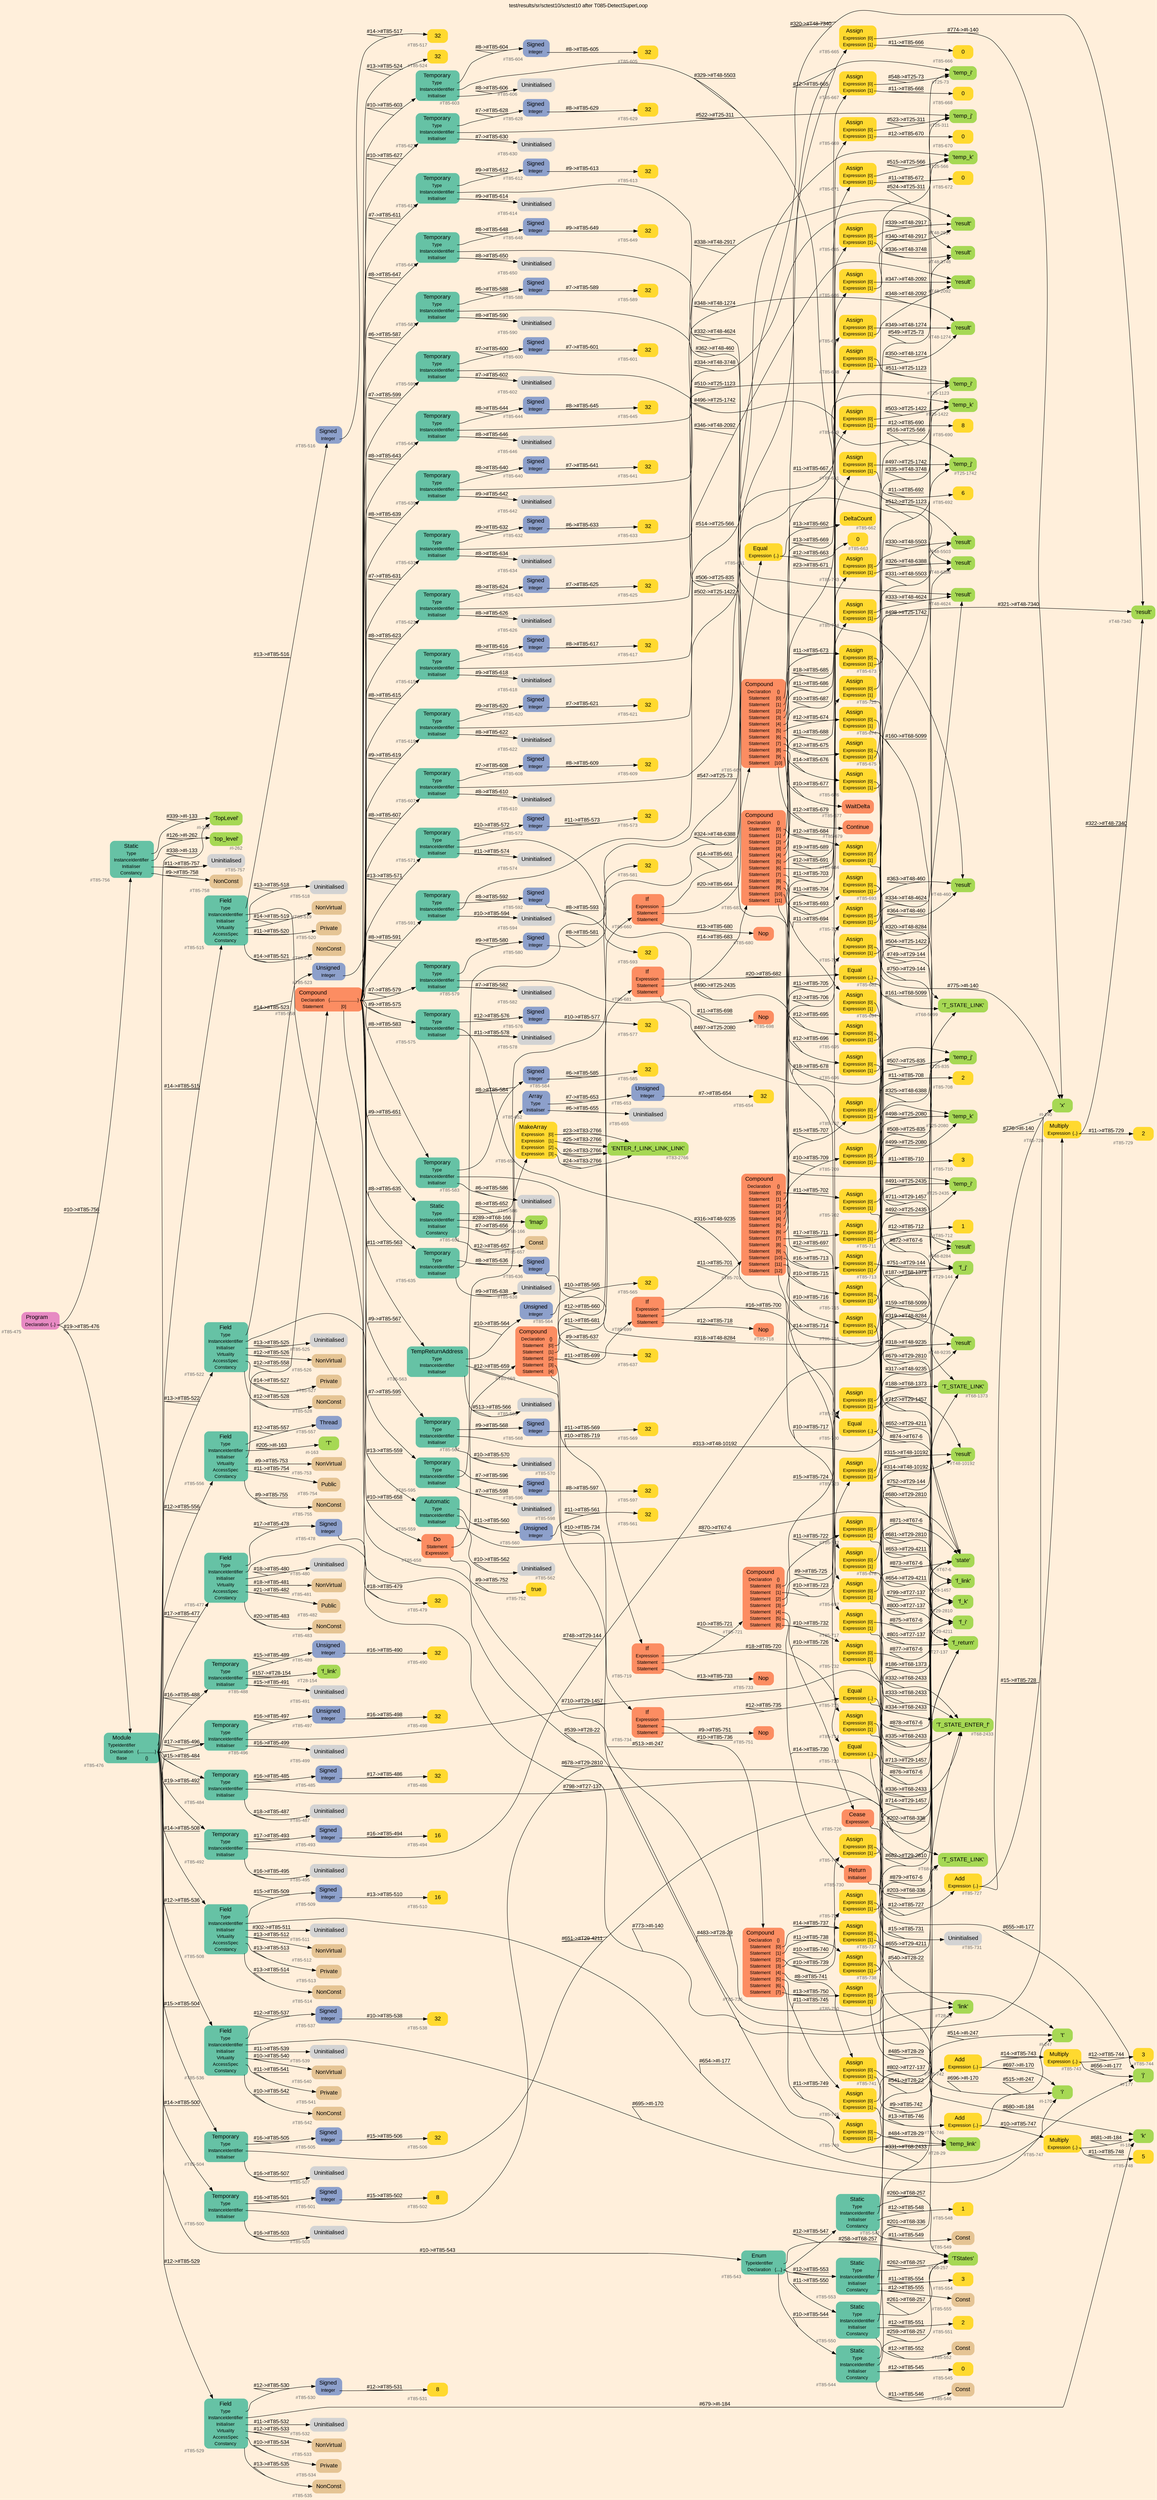 digraph "test/results/sr/sctest10/sctest10 after T085-DetectSuperLoop" {
label = "test/results/sr/sctest10/sctest10 after T085-DetectSuperLoop"
labelloc = t
graph [
    rankdir = "LR"
    ranksep = 0.3
    bgcolor = antiquewhite1
    color = black
    fontcolor = black
    fontname = "Arial"
];
node [
    fontname = "Arial"
];
edge [
    fontname = "Arial"
];

// -------------------- node figure --------------------
// -------- block #T85-475 ----------
"#T85-475" [
    fillcolor = "/set28/4"
    xlabel = "#T85-475"
    fontsize = "12"
    fontcolor = grey40
    shape = "plaintext"
    label = <<TABLE BORDER="0" CELLBORDER="0" CELLSPACING="0">
     <TR><TD><FONT COLOR="black" POINT-SIZE="15">Program</FONT></TD></TR>
     <TR><TD><FONT COLOR="black" POINT-SIZE="12">Declaration</FONT></TD><TD PORT="port0"><FONT COLOR="black" POINT-SIZE="12">{..}</FONT></TD></TR>
    </TABLE>>
    style = "rounded,filled"
];

// -------- block #T85-476 ----------
"#T85-476" [
    fillcolor = "/set28/1"
    xlabel = "#T85-476"
    fontsize = "12"
    fontcolor = grey40
    shape = "plaintext"
    label = <<TABLE BORDER="0" CELLBORDER="0" CELLSPACING="0">
     <TR><TD><FONT COLOR="black" POINT-SIZE="15">Module</FONT></TD></TR>
     <TR><TD><FONT COLOR="black" POINT-SIZE="12">TypeIdentifier</FONT></TD><TD PORT="port0"></TD></TR>
     <TR><TD><FONT COLOR="black" POINT-SIZE="12">Declaration</FONT></TD><TD PORT="port1"><FONT COLOR="black" POINT-SIZE="12">{..............}</FONT></TD></TR>
     <TR><TD><FONT COLOR="black" POINT-SIZE="12">Base</FONT></TD><TD PORT="port2"><FONT COLOR="black" POINT-SIZE="12">{}</FONT></TD></TR>
    </TABLE>>
    style = "rounded,filled"
];

// -------- block #I-133 ----------
"#I-133" [
    fillcolor = "/set28/5"
    xlabel = "#I-133"
    fontsize = "12"
    fontcolor = grey40
    shape = "plaintext"
    label = <<TABLE BORDER="0" CELLBORDER="0" CELLSPACING="0">
     <TR><TD><FONT COLOR="black" POINT-SIZE="15">'TopLevel'</FONT></TD></TR>
    </TABLE>>
    style = "rounded,filled"
];

// -------- block #T85-477 ----------
"#T85-477" [
    fillcolor = "/set28/1"
    xlabel = "#T85-477"
    fontsize = "12"
    fontcolor = grey40
    shape = "plaintext"
    label = <<TABLE BORDER="0" CELLBORDER="0" CELLSPACING="0">
     <TR><TD><FONT COLOR="black" POINT-SIZE="15">Field</FONT></TD></TR>
     <TR><TD><FONT COLOR="black" POINT-SIZE="12">Type</FONT></TD><TD PORT="port0"></TD></TR>
     <TR><TD><FONT COLOR="black" POINT-SIZE="12">InstanceIdentifier</FONT></TD><TD PORT="port1"></TD></TR>
     <TR><TD><FONT COLOR="black" POINT-SIZE="12">Initialiser</FONT></TD><TD PORT="port2"></TD></TR>
     <TR><TD><FONT COLOR="black" POINT-SIZE="12">Virtuality</FONT></TD><TD PORT="port3"></TD></TR>
     <TR><TD><FONT COLOR="black" POINT-SIZE="12">AccessSpec</FONT></TD><TD PORT="port4"></TD></TR>
     <TR><TD><FONT COLOR="black" POINT-SIZE="12">Constancy</FONT></TD><TD PORT="port5"></TD></TR>
    </TABLE>>
    style = "rounded,filled"
];

// -------- block #T85-478 ----------
"#T85-478" [
    fillcolor = "/set28/3"
    xlabel = "#T85-478"
    fontsize = "12"
    fontcolor = grey40
    shape = "plaintext"
    label = <<TABLE BORDER="0" CELLBORDER="0" CELLSPACING="0">
     <TR><TD><FONT COLOR="black" POINT-SIZE="15">Signed</FONT></TD></TR>
     <TR><TD><FONT COLOR="black" POINT-SIZE="12">Integer</FONT></TD><TD PORT="port0"></TD></TR>
    </TABLE>>
    style = "rounded,filled"
];

// -------- block #T85-479 ----------
"#T85-479" [
    fillcolor = "/set28/6"
    xlabel = "#T85-479"
    fontsize = "12"
    fontcolor = grey40
    shape = "plaintext"
    label = <<TABLE BORDER="0" CELLBORDER="0" CELLSPACING="0">
     <TR><TD><FONT COLOR="black" POINT-SIZE="15">32</FONT></TD></TR>
    </TABLE>>
    style = "rounded,filled"
];

// -------- block #I-140 ----------
"#I-140" [
    fillcolor = "/set28/5"
    xlabel = "#I-140"
    fontsize = "12"
    fontcolor = grey40
    shape = "plaintext"
    label = <<TABLE BORDER="0" CELLBORDER="0" CELLSPACING="0">
     <TR><TD><FONT COLOR="black" POINT-SIZE="15">'x'</FONT></TD></TR>
    </TABLE>>
    style = "rounded,filled"
];

// -------- block #T85-480 ----------
"#T85-480" [
    xlabel = "#T85-480"
    fontsize = "12"
    fontcolor = grey40
    shape = "plaintext"
    label = <<TABLE BORDER="0" CELLBORDER="0" CELLSPACING="0">
     <TR><TD><FONT COLOR="black" POINT-SIZE="15">Uninitialised</FONT></TD></TR>
    </TABLE>>
    style = "rounded,filled"
];

// -------- block #T85-481 ----------
"#T85-481" [
    fillcolor = "/set28/7"
    xlabel = "#T85-481"
    fontsize = "12"
    fontcolor = grey40
    shape = "plaintext"
    label = <<TABLE BORDER="0" CELLBORDER="0" CELLSPACING="0">
     <TR><TD><FONT COLOR="black" POINT-SIZE="15">NonVirtual</FONT></TD></TR>
    </TABLE>>
    style = "rounded,filled"
];

// -------- block #T85-482 ----------
"#T85-482" [
    fillcolor = "/set28/7"
    xlabel = "#T85-482"
    fontsize = "12"
    fontcolor = grey40
    shape = "plaintext"
    label = <<TABLE BORDER="0" CELLBORDER="0" CELLSPACING="0">
     <TR><TD><FONT COLOR="black" POINT-SIZE="15">Public</FONT></TD></TR>
    </TABLE>>
    style = "rounded,filled"
];

// -------- block #T85-483 ----------
"#T85-483" [
    fillcolor = "/set28/7"
    xlabel = "#T85-483"
    fontsize = "12"
    fontcolor = grey40
    shape = "plaintext"
    label = <<TABLE BORDER="0" CELLBORDER="0" CELLSPACING="0">
     <TR><TD><FONT COLOR="black" POINT-SIZE="15">NonConst</FONT></TD></TR>
    </TABLE>>
    style = "rounded,filled"
];

// -------- block #T85-484 ----------
"#T85-484" [
    fillcolor = "/set28/1"
    xlabel = "#T85-484"
    fontsize = "12"
    fontcolor = grey40
    shape = "plaintext"
    label = <<TABLE BORDER="0" CELLBORDER="0" CELLSPACING="0">
     <TR><TD><FONT COLOR="black" POINT-SIZE="15">Temporary</FONT></TD></TR>
     <TR><TD><FONT COLOR="black" POINT-SIZE="12">Type</FONT></TD><TD PORT="port0"></TD></TR>
     <TR><TD><FONT COLOR="black" POINT-SIZE="12">InstanceIdentifier</FONT></TD><TD PORT="port1"></TD></TR>
     <TR><TD><FONT COLOR="black" POINT-SIZE="12">Initialiser</FONT></TD><TD PORT="port2"></TD></TR>
    </TABLE>>
    style = "rounded,filled"
];

// -------- block #T85-485 ----------
"#T85-485" [
    fillcolor = "/set28/3"
    xlabel = "#T85-485"
    fontsize = "12"
    fontcolor = grey40
    shape = "plaintext"
    label = <<TABLE BORDER="0" CELLBORDER="0" CELLSPACING="0">
     <TR><TD><FONT COLOR="black" POINT-SIZE="15">Signed</FONT></TD></TR>
     <TR><TD><FONT COLOR="black" POINT-SIZE="12">Integer</FONT></TD><TD PORT="port0"></TD></TR>
    </TABLE>>
    style = "rounded,filled"
];

// -------- block #T85-486 ----------
"#T85-486" [
    fillcolor = "/set28/6"
    xlabel = "#T85-486"
    fontsize = "12"
    fontcolor = grey40
    shape = "plaintext"
    label = <<TABLE BORDER="0" CELLBORDER="0" CELLSPACING="0">
     <TR><TD><FONT COLOR="black" POINT-SIZE="15">32</FONT></TD></TR>
    </TABLE>>
    style = "rounded,filled"
];

// -------- block #T27-137 ----------
"#T27-137" [
    fillcolor = "/set28/5"
    xlabel = "#T27-137"
    fontsize = "12"
    fontcolor = grey40
    shape = "plaintext"
    label = <<TABLE BORDER="0" CELLBORDER="0" CELLSPACING="0">
     <TR><TD><FONT COLOR="black" POINT-SIZE="15">'f_return'</FONT></TD></TR>
    </TABLE>>
    style = "rounded,filled"
];

// -------- block #T85-487 ----------
"#T85-487" [
    xlabel = "#T85-487"
    fontsize = "12"
    fontcolor = grey40
    shape = "plaintext"
    label = <<TABLE BORDER="0" CELLBORDER="0" CELLSPACING="0">
     <TR><TD><FONT COLOR="black" POINT-SIZE="15">Uninitialised</FONT></TD></TR>
    </TABLE>>
    style = "rounded,filled"
];

// -------- block #T85-488 ----------
"#T85-488" [
    fillcolor = "/set28/1"
    xlabel = "#T85-488"
    fontsize = "12"
    fontcolor = grey40
    shape = "plaintext"
    label = <<TABLE BORDER="0" CELLBORDER="0" CELLSPACING="0">
     <TR><TD><FONT COLOR="black" POINT-SIZE="15">Temporary</FONT></TD></TR>
     <TR><TD><FONT COLOR="black" POINT-SIZE="12">Type</FONT></TD><TD PORT="port0"></TD></TR>
     <TR><TD><FONT COLOR="black" POINT-SIZE="12">InstanceIdentifier</FONT></TD><TD PORT="port1"></TD></TR>
     <TR><TD><FONT COLOR="black" POINT-SIZE="12">Initialiser</FONT></TD><TD PORT="port2"></TD></TR>
    </TABLE>>
    style = "rounded,filled"
];

// -------- block #T85-489 ----------
"#T85-489" [
    fillcolor = "/set28/3"
    xlabel = "#T85-489"
    fontsize = "12"
    fontcolor = grey40
    shape = "plaintext"
    label = <<TABLE BORDER="0" CELLBORDER="0" CELLSPACING="0">
     <TR><TD><FONT COLOR="black" POINT-SIZE="15">Unsigned</FONT></TD></TR>
     <TR><TD><FONT COLOR="black" POINT-SIZE="12">Integer</FONT></TD><TD PORT="port0"></TD></TR>
    </TABLE>>
    style = "rounded,filled"
];

// -------- block #T85-490 ----------
"#T85-490" [
    fillcolor = "/set28/6"
    xlabel = "#T85-490"
    fontsize = "12"
    fontcolor = grey40
    shape = "plaintext"
    label = <<TABLE BORDER="0" CELLBORDER="0" CELLSPACING="0">
     <TR><TD><FONT COLOR="black" POINT-SIZE="15">32</FONT></TD></TR>
    </TABLE>>
    style = "rounded,filled"
];

// -------- block #T28-154 ----------
"#T28-154" [
    fillcolor = "/set28/5"
    xlabel = "#T28-154"
    fontsize = "12"
    fontcolor = grey40
    shape = "plaintext"
    label = <<TABLE BORDER="0" CELLBORDER="0" CELLSPACING="0">
     <TR><TD><FONT COLOR="black" POINT-SIZE="15">'f_link'</FONT></TD></TR>
    </TABLE>>
    style = "rounded,filled"
];

// -------- block #T85-491 ----------
"#T85-491" [
    xlabel = "#T85-491"
    fontsize = "12"
    fontcolor = grey40
    shape = "plaintext"
    label = <<TABLE BORDER="0" CELLBORDER="0" CELLSPACING="0">
     <TR><TD><FONT COLOR="black" POINT-SIZE="15">Uninitialised</FONT></TD></TR>
    </TABLE>>
    style = "rounded,filled"
];

// -------- block #T85-492 ----------
"#T85-492" [
    fillcolor = "/set28/1"
    xlabel = "#T85-492"
    fontsize = "12"
    fontcolor = grey40
    shape = "plaintext"
    label = <<TABLE BORDER="0" CELLBORDER="0" CELLSPACING="0">
     <TR><TD><FONT COLOR="black" POINT-SIZE="15">Temporary</FONT></TD></TR>
     <TR><TD><FONT COLOR="black" POINT-SIZE="12">Type</FONT></TD><TD PORT="port0"></TD></TR>
     <TR><TD><FONT COLOR="black" POINT-SIZE="12">InstanceIdentifier</FONT></TD><TD PORT="port1"></TD></TR>
     <TR><TD><FONT COLOR="black" POINT-SIZE="12">Initialiser</FONT></TD><TD PORT="port2"></TD></TR>
    </TABLE>>
    style = "rounded,filled"
];

// -------- block #T85-493 ----------
"#T85-493" [
    fillcolor = "/set28/3"
    xlabel = "#T85-493"
    fontsize = "12"
    fontcolor = grey40
    shape = "plaintext"
    label = <<TABLE BORDER="0" CELLBORDER="0" CELLSPACING="0">
     <TR><TD><FONT COLOR="black" POINT-SIZE="15">Signed</FONT></TD></TR>
     <TR><TD><FONT COLOR="black" POINT-SIZE="12">Integer</FONT></TD><TD PORT="port0"></TD></TR>
    </TABLE>>
    style = "rounded,filled"
];

// -------- block #T85-494 ----------
"#T85-494" [
    fillcolor = "/set28/6"
    xlabel = "#T85-494"
    fontsize = "12"
    fontcolor = grey40
    shape = "plaintext"
    label = <<TABLE BORDER="0" CELLBORDER="0" CELLSPACING="0">
     <TR><TD><FONT COLOR="black" POINT-SIZE="15">16</FONT></TD></TR>
    </TABLE>>
    style = "rounded,filled"
];

// -------- block #T29-144 ----------
"#T29-144" [
    fillcolor = "/set28/5"
    xlabel = "#T29-144"
    fontsize = "12"
    fontcolor = grey40
    shape = "plaintext"
    label = <<TABLE BORDER="0" CELLBORDER="0" CELLSPACING="0">
     <TR><TD><FONT COLOR="black" POINT-SIZE="15">'f_j'</FONT></TD></TR>
    </TABLE>>
    style = "rounded,filled"
];

// -------- block #T85-495 ----------
"#T85-495" [
    xlabel = "#T85-495"
    fontsize = "12"
    fontcolor = grey40
    shape = "plaintext"
    label = <<TABLE BORDER="0" CELLBORDER="0" CELLSPACING="0">
     <TR><TD><FONT COLOR="black" POINT-SIZE="15">Uninitialised</FONT></TD></TR>
    </TABLE>>
    style = "rounded,filled"
];

// -------- block #T85-496 ----------
"#T85-496" [
    fillcolor = "/set28/1"
    xlabel = "#T85-496"
    fontsize = "12"
    fontcolor = grey40
    shape = "plaintext"
    label = <<TABLE BORDER="0" CELLBORDER="0" CELLSPACING="0">
     <TR><TD><FONT COLOR="black" POINT-SIZE="15">Temporary</FONT></TD></TR>
     <TR><TD><FONT COLOR="black" POINT-SIZE="12">Type</FONT></TD><TD PORT="port0"></TD></TR>
     <TR><TD><FONT COLOR="black" POINT-SIZE="12">InstanceIdentifier</FONT></TD><TD PORT="port1"></TD></TR>
     <TR><TD><FONT COLOR="black" POINT-SIZE="12">Initialiser</FONT></TD><TD PORT="port2"></TD></TR>
    </TABLE>>
    style = "rounded,filled"
];

// -------- block #T85-497 ----------
"#T85-497" [
    fillcolor = "/set28/3"
    xlabel = "#T85-497"
    fontsize = "12"
    fontcolor = grey40
    shape = "plaintext"
    label = <<TABLE BORDER="0" CELLBORDER="0" CELLSPACING="0">
     <TR><TD><FONT COLOR="black" POINT-SIZE="15">Unsigned</FONT></TD></TR>
     <TR><TD><FONT COLOR="black" POINT-SIZE="12">Integer</FONT></TD><TD PORT="port0"></TD></TR>
    </TABLE>>
    style = "rounded,filled"
];

// -------- block #T85-498 ----------
"#T85-498" [
    fillcolor = "/set28/6"
    xlabel = "#T85-498"
    fontsize = "12"
    fontcolor = grey40
    shape = "plaintext"
    label = <<TABLE BORDER="0" CELLBORDER="0" CELLSPACING="0">
     <TR><TD><FONT COLOR="black" POINT-SIZE="15">32</FONT></TD></TR>
    </TABLE>>
    style = "rounded,filled"
];

// -------- block #T29-1457 ----------
"#T29-1457" [
    fillcolor = "/set28/5"
    xlabel = "#T29-1457"
    fontsize = "12"
    fontcolor = grey40
    shape = "plaintext"
    label = <<TABLE BORDER="0" CELLBORDER="0" CELLSPACING="0">
     <TR><TD><FONT COLOR="black" POINT-SIZE="15">'f_link'</FONT></TD></TR>
    </TABLE>>
    style = "rounded,filled"
];

// -------- block #T85-499 ----------
"#T85-499" [
    xlabel = "#T85-499"
    fontsize = "12"
    fontcolor = grey40
    shape = "plaintext"
    label = <<TABLE BORDER="0" CELLBORDER="0" CELLSPACING="0">
     <TR><TD><FONT COLOR="black" POINT-SIZE="15">Uninitialised</FONT></TD></TR>
    </TABLE>>
    style = "rounded,filled"
];

// -------- block #T85-500 ----------
"#T85-500" [
    fillcolor = "/set28/1"
    xlabel = "#T85-500"
    fontsize = "12"
    fontcolor = grey40
    shape = "plaintext"
    label = <<TABLE BORDER="0" CELLBORDER="0" CELLSPACING="0">
     <TR><TD><FONT COLOR="black" POINT-SIZE="15">Temporary</FONT></TD></TR>
     <TR><TD><FONT COLOR="black" POINT-SIZE="12">Type</FONT></TD><TD PORT="port0"></TD></TR>
     <TR><TD><FONT COLOR="black" POINT-SIZE="12">InstanceIdentifier</FONT></TD><TD PORT="port1"></TD></TR>
     <TR><TD><FONT COLOR="black" POINT-SIZE="12">Initialiser</FONT></TD><TD PORT="port2"></TD></TR>
    </TABLE>>
    style = "rounded,filled"
];

// -------- block #T85-501 ----------
"#T85-501" [
    fillcolor = "/set28/3"
    xlabel = "#T85-501"
    fontsize = "12"
    fontcolor = grey40
    shape = "plaintext"
    label = <<TABLE BORDER="0" CELLBORDER="0" CELLSPACING="0">
     <TR><TD><FONT COLOR="black" POINT-SIZE="15">Signed</FONT></TD></TR>
     <TR><TD><FONT COLOR="black" POINT-SIZE="12">Integer</FONT></TD><TD PORT="port0"></TD></TR>
    </TABLE>>
    style = "rounded,filled"
];

// -------- block #T85-502 ----------
"#T85-502" [
    fillcolor = "/set28/6"
    xlabel = "#T85-502"
    fontsize = "12"
    fontcolor = grey40
    shape = "plaintext"
    label = <<TABLE BORDER="0" CELLBORDER="0" CELLSPACING="0">
     <TR><TD><FONT COLOR="black" POINT-SIZE="15">8</FONT></TD></TR>
    </TABLE>>
    style = "rounded,filled"
];

// -------- block #T29-2810 ----------
"#T29-2810" [
    fillcolor = "/set28/5"
    xlabel = "#T29-2810"
    fontsize = "12"
    fontcolor = grey40
    shape = "plaintext"
    label = <<TABLE BORDER="0" CELLBORDER="0" CELLSPACING="0">
     <TR><TD><FONT COLOR="black" POINT-SIZE="15">'f_k'</FONT></TD></TR>
    </TABLE>>
    style = "rounded,filled"
];

// -------- block #T85-503 ----------
"#T85-503" [
    xlabel = "#T85-503"
    fontsize = "12"
    fontcolor = grey40
    shape = "plaintext"
    label = <<TABLE BORDER="0" CELLBORDER="0" CELLSPACING="0">
     <TR><TD><FONT COLOR="black" POINT-SIZE="15">Uninitialised</FONT></TD></TR>
    </TABLE>>
    style = "rounded,filled"
];

// -------- block #T85-504 ----------
"#T85-504" [
    fillcolor = "/set28/1"
    xlabel = "#T85-504"
    fontsize = "12"
    fontcolor = grey40
    shape = "plaintext"
    label = <<TABLE BORDER="0" CELLBORDER="0" CELLSPACING="0">
     <TR><TD><FONT COLOR="black" POINT-SIZE="15">Temporary</FONT></TD></TR>
     <TR><TD><FONT COLOR="black" POINT-SIZE="12">Type</FONT></TD><TD PORT="port0"></TD></TR>
     <TR><TD><FONT COLOR="black" POINT-SIZE="12">InstanceIdentifier</FONT></TD><TD PORT="port1"></TD></TR>
     <TR><TD><FONT COLOR="black" POINT-SIZE="12">Initialiser</FONT></TD><TD PORT="port2"></TD></TR>
    </TABLE>>
    style = "rounded,filled"
];

// -------- block #T85-505 ----------
"#T85-505" [
    fillcolor = "/set28/3"
    xlabel = "#T85-505"
    fontsize = "12"
    fontcolor = grey40
    shape = "plaintext"
    label = <<TABLE BORDER="0" CELLBORDER="0" CELLSPACING="0">
     <TR><TD><FONT COLOR="black" POINT-SIZE="15">Signed</FONT></TD></TR>
     <TR><TD><FONT COLOR="black" POINT-SIZE="12">Integer</FONT></TD><TD PORT="port0"></TD></TR>
    </TABLE>>
    style = "rounded,filled"
];

// -------- block #T85-506 ----------
"#T85-506" [
    fillcolor = "/set28/6"
    xlabel = "#T85-506"
    fontsize = "12"
    fontcolor = grey40
    shape = "plaintext"
    label = <<TABLE BORDER="0" CELLBORDER="0" CELLSPACING="0">
     <TR><TD><FONT COLOR="black" POINT-SIZE="15">32</FONT></TD></TR>
    </TABLE>>
    style = "rounded,filled"
];

// -------- block #T29-4211 ----------
"#T29-4211" [
    fillcolor = "/set28/5"
    xlabel = "#T29-4211"
    fontsize = "12"
    fontcolor = grey40
    shape = "plaintext"
    label = <<TABLE BORDER="0" CELLBORDER="0" CELLSPACING="0">
     <TR><TD><FONT COLOR="black" POINT-SIZE="15">'f_i'</FONT></TD></TR>
    </TABLE>>
    style = "rounded,filled"
];

// -------- block #T85-507 ----------
"#T85-507" [
    xlabel = "#T85-507"
    fontsize = "12"
    fontcolor = grey40
    shape = "plaintext"
    label = <<TABLE BORDER="0" CELLBORDER="0" CELLSPACING="0">
     <TR><TD><FONT COLOR="black" POINT-SIZE="15">Uninitialised</FONT></TD></TR>
    </TABLE>>
    style = "rounded,filled"
];

// -------- block #T85-508 ----------
"#T85-508" [
    fillcolor = "/set28/1"
    xlabel = "#T85-508"
    fontsize = "12"
    fontcolor = grey40
    shape = "plaintext"
    label = <<TABLE BORDER="0" CELLBORDER="0" CELLSPACING="0">
     <TR><TD><FONT COLOR="black" POINT-SIZE="15">Field</FONT></TD></TR>
     <TR><TD><FONT COLOR="black" POINT-SIZE="12">Type</FONT></TD><TD PORT="port0"></TD></TR>
     <TR><TD><FONT COLOR="black" POINT-SIZE="12">InstanceIdentifier</FONT></TD><TD PORT="port1"></TD></TR>
     <TR><TD><FONT COLOR="black" POINT-SIZE="12">Initialiser</FONT></TD><TD PORT="port2"></TD></TR>
     <TR><TD><FONT COLOR="black" POINT-SIZE="12">Virtuality</FONT></TD><TD PORT="port3"></TD></TR>
     <TR><TD><FONT COLOR="black" POINT-SIZE="12">AccessSpec</FONT></TD><TD PORT="port4"></TD></TR>
     <TR><TD><FONT COLOR="black" POINT-SIZE="12">Constancy</FONT></TD><TD PORT="port5"></TD></TR>
    </TABLE>>
    style = "rounded,filled"
];

// -------- block #T85-509 ----------
"#T85-509" [
    fillcolor = "/set28/3"
    xlabel = "#T85-509"
    fontsize = "12"
    fontcolor = grey40
    shape = "plaintext"
    label = <<TABLE BORDER="0" CELLBORDER="0" CELLSPACING="0">
     <TR><TD><FONT COLOR="black" POINT-SIZE="15">Signed</FONT></TD></TR>
     <TR><TD><FONT COLOR="black" POINT-SIZE="12">Integer</FONT></TD><TD PORT="port0"></TD></TR>
    </TABLE>>
    style = "rounded,filled"
];

// -------- block #T85-510 ----------
"#T85-510" [
    fillcolor = "/set28/6"
    xlabel = "#T85-510"
    fontsize = "12"
    fontcolor = grey40
    shape = "plaintext"
    label = <<TABLE BORDER="0" CELLBORDER="0" CELLSPACING="0">
     <TR><TD><FONT COLOR="black" POINT-SIZE="15">16</FONT></TD></TR>
    </TABLE>>
    style = "rounded,filled"
];

// -------- block #I-177 ----------
"#I-177" [
    fillcolor = "/set28/5"
    xlabel = "#I-177"
    fontsize = "12"
    fontcolor = grey40
    shape = "plaintext"
    label = <<TABLE BORDER="0" CELLBORDER="0" CELLSPACING="0">
     <TR><TD><FONT COLOR="black" POINT-SIZE="15">'j'</FONT></TD></TR>
    </TABLE>>
    style = "rounded,filled"
];

// -------- block #T85-511 ----------
"#T85-511" [
    xlabel = "#T85-511"
    fontsize = "12"
    fontcolor = grey40
    shape = "plaintext"
    label = <<TABLE BORDER="0" CELLBORDER="0" CELLSPACING="0">
     <TR><TD><FONT COLOR="black" POINT-SIZE="15">Uninitialised</FONT></TD></TR>
    </TABLE>>
    style = "rounded,filled"
];

// -------- block #T85-512 ----------
"#T85-512" [
    fillcolor = "/set28/7"
    xlabel = "#T85-512"
    fontsize = "12"
    fontcolor = grey40
    shape = "plaintext"
    label = <<TABLE BORDER="0" CELLBORDER="0" CELLSPACING="0">
     <TR><TD><FONT COLOR="black" POINT-SIZE="15">NonVirtual</FONT></TD></TR>
    </TABLE>>
    style = "rounded,filled"
];

// -------- block #T85-513 ----------
"#T85-513" [
    fillcolor = "/set28/7"
    xlabel = "#T85-513"
    fontsize = "12"
    fontcolor = grey40
    shape = "plaintext"
    label = <<TABLE BORDER="0" CELLBORDER="0" CELLSPACING="0">
     <TR><TD><FONT COLOR="black" POINT-SIZE="15">Private</FONT></TD></TR>
    </TABLE>>
    style = "rounded,filled"
];

// -------- block #T85-514 ----------
"#T85-514" [
    fillcolor = "/set28/7"
    xlabel = "#T85-514"
    fontsize = "12"
    fontcolor = grey40
    shape = "plaintext"
    label = <<TABLE BORDER="0" CELLBORDER="0" CELLSPACING="0">
     <TR><TD><FONT COLOR="black" POINT-SIZE="15">NonConst</FONT></TD></TR>
    </TABLE>>
    style = "rounded,filled"
];

// -------- block #T85-515 ----------
"#T85-515" [
    fillcolor = "/set28/1"
    xlabel = "#T85-515"
    fontsize = "12"
    fontcolor = grey40
    shape = "plaintext"
    label = <<TABLE BORDER="0" CELLBORDER="0" CELLSPACING="0">
     <TR><TD><FONT COLOR="black" POINT-SIZE="15">Field</FONT></TD></TR>
     <TR><TD><FONT COLOR="black" POINT-SIZE="12">Type</FONT></TD><TD PORT="port0"></TD></TR>
     <TR><TD><FONT COLOR="black" POINT-SIZE="12">InstanceIdentifier</FONT></TD><TD PORT="port1"></TD></TR>
     <TR><TD><FONT COLOR="black" POINT-SIZE="12">Initialiser</FONT></TD><TD PORT="port2"></TD></TR>
     <TR><TD><FONT COLOR="black" POINT-SIZE="12">Virtuality</FONT></TD><TD PORT="port3"></TD></TR>
     <TR><TD><FONT COLOR="black" POINT-SIZE="12">AccessSpec</FONT></TD><TD PORT="port4"></TD></TR>
     <TR><TD><FONT COLOR="black" POINT-SIZE="12">Constancy</FONT></TD><TD PORT="port5"></TD></TR>
    </TABLE>>
    style = "rounded,filled"
];

// -------- block #T85-516 ----------
"#T85-516" [
    fillcolor = "/set28/3"
    xlabel = "#T85-516"
    fontsize = "12"
    fontcolor = grey40
    shape = "plaintext"
    label = <<TABLE BORDER="0" CELLBORDER="0" CELLSPACING="0">
     <TR><TD><FONT COLOR="black" POINT-SIZE="15">Signed</FONT></TD></TR>
     <TR><TD><FONT COLOR="black" POINT-SIZE="12">Integer</FONT></TD><TD PORT="port0"></TD></TR>
    </TABLE>>
    style = "rounded,filled"
];

// -------- block #T85-517 ----------
"#T85-517" [
    fillcolor = "/set28/6"
    xlabel = "#T85-517"
    fontsize = "12"
    fontcolor = grey40
    shape = "plaintext"
    label = <<TABLE BORDER="0" CELLBORDER="0" CELLSPACING="0">
     <TR><TD><FONT COLOR="black" POINT-SIZE="15">32</FONT></TD></TR>
    </TABLE>>
    style = "rounded,filled"
];

// -------- block #I-247 ----------
"#I-247" [
    fillcolor = "/set28/5"
    xlabel = "#I-247"
    fontsize = "12"
    fontcolor = grey40
    shape = "plaintext"
    label = <<TABLE BORDER="0" CELLBORDER="0" CELLSPACING="0">
     <TR><TD><FONT COLOR="black" POINT-SIZE="15">'t'</FONT></TD></TR>
    </TABLE>>
    style = "rounded,filled"
];

// -------- block #T85-518 ----------
"#T85-518" [
    xlabel = "#T85-518"
    fontsize = "12"
    fontcolor = grey40
    shape = "plaintext"
    label = <<TABLE BORDER="0" CELLBORDER="0" CELLSPACING="0">
     <TR><TD><FONT COLOR="black" POINT-SIZE="15">Uninitialised</FONT></TD></TR>
    </TABLE>>
    style = "rounded,filled"
];

// -------- block #T85-519 ----------
"#T85-519" [
    fillcolor = "/set28/7"
    xlabel = "#T85-519"
    fontsize = "12"
    fontcolor = grey40
    shape = "plaintext"
    label = <<TABLE BORDER="0" CELLBORDER="0" CELLSPACING="0">
     <TR><TD><FONT COLOR="black" POINT-SIZE="15">NonVirtual</FONT></TD></TR>
    </TABLE>>
    style = "rounded,filled"
];

// -------- block #T85-520 ----------
"#T85-520" [
    fillcolor = "/set28/7"
    xlabel = "#T85-520"
    fontsize = "12"
    fontcolor = grey40
    shape = "plaintext"
    label = <<TABLE BORDER="0" CELLBORDER="0" CELLSPACING="0">
     <TR><TD><FONT COLOR="black" POINT-SIZE="15">Private</FONT></TD></TR>
    </TABLE>>
    style = "rounded,filled"
];

// -------- block #T85-521 ----------
"#T85-521" [
    fillcolor = "/set28/7"
    xlabel = "#T85-521"
    fontsize = "12"
    fontcolor = grey40
    shape = "plaintext"
    label = <<TABLE BORDER="0" CELLBORDER="0" CELLSPACING="0">
     <TR><TD><FONT COLOR="black" POINT-SIZE="15">NonConst</FONT></TD></TR>
    </TABLE>>
    style = "rounded,filled"
];

// -------- block #T85-522 ----------
"#T85-522" [
    fillcolor = "/set28/1"
    xlabel = "#T85-522"
    fontsize = "12"
    fontcolor = grey40
    shape = "plaintext"
    label = <<TABLE BORDER="0" CELLBORDER="0" CELLSPACING="0">
     <TR><TD><FONT COLOR="black" POINT-SIZE="15">Field</FONT></TD></TR>
     <TR><TD><FONT COLOR="black" POINT-SIZE="12">Type</FONT></TD><TD PORT="port0"></TD></TR>
     <TR><TD><FONT COLOR="black" POINT-SIZE="12">InstanceIdentifier</FONT></TD><TD PORT="port1"></TD></TR>
     <TR><TD><FONT COLOR="black" POINT-SIZE="12">Initialiser</FONT></TD><TD PORT="port2"></TD></TR>
     <TR><TD><FONT COLOR="black" POINT-SIZE="12">Virtuality</FONT></TD><TD PORT="port3"></TD></TR>
     <TR><TD><FONT COLOR="black" POINT-SIZE="12">AccessSpec</FONT></TD><TD PORT="port4"></TD></TR>
     <TR><TD><FONT COLOR="black" POINT-SIZE="12">Constancy</FONT></TD><TD PORT="port5"></TD></TR>
    </TABLE>>
    style = "rounded,filled"
];

// -------- block #T85-523 ----------
"#T85-523" [
    fillcolor = "/set28/3"
    xlabel = "#T85-523"
    fontsize = "12"
    fontcolor = grey40
    shape = "plaintext"
    label = <<TABLE BORDER="0" CELLBORDER="0" CELLSPACING="0">
     <TR><TD><FONT COLOR="black" POINT-SIZE="15">Unsigned</FONT></TD></TR>
     <TR><TD><FONT COLOR="black" POINT-SIZE="12">Integer</FONT></TD><TD PORT="port0"></TD></TR>
    </TABLE>>
    style = "rounded,filled"
];

// -------- block #T85-524 ----------
"#T85-524" [
    fillcolor = "/set28/6"
    xlabel = "#T85-524"
    fontsize = "12"
    fontcolor = grey40
    shape = "plaintext"
    label = <<TABLE BORDER="0" CELLBORDER="0" CELLSPACING="0">
     <TR><TD><FONT COLOR="black" POINT-SIZE="15">32</FONT></TD></TR>
    </TABLE>>
    style = "rounded,filled"
];

// -------- block #T28-22 ----------
"#T28-22" [
    fillcolor = "/set28/5"
    xlabel = "#T28-22"
    fontsize = "12"
    fontcolor = grey40
    shape = "plaintext"
    label = <<TABLE BORDER="0" CELLBORDER="0" CELLSPACING="0">
     <TR><TD><FONT COLOR="black" POINT-SIZE="15">'link'</FONT></TD></TR>
    </TABLE>>
    style = "rounded,filled"
];

// -------- block #T85-525 ----------
"#T85-525" [
    xlabel = "#T85-525"
    fontsize = "12"
    fontcolor = grey40
    shape = "plaintext"
    label = <<TABLE BORDER="0" CELLBORDER="0" CELLSPACING="0">
     <TR><TD><FONT COLOR="black" POINT-SIZE="15">Uninitialised</FONT></TD></TR>
    </TABLE>>
    style = "rounded,filled"
];

// -------- block #T85-526 ----------
"#T85-526" [
    fillcolor = "/set28/7"
    xlabel = "#T85-526"
    fontsize = "12"
    fontcolor = grey40
    shape = "plaintext"
    label = <<TABLE BORDER="0" CELLBORDER="0" CELLSPACING="0">
     <TR><TD><FONT COLOR="black" POINT-SIZE="15">NonVirtual</FONT></TD></TR>
    </TABLE>>
    style = "rounded,filled"
];

// -------- block #T85-527 ----------
"#T85-527" [
    fillcolor = "/set28/7"
    xlabel = "#T85-527"
    fontsize = "12"
    fontcolor = grey40
    shape = "plaintext"
    label = <<TABLE BORDER="0" CELLBORDER="0" CELLSPACING="0">
     <TR><TD><FONT COLOR="black" POINT-SIZE="15">Private</FONT></TD></TR>
    </TABLE>>
    style = "rounded,filled"
];

// -------- block #T85-528 ----------
"#T85-528" [
    fillcolor = "/set28/7"
    xlabel = "#T85-528"
    fontsize = "12"
    fontcolor = grey40
    shape = "plaintext"
    label = <<TABLE BORDER="0" CELLBORDER="0" CELLSPACING="0">
     <TR><TD><FONT COLOR="black" POINT-SIZE="15">NonConst</FONT></TD></TR>
    </TABLE>>
    style = "rounded,filled"
];

// -------- block #T85-529 ----------
"#T85-529" [
    fillcolor = "/set28/1"
    xlabel = "#T85-529"
    fontsize = "12"
    fontcolor = grey40
    shape = "plaintext"
    label = <<TABLE BORDER="0" CELLBORDER="0" CELLSPACING="0">
     <TR><TD><FONT COLOR="black" POINT-SIZE="15">Field</FONT></TD></TR>
     <TR><TD><FONT COLOR="black" POINT-SIZE="12">Type</FONT></TD><TD PORT="port0"></TD></TR>
     <TR><TD><FONT COLOR="black" POINT-SIZE="12">InstanceIdentifier</FONT></TD><TD PORT="port1"></TD></TR>
     <TR><TD><FONT COLOR="black" POINT-SIZE="12">Initialiser</FONT></TD><TD PORT="port2"></TD></TR>
     <TR><TD><FONT COLOR="black" POINT-SIZE="12">Virtuality</FONT></TD><TD PORT="port3"></TD></TR>
     <TR><TD><FONT COLOR="black" POINT-SIZE="12">AccessSpec</FONT></TD><TD PORT="port4"></TD></TR>
     <TR><TD><FONT COLOR="black" POINT-SIZE="12">Constancy</FONT></TD><TD PORT="port5"></TD></TR>
    </TABLE>>
    style = "rounded,filled"
];

// -------- block #T85-530 ----------
"#T85-530" [
    fillcolor = "/set28/3"
    xlabel = "#T85-530"
    fontsize = "12"
    fontcolor = grey40
    shape = "plaintext"
    label = <<TABLE BORDER="0" CELLBORDER="0" CELLSPACING="0">
     <TR><TD><FONT COLOR="black" POINT-SIZE="15">Signed</FONT></TD></TR>
     <TR><TD><FONT COLOR="black" POINT-SIZE="12">Integer</FONT></TD><TD PORT="port0"></TD></TR>
    </TABLE>>
    style = "rounded,filled"
];

// -------- block #T85-531 ----------
"#T85-531" [
    fillcolor = "/set28/6"
    xlabel = "#T85-531"
    fontsize = "12"
    fontcolor = grey40
    shape = "plaintext"
    label = <<TABLE BORDER="0" CELLBORDER="0" CELLSPACING="0">
     <TR><TD><FONT COLOR="black" POINT-SIZE="15">8</FONT></TD></TR>
    </TABLE>>
    style = "rounded,filled"
];

// -------- block #I-184 ----------
"#I-184" [
    fillcolor = "/set28/5"
    xlabel = "#I-184"
    fontsize = "12"
    fontcolor = grey40
    shape = "plaintext"
    label = <<TABLE BORDER="0" CELLBORDER="0" CELLSPACING="0">
     <TR><TD><FONT COLOR="black" POINT-SIZE="15">'k'</FONT></TD></TR>
    </TABLE>>
    style = "rounded,filled"
];

// -------- block #T85-532 ----------
"#T85-532" [
    xlabel = "#T85-532"
    fontsize = "12"
    fontcolor = grey40
    shape = "plaintext"
    label = <<TABLE BORDER="0" CELLBORDER="0" CELLSPACING="0">
     <TR><TD><FONT COLOR="black" POINT-SIZE="15">Uninitialised</FONT></TD></TR>
    </TABLE>>
    style = "rounded,filled"
];

// -------- block #T85-533 ----------
"#T85-533" [
    fillcolor = "/set28/7"
    xlabel = "#T85-533"
    fontsize = "12"
    fontcolor = grey40
    shape = "plaintext"
    label = <<TABLE BORDER="0" CELLBORDER="0" CELLSPACING="0">
     <TR><TD><FONT COLOR="black" POINT-SIZE="15">NonVirtual</FONT></TD></TR>
    </TABLE>>
    style = "rounded,filled"
];

// -------- block #T85-534 ----------
"#T85-534" [
    fillcolor = "/set28/7"
    xlabel = "#T85-534"
    fontsize = "12"
    fontcolor = grey40
    shape = "plaintext"
    label = <<TABLE BORDER="0" CELLBORDER="0" CELLSPACING="0">
     <TR><TD><FONT COLOR="black" POINT-SIZE="15">Private</FONT></TD></TR>
    </TABLE>>
    style = "rounded,filled"
];

// -------- block #T85-535 ----------
"#T85-535" [
    fillcolor = "/set28/7"
    xlabel = "#T85-535"
    fontsize = "12"
    fontcolor = grey40
    shape = "plaintext"
    label = <<TABLE BORDER="0" CELLBORDER="0" CELLSPACING="0">
     <TR><TD><FONT COLOR="black" POINT-SIZE="15">NonConst</FONT></TD></TR>
    </TABLE>>
    style = "rounded,filled"
];

// -------- block #T85-536 ----------
"#T85-536" [
    fillcolor = "/set28/1"
    xlabel = "#T85-536"
    fontsize = "12"
    fontcolor = grey40
    shape = "plaintext"
    label = <<TABLE BORDER="0" CELLBORDER="0" CELLSPACING="0">
     <TR><TD><FONT COLOR="black" POINT-SIZE="15">Field</FONT></TD></TR>
     <TR><TD><FONT COLOR="black" POINT-SIZE="12">Type</FONT></TD><TD PORT="port0"></TD></TR>
     <TR><TD><FONT COLOR="black" POINT-SIZE="12">InstanceIdentifier</FONT></TD><TD PORT="port1"></TD></TR>
     <TR><TD><FONT COLOR="black" POINT-SIZE="12">Initialiser</FONT></TD><TD PORT="port2"></TD></TR>
     <TR><TD><FONT COLOR="black" POINT-SIZE="12">Virtuality</FONT></TD><TD PORT="port3"></TD></TR>
     <TR><TD><FONT COLOR="black" POINT-SIZE="12">AccessSpec</FONT></TD><TD PORT="port4"></TD></TR>
     <TR><TD><FONT COLOR="black" POINT-SIZE="12">Constancy</FONT></TD><TD PORT="port5"></TD></TR>
    </TABLE>>
    style = "rounded,filled"
];

// -------- block #T85-537 ----------
"#T85-537" [
    fillcolor = "/set28/3"
    xlabel = "#T85-537"
    fontsize = "12"
    fontcolor = grey40
    shape = "plaintext"
    label = <<TABLE BORDER="0" CELLBORDER="0" CELLSPACING="0">
     <TR><TD><FONT COLOR="black" POINT-SIZE="15">Signed</FONT></TD></TR>
     <TR><TD><FONT COLOR="black" POINT-SIZE="12">Integer</FONT></TD><TD PORT="port0"></TD></TR>
    </TABLE>>
    style = "rounded,filled"
];

// -------- block #T85-538 ----------
"#T85-538" [
    fillcolor = "/set28/6"
    xlabel = "#T85-538"
    fontsize = "12"
    fontcolor = grey40
    shape = "plaintext"
    label = <<TABLE BORDER="0" CELLBORDER="0" CELLSPACING="0">
     <TR><TD><FONT COLOR="black" POINT-SIZE="15">32</FONT></TD></TR>
    </TABLE>>
    style = "rounded,filled"
];

// -------- block #I-170 ----------
"#I-170" [
    fillcolor = "/set28/5"
    xlabel = "#I-170"
    fontsize = "12"
    fontcolor = grey40
    shape = "plaintext"
    label = <<TABLE BORDER="0" CELLBORDER="0" CELLSPACING="0">
     <TR><TD><FONT COLOR="black" POINT-SIZE="15">'i'</FONT></TD></TR>
    </TABLE>>
    style = "rounded,filled"
];

// -------- block #T85-539 ----------
"#T85-539" [
    xlabel = "#T85-539"
    fontsize = "12"
    fontcolor = grey40
    shape = "plaintext"
    label = <<TABLE BORDER="0" CELLBORDER="0" CELLSPACING="0">
     <TR><TD><FONT COLOR="black" POINT-SIZE="15">Uninitialised</FONT></TD></TR>
    </TABLE>>
    style = "rounded,filled"
];

// -------- block #T85-540 ----------
"#T85-540" [
    fillcolor = "/set28/7"
    xlabel = "#T85-540"
    fontsize = "12"
    fontcolor = grey40
    shape = "plaintext"
    label = <<TABLE BORDER="0" CELLBORDER="0" CELLSPACING="0">
     <TR><TD><FONT COLOR="black" POINT-SIZE="15">NonVirtual</FONT></TD></TR>
    </TABLE>>
    style = "rounded,filled"
];

// -------- block #T85-541 ----------
"#T85-541" [
    fillcolor = "/set28/7"
    xlabel = "#T85-541"
    fontsize = "12"
    fontcolor = grey40
    shape = "plaintext"
    label = <<TABLE BORDER="0" CELLBORDER="0" CELLSPACING="0">
     <TR><TD><FONT COLOR="black" POINT-SIZE="15">Private</FONT></TD></TR>
    </TABLE>>
    style = "rounded,filled"
];

// -------- block #T85-542 ----------
"#T85-542" [
    fillcolor = "/set28/7"
    xlabel = "#T85-542"
    fontsize = "12"
    fontcolor = grey40
    shape = "plaintext"
    label = <<TABLE BORDER="0" CELLBORDER="0" CELLSPACING="0">
     <TR><TD><FONT COLOR="black" POINT-SIZE="15">NonConst</FONT></TD></TR>
    </TABLE>>
    style = "rounded,filled"
];

// -------- block #T85-543 ----------
"#T85-543" [
    fillcolor = "/set28/1"
    xlabel = "#T85-543"
    fontsize = "12"
    fontcolor = grey40
    shape = "plaintext"
    label = <<TABLE BORDER="0" CELLBORDER="0" CELLSPACING="0">
     <TR><TD><FONT COLOR="black" POINT-SIZE="15">Enum</FONT></TD></TR>
     <TR><TD><FONT COLOR="black" POINT-SIZE="12">TypeIdentifier</FONT></TD><TD PORT="port0"></TD></TR>
     <TR><TD><FONT COLOR="black" POINT-SIZE="12">Declaration</FONT></TD><TD PORT="port1"><FONT COLOR="black" POINT-SIZE="12">{....}</FONT></TD></TR>
    </TABLE>>
    style = "rounded,filled"
];

// -------- block #T68-257 ----------
"#T68-257" [
    fillcolor = "/set28/5"
    xlabel = "#T68-257"
    fontsize = "12"
    fontcolor = grey40
    shape = "plaintext"
    label = <<TABLE BORDER="0" CELLBORDER="0" CELLSPACING="0">
     <TR><TD><FONT COLOR="black" POINT-SIZE="15">'TStates'</FONT></TD></TR>
    </TABLE>>
    style = "rounded,filled"
];

// -------- block #T85-544 ----------
"#T85-544" [
    fillcolor = "/set28/1"
    xlabel = "#T85-544"
    fontsize = "12"
    fontcolor = grey40
    shape = "plaintext"
    label = <<TABLE BORDER="0" CELLBORDER="0" CELLSPACING="0">
     <TR><TD><FONT COLOR="black" POINT-SIZE="15">Static</FONT></TD></TR>
     <TR><TD><FONT COLOR="black" POINT-SIZE="12">Type</FONT></TD><TD PORT="port0"></TD></TR>
     <TR><TD><FONT COLOR="black" POINT-SIZE="12">InstanceIdentifier</FONT></TD><TD PORT="port1"></TD></TR>
     <TR><TD><FONT COLOR="black" POINT-SIZE="12">Initialiser</FONT></TD><TD PORT="port2"></TD></TR>
     <TR><TD><FONT COLOR="black" POINT-SIZE="12">Constancy</FONT></TD><TD PORT="port3"></TD></TR>
    </TABLE>>
    style = "rounded,filled"
];

// -------- block #T68-336 ----------
"#T68-336" [
    fillcolor = "/set28/5"
    xlabel = "#T68-336"
    fontsize = "12"
    fontcolor = grey40
    shape = "plaintext"
    label = <<TABLE BORDER="0" CELLBORDER="0" CELLSPACING="0">
     <TR><TD><FONT COLOR="black" POINT-SIZE="15">'T_STATE_LINK'</FONT></TD></TR>
    </TABLE>>
    style = "rounded,filled"
];

// -------- block #T85-545 ----------
"#T85-545" [
    fillcolor = "/set28/6"
    xlabel = "#T85-545"
    fontsize = "12"
    fontcolor = grey40
    shape = "plaintext"
    label = <<TABLE BORDER="0" CELLBORDER="0" CELLSPACING="0">
     <TR><TD><FONT COLOR="black" POINT-SIZE="15">0</FONT></TD></TR>
    </TABLE>>
    style = "rounded,filled"
];

// -------- block #T85-546 ----------
"#T85-546" [
    fillcolor = "/set28/7"
    xlabel = "#T85-546"
    fontsize = "12"
    fontcolor = grey40
    shape = "plaintext"
    label = <<TABLE BORDER="0" CELLBORDER="0" CELLSPACING="0">
     <TR><TD><FONT COLOR="black" POINT-SIZE="15">Const</FONT></TD></TR>
    </TABLE>>
    style = "rounded,filled"
];

// -------- block #T85-547 ----------
"#T85-547" [
    fillcolor = "/set28/1"
    xlabel = "#T85-547"
    fontsize = "12"
    fontcolor = grey40
    shape = "plaintext"
    label = <<TABLE BORDER="0" CELLBORDER="0" CELLSPACING="0">
     <TR><TD><FONT COLOR="black" POINT-SIZE="15">Static</FONT></TD></TR>
     <TR><TD><FONT COLOR="black" POINT-SIZE="12">Type</FONT></TD><TD PORT="port0"></TD></TR>
     <TR><TD><FONT COLOR="black" POINT-SIZE="12">InstanceIdentifier</FONT></TD><TD PORT="port1"></TD></TR>
     <TR><TD><FONT COLOR="black" POINT-SIZE="12">Initialiser</FONT></TD><TD PORT="port2"></TD></TR>
     <TR><TD><FONT COLOR="black" POINT-SIZE="12">Constancy</FONT></TD><TD PORT="port3"></TD></TR>
    </TABLE>>
    style = "rounded,filled"
];

// -------- block #T68-1373 ----------
"#T68-1373" [
    fillcolor = "/set28/5"
    xlabel = "#T68-1373"
    fontsize = "12"
    fontcolor = grey40
    shape = "plaintext"
    label = <<TABLE BORDER="0" CELLBORDER="0" CELLSPACING="0">
     <TR><TD><FONT COLOR="black" POINT-SIZE="15">'T_STATE_LINK'</FONT></TD></TR>
    </TABLE>>
    style = "rounded,filled"
];

// -------- block #T85-548 ----------
"#T85-548" [
    fillcolor = "/set28/6"
    xlabel = "#T85-548"
    fontsize = "12"
    fontcolor = grey40
    shape = "plaintext"
    label = <<TABLE BORDER="0" CELLBORDER="0" CELLSPACING="0">
     <TR><TD><FONT COLOR="black" POINT-SIZE="15">1</FONT></TD></TR>
    </TABLE>>
    style = "rounded,filled"
];

// -------- block #T85-549 ----------
"#T85-549" [
    fillcolor = "/set28/7"
    xlabel = "#T85-549"
    fontsize = "12"
    fontcolor = grey40
    shape = "plaintext"
    label = <<TABLE BORDER="0" CELLBORDER="0" CELLSPACING="0">
     <TR><TD><FONT COLOR="black" POINT-SIZE="15">Const</FONT></TD></TR>
    </TABLE>>
    style = "rounded,filled"
];

// -------- block #T85-550 ----------
"#T85-550" [
    fillcolor = "/set28/1"
    xlabel = "#T85-550"
    fontsize = "12"
    fontcolor = grey40
    shape = "plaintext"
    label = <<TABLE BORDER="0" CELLBORDER="0" CELLSPACING="0">
     <TR><TD><FONT COLOR="black" POINT-SIZE="15">Static</FONT></TD></TR>
     <TR><TD><FONT COLOR="black" POINT-SIZE="12">Type</FONT></TD><TD PORT="port0"></TD></TR>
     <TR><TD><FONT COLOR="black" POINT-SIZE="12">InstanceIdentifier</FONT></TD><TD PORT="port1"></TD></TR>
     <TR><TD><FONT COLOR="black" POINT-SIZE="12">Initialiser</FONT></TD><TD PORT="port2"></TD></TR>
     <TR><TD><FONT COLOR="black" POINT-SIZE="12">Constancy</FONT></TD><TD PORT="port3"></TD></TR>
    </TABLE>>
    style = "rounded,filled"
];

// -------- block #T68-2433 ----------
"#T68-2433" [
    fillcolor = "/set28/5"
    xlabel = "#T68-2433"
    fontsize = "12"
    fontcolor = grey40
    shape = "plaintext"
    label = <<TABLE BORDER="0" CELLBORDER="0" CELLSPACING="0">
     <TR><TD><FONT COLOR="black" POINT-SIZE="15">'T_STATE_ENTER_f'</FONT></TD></TR>
    </TABLE>>
    style = "rounded,filled"
];

// -------- block #T85-551 ----------
"#T85-551" [
    fillcolor = "/set28/6"
    xlabel = "#T85-551"
    fontsize = "12"
    fontcolor = grey40
    shape = "plaintext"
    label = <<TABLE BORDER="0" CELLBORDER="0" CELLSPACING="0">
     <TR><TD><FONT COLOR="black" POINT-SIZE="15">2</FONT></TD></TR>
    </TABLE>>
    style = "rounded,filled"
];

// -------- block #T85-552 ----------
"#T85-552" [
    fillcolor = "/set28/7"
    xlabel = "#T85-552"
    fontsize = "12"
    fontcolor = grey40
    shape = "plaintext"
    label = <<TABLE BORDER="0" CELLBORDER="0" CELLSPACING="0">
     <TR><TD><FONT COLOR="black" POINT-SIZE="15">Const</FONT></TD></TR>
    </TABLE>>
    style = "rounded,filled"
];

// -------- block #T85-553 ----------
"#T85-553" [
    fillcolor = "/set28/1"
    xlabel = "#T85-553"
    fontsize = "12"
    fontcolor = grey40
    shape = "plaintext"
    label = <<TABLE BORDER="0" CELLBORDER="0" CELLSPACING="0">
     <TR><TD><FONT COLOR="black" POINT-SIZE="15">Static</FONT></TD></TR>
     <TR><TD><FONT COLOR="black" POINT-SIZE="12">Type</FONT></TD><TD PORT="port0"></TD></TR>
     <TR><TD><FONT COLOR="black" POINT-SIZE="12">InstanceIdentifier</FONT></TD><TD PORT="port1"></TD></TR>
     <TR><TD><FONT COLOR="black" POINT-SIZE="12">Initialiser</FONT></TD><TD PORT="port2"></TD></TR>
     <TR><TD><FONT COLOR="black" POINT-SIZE="12">Constancy</FONT></TD><TD PORT="port3"></TD></TR>
    </TABLE>>
    style = "rounded,filled"
];

// -------- block #T68-5099 ----------
"#T68-5099" [
    fillcolor = "/set28/5"
    xlabel = "#T68-5099"
    fontsize = "12"
    fontcolor = grey40
    shape = "plaintext"
    label = <<TABLE BORDER="0" CELLBORDER="0" CELLSPACING="0">
     <TR><TD><FONT COLOR="black" POINT-SIZE="15">'T_STATE_LINK'</FONT></TD></TR>
    </TABLE>>
    style = "rounded,filled"
];

// -------- block #T85-554 ----------
"#T85-554" [
    fillcolor = "/set28/6"
    xlabel = "#T85-554"
    fontsize = "12"
    fontcolor = grey40
    shape = "plaintext"
    label = <<TABLE BORDER="0" CELLBORDER="0" CELLSPACING="0">
     <TR><TD><FONT COLOR="black" POINT-SIZE="15">3</FONT></TD></TR>
    </TABLE>>
    style = "rounded,filled"
];

// -------- block #T85-555 ----------
"#T85-555" [
    fillcolor = "/set28/7"
    xlabel = "#T85-555"
    fontsize = "12"
    fontcolor = grey40
    shape = "plaintext"
    label = <<TABLE BORDER="0" CELLBORDER="0" CELLSPACING="0">
     <TR><TD><FONT COLOR="black" POINT-SIZE="15">Const</FONT></TD></TR>
    </TABLE>>
    style = "rounded,filled"
];

// -------- block #T85-556 ----------
"#T85-556" [
    fillcolor = "/set28/1"
    xlabel = "#T85-556"
    fontsize = "12"
    fontcolor = grey40
    shape = "plaintext"
    label = <<TABLE BORDER="0" CELLBORDER="0" CELLSPACING="0">
     <TR><TD><FONT COLOR="black" POINT-SIZE="15">Field</FONT></TD></TR>
     <TR><TD><FONT COLOR="black" POINT-SIZE="12">Type</FONT></TD><TD PORT="port0"></TD></TR>
     <TR><TD><FONT COLOR="black" POINT-SIZE="12">InstanceIdentifier</FONT></TD><TD PORT="port1"></TD></TR>
     <TR><TD><FONT COLOR="black" POINT-SIZE="12">Initialiser</FONT></TD><TD PORT="port2"></TD></TR>
     <TR><TD><FONT COLOR="black" POINT-SIZE="12">Virtuality</FONT></TD><TD PORT="port3"></TD></TR>
     <TR><TD><FONT COLOR="black" POINT-SIZE="12">AccessSpec</FONT></TD><TD PORT="port4"></TD></TR>
     <TR><TD><FONT COLOR="black" POINT-SIZE="12">Constancy</FONT></TD><TD PORT="port5"></TD></TR>
    </TABLE>>
    style = "rounded,filled"
];

// -------- block #T85-557 ----------
"#T85-557" [
    fillcolor = "/set28/3"
    xlabel = "#T85-557"
    fontsize = "12"
    fontcolor = grey40
    shape = "plaintext"
    label = <<TABLE BORDER="0" CELLBORDER="0" CELLSPACING="0">
     <TR><TD><FONT COLOR="black" POINT-SIZE="15">Thread</FONT></TD></TR>
    </TABLE>>
    style = "rounded,filled"
];

// -------- block #I-163 ----------
"#I-163" [
    fillcolor = "/set28/5"
    xlabel = "#I-163"
    fontsize = "12"
    fontcolor = grey40
    shape = "plaintext"
    label = <<TABLE BORDER="0" CELLBORDER="0" CELLSPACING="0">
     <TR><TD><FONT COLOR="black" POINT-SIZE="15">'T'</FONT></TD></TR>
    </TABLE>>
    style = "rounded,filled"
];

// -------- block #T85-558 ----------
"#T85-558" [
    fillcolor = "/set28/2"
    xlabel = "#T85-558"
    fontsize = "12"
    fontcolor = grey40
    shape = "plaintext"
    label = <<TABLE BORDER="0" CELLBORDER="0" CELLSPACING="0">
     <TR><TD><FONT COLOR="black" POINT-SIZE="15">Compound</FONT></TD></TR>
     <TR><TD><FONT COLOR="black" POINT-SIZE="12">Declaration</FONT></TD><TD PORT="port0"><FONT COLOR="black" POINT-SIZE="12">{........................}</FONT></TD></TR>
     <TR><TD><FONT COLOR="black" POINT-SIZE="12">Statement</FONT></TD><TD PORT="port1"><FONT COLOR="black" POINT-SIZE="12">[0]</FONT></TD></TR>
    </TABLE>>
    style = "rounded,filled"
];

// -------- block #T85-559 ----------
"#T85-559" [
    fillcolor = "/set28/1"
    xlabel = "#T85-559"
    fontsize = "12"
    fontcolor = grey40
    shape = "plaintext"
    label = <<TABLE BORDER="0" CELLBORDER="0" CELLSPACING="0">
     <TR><TD><FONT COLOR="black" POINT-SIZE="15">Automatic</FONT></TD></TR>
     <TR><TD><FONT COLOR="black" POINT-SIZE="12">Type</FONT></TD><TD PORT="port0"></TD></TR>
     <TR><TD><FONT COLOR="black" POINT-SIZE="12">InstanceIdentifier</FONT></TD><TD PORT="port1"></TD></TR>
     <TR><TD><FONT COLOR="black" POINT-SIZE="12">Initialiser</FONT></TD><TD PORT="port2"></TD></TR>
    </TABLE>>
    style = "rounded,filled"
];

// -------- block #T85-560 ----------
"#T85-560" [
    fillcolor = "/set28/3"
    xlabel = "#T85-560"
    fontsize = "12"
    fontcolor = grey40
    shape = "plaintext"
    label = <<TABLE BORDER="0" CELLBORDER="0" CELLSPACING="0">
     <TR><TD><FONT COLOR="black" POINT-SIZE="15">Unsigned</FONT></TD></TR>
     <TR><TD><FONT COLOR="black" POINT-SIZE="12">Integer</FONT></TD><TD PORT="port0"></TD></TR>
    </TABLE>>
    style = "rounded,filled"
];

// -------- block #T85-561 ----------
"#T85-561" [
    fillcolor = "/set28/6"
    xlabel = "#T85-561"
    fontsize = "12"
    fontcolor = grey40
    shape = "plaintext"
    label = <<TABLE BORDER="0" CELLBORDER="0" CELLSPACING="0">
     <TR><TD><FONT COLOR="black" POINT-SIZE="15">32</FONT></TD></TR>
    </TABLE>>
    style = "rounded,filled"
];

// -------- block #T67-6 ----------
"#T67-6" [
    fillcolor = "/set28/5"
    xlabel = "#T67-6"
    fontsize = "12"
    fontcolor = grey40
    shape = "plaintext"
    label = <<TABLE BORDER="0" CELLBORDER="0" CELLSPACING="0">
     <TR><TD><FONT COLOR="black" POINT-SIZE="15">'state'</FONT></TD></TR>
    </TABLE>>
    style = "rounded,filled"
];

// -------- block #T85-562 ----------
"#T85-562" [
    xlabel = "#T85-562"
    fontsize = "12"
    fontcolor = grey40
    shape = "plaintext"
    label = <<TABLE BORDER="0" CELLBORDER="0" CELLSPACING="0">
     <TR><TD><FONT COLOR="black" POINT-SIZE="15">Uninitialised</FONT></TD></TR>
    </TABLE>>
    style = "rounded,filled"
];

// -------- block #T85-563 ----------
"#T85-563" [
    fillcolor = "/set28/1"
    xlabel = "#T85-563"
    fontsize = "12"
    fontcolor = grey40
    shape = "plaintext"
    label = <<TABLE BORDER="0" CELLBORDER="0" CELLSPACING="0">
     <TR><TD><FONT COLOR="black" POINT-SIZE="15">TempReturnAddress</FONT></TD></TR>
     <TR><TD><FONT COLOR="black" POINT-SIZE="12">Type</FONT></TD><TD PORT="port0"></TD></TR>
     <TR><TD><FONT COLOR="black" POINT-SIZE="12">InstanceIdentifier</FONT></TD><TD PORT="port1"></TD></TR>
     <TR><TD><FONT COLOR="black" POINT-SIZE="12">Initialiser</FONT></TD><TD PORT="port2"></TD></TR>
    </TABLE>>
    style = "rounded,filled"
];

// -------- block #T85-564 ----------
"#T85-564" [
    fillcolor = "/set28/3"
    xlabel = "#T85-564"
    fontsize = "12"
    fontcolor = grey40
    shape = "plaintext"
    label = <<TABLE BORDER="0" CELLBORDER="0" CELLSPACING="0">
     <TR><TD><FONT COLOR="black" POINT-SIZE="15">Unsigned</FONT></TD></TR>
     <TR><TD><FONT COLOR="black" POINT-SIZE="12">Integer</FONT></TD><TD PORT="port0"></TD></TR>
    </TABLE>>
    style = "rounded,filled"
];

// -------- block #T85-565 ----------
"#T85-565" [
    fillcolor = "/set28/6"
    xlabel = "#T85-565"
    fontsize = "12"
    fontcolor = grey40
    shape = "plaintext"
    label = <<TABLE BORDER="0" CELLBORDER="0" CELLSPACING="0">
     <TR><TD><FONT COLOR="black" POINT-SIZE="15">32</FONT></TD></TR>
    </TABLE>>
    style = "rounded,filled"
];

// -------- block #T28-29 ----------
"#T28-29" [
    fillcolor = "/set28/5"
    xlabel = "#T28-29"
    fontsize = "12"
    fontcolor = grey40
    shape = "plaintext"
    label = <<TABLE BORDER="0" CELLBORDER="0" CELLSPACING="0">
     <TR><TD><FONT COLOR="black" POINT-SIZE="15">'temp_link'</FONT></TD></TR>
    </TABLE>>
    style = "rounded,filled"
];

// -------- block #T85-566 ----------
"#T85-566" [
    xlabel = "#T85-566"
    fontsize = "12"
    fontcolor = grey40
    shape = "plaintext"
    label = <<TABLE BORDER="0" CELLBORDER="0" CELLSPACING="0">
     <TR><TD><FONT COLOR="black" POINT-SIZE="15">Uninitialised</FONT></TD></TR>
    </TABLE>>
    style = "rounded,filled"
];

// -------- block #T85-567 ----------
"#T85-567" [
    fillcolor = "/set28/1"
    xlabel = "#T85-567"
    fontsize = "12"
    fontcolor = grey40
    shape = "plaintext"
    label = <<TABLE BORDER="0" CELLBORDER="0" CELLSPACING="0">
     <TR><TD><FONT COLOR="black" POINT-SIZE="15">Temporary</FONT></TD></TR>
     <TR><TD><FONT COLOR="black" POINT-SIZE="12">Type</FONT></TD><TD PORT="port0"></TD></TR>
     <TR><TD><FONT COLOR="black" POINT-SIZE="12">InstanceIdentifier</FONT></TD><TD PORT="port1"></TD></TR>
     <TR><TD><FONT COLOR="black" POINT-SIZE="12">Initialiser</FONT></TD><TD PORT="port2"></TD></TR>
    </TABLE>>
    style = "rounded,filled"
];

// -------- block #T85-568 ----------
"#T85-568" [
    fillcolor = "/set28/3"
    xlabel = "#T85-568"
    fontsize = "12"
    fontcolor = grey40
    shape = "plaintext"
    label = <<TABLE BORDER="0" CELLBORDER="0" CELLSPACING="0">
     <TR><TD><FONT COLOR="black" POINT-SIZE="15">Signed</FONT></TD></TR>
     <TR><TD><FONT COLOR="black" POINT-SIZE="12">Integer</FONT></TD><TD PORT="port0"></TD></TR>
    </TABLE>>
    style = "rounded,filled"
];

// -------- block #T85-569 ----------
"#T85-569" [
    fillcolor = "/set28/6"
    xlabel = "#T85-569"
    fontsize = "12"
    fontcolor = grey40
    shape = "plaintext"
    label = <<TABLE BORDER="0" CELLBORDER="0" CELLSPACING="0">
     <TR><TD><FONT COLOR="black" POINT-SIZE="15">32</FONT></TD></TR>
    </TABLE>>
    style = "rounded,filled"
];

// -------- block #T48-10192 ----------
"#T48-10192" [
    fillcolor = "/set28/5"
    xlabel = "#T48-10192"
    fontsize = "12"
    fontcolor = grey40
    shape = "plaintext"
    label = <<TABLE BORDER="0" CELLBORDER="0" CELLSPACING="0">
     <TR><TD><FONT COLOR="black" POINT-SIZE="15">'result'</FONT></TD></TR>
    </TABLE>>
    style = "rounded,filled"
];

// -------- block #T85-570 ----------
"#T85-570" [
    xlabel = "#T85-570"
    fontsize = "12"
    fontcolor = grey40
    shape = "plaintext"
    label = <<TABLE BORDER="0" CELLBORDER="0" CELLSPACING="0">
     <TR><TD><FONT COLOR="black" POINT-SIZE="15">Uninitialised</FONT></TD></TR>
    </TABLE>>
    style = "rounded,filled"
];

// -------- block #T85-571 ----------
"#T85-571" [
    fillcolor = "/set28/1"
    xlabel = "#T85-571"
    fontsize = "12"
    fontcolor = grey40
    shape = "plaintext"
    label = <<TABLE BORDER="0" CELLBORDER="0" CELLSPACING="0">
     <TR><TD><FONT COLOR="black" POINT-SIZE="15">Temporary</FONT></TD></TR>
     <TR><TD><FONT COLOR="black" POINT-SIZE="12">Type</FONT></TD><TD PORT="port0"></TD></TR>
     <TR><TD><FONT COLOR="black" POINT-SIZE="12">InstanceIdentifier</FONT></TD><TD PORT="port1"></TD></TR>
     <TR><TD><FONT COLOR="black" POINT-SIZE="12">Initialiser</FONT></TD><TD PORT="port2"></TD></TR>
    </TABLE>>
    style = "rounded,filled"
];

// -------- block #T85-572 ----------
"#T85-572" [
    fillcolor = "/set28/3"
    xlabel = "#T85-572"
    fontsize = "12"
    fontcolor = grey40
    shape = "plaintext"
    label = <<TABLE BORDER="0" CELLBORDER="0" CELLSPACING="0">
     <TR><TD><FONT COLOR="black" POINT-SIZE="15">Signed</FONT></TD></TR>
     <TR><TD><FONT COLOR="black" POINT-SIZE="12">Integer</FONT></TD><TD PORT="port0"></TD></TR>
    </TABLE>>
    style = "rounded,filled"
];

// -------- block #T85-573 ----------
"#T85-573" [
    fillcolor = "/set28/6"
    xlabel = "#T85-573"
    fontsize = "12"
    fontcolor = grey40
    shape = "plaintext"
    label = <<TABLE BORDER="0" CELLBORDER="0" CELLSPACING="0">
     <TR><TD><FONT COLOR="black" POINT-SIZE="15">32</FONT></TD></TR>
    </TABLE>>
    style = "rounded,filled"
];

// -------- block #T25-2435 ----------
"#T25-2435" [
    fillcolor = "/set28/5"
    xlabel = "#T25-2435"
    fontsize = "12"
    fontcolor = grey40
    shape = "plaintext"
    label = <<TABLE BORDER="0" CELLBORDER="0" CELLSPACING="0">
     <TR><TD><FONT COLOR="black" POINT-SIZE="15">'temp_i'</FONT></TD></TR>
    </TABLE>>
    style = "rounded,filled"
];

// -------- block #T85-574 ----------
"#T85-574" [
    xlabel = "#T85-574"
    fontsize = "12"
    fontcolor = grey40
    shape = "plaintext"
    label = <<TABLE BORDER="0" CELLBORDER="0" CELLSPACING="0">
     <TR><TD><FONT COLOR="black" POINT-SIZE="15">Uninitialised</FONT></TD></TR>
    </TABLE>>
    style = "rounded,filled"
];

// -------- block #T85-575 ----------
"#T85-575" [
    fillcolor = "/set28/1"
    xlabel = "#T85-575"
    fontsize = "12"
    fontcolor = grey40
    shape = "plaintext"
    label = <<TABLE BORDER="0" CELLBORDER="0" CELLSPACING="0">
     <TR><TD><FONT COLOR="black" POINT-SIZE="15">Temporary</FONT></TD></TR>
     <TR><TD><FONT COLOR="black" POINT-SIZE="12">Type</FONT></TD><TD PORT="port0"></TD></TR>
     <TR><TD><FONT COLOR="black" POINT-SIZE="12">InstanceIdentifier</FONT></TD><TD PORT="port1"></TD></TR>
     <TR><TD><FONT COLOR="black" POINT-SIZE="12">Initialiser</FONT></TD><TD PORT="port2"></TD></TR>
    </TABLE>>
    style = "rounded,filled"
];

// -------- block #T85-576 ----------
"#T85-576" [
    fillcolor = "/set28/3"
    xlabel = "#T85-576"
    fontsize = "12"
    fontcolor = grey40
    shape = "plaintext"
    label = <<TABLE BORDER="0" CELLBORDER="0" CELLSPACING="0">
     <TR><TD><FONT COLOR="black" POINT-SIZE="15">Signed</FONT></TD></TR>
     <TR><TD><FONT COLOR="black" POINT-SIZE="12">Integer</FONT></TD><TD PORT="port0"></TD></TR>
    </TABLE>>
    style = "rounded,filled"
];

// -------- block #T85-577 ----------
"#T85-577" [
    fillcolor = "/set28/6"
    xlabel = "#T85-577"
    fontsize = "12"
    fontcolor = grey40
    shape = "plaintext"
    label = <<TABLE BORDER="0" CELLBORDER="0" CELLSPACING="0">
     <TR><TD><FONT COLOR="black" POINT-SIZE="15">32</FONT></TD></TR>
    </TABLE>>
    style = "rounded,filled"
];

// -------- block #T48-9235 ----------
"#T48-9235" [
    fillcolor = "/set28/5"
    xlabel = "#T48-9235"
    fontsize = "12"
    fontcolor = grey40
    shape = "plaintext"
    label = <<TABLE BORDER="0" CELLBORDER="0" CELLSPACING="0">
     <TR><TD><FONT COLOR="black" POINT-SIZE="15">'result'</FONT></TD></TR>
    </TABLE>>
    style = "rounded,filled"
];

// -------- block #T85-578 ----------
"#T85-578" [
    xlabel = "#T85-578"
    fontsize = "12"
    fontcolor = grey40
    shape = "plaintext"
    label = <<TABLE BORDER="0" CELLBORDER="0" CELLSPACING="0">
     <TR><TD><FONT COLOR="black" POINT-SIZE="15">Uninitialised</FONT></TD></TR>
    </TABLE>>
    style = "rounded,filled"
];

// -------- block #T85-579 ----------
"#T85-579" [
    fillcolor = "/set28/1"
    xlabel = "#T85-579"
    fontsize = "12"
    fontcolor = grey40
    shape = "plaintext"
    label = <<TABLE BORDER="0" CELLBORDER="0" CELLSPACING="0">
     <TR><TD><FONT COLOR="black" POINT-SIZE="15">Temporary</FONT></TD></TR>
     <TR><TD><FONT COLOR="black" POINT-SIZE="12">Type</FONT></TD><TD PORT="port0"></TD></TR>
     <TR><TD><FONT COLOR="black" POINT-SIZE="12">InstanceIdentifier</FONT></TD><TD PORT="port1"></TD></TR>
     <TR><TD><FONT COLOR="black" POINT-SIZE="12">Initialiser</FONT></TD><TD PORT="port2"></TD></TR>
    </TABLE>>
    style = "rounded,filled"
];

// -------- block #T85-580 ----------
"#T85-580" [
    fillcolor = "/set28/3"
    xlabel = "#T85-580"
    fontsize = "12"
    fontcolor = grey40
    shape = "plaintext"
    label = <<TABLE BORDER="0" CELLBORDER="0" CELLSPACING="0">
     <TR><TD><FONT COLOR="black" POINT-SIZE="15">Signed</FONT></TD></TR>
     <TR><TD><FONT COLOR="black" POINT-SIZE="12">Integer</FONT></TD><TD PORT="port0"></TD></TR>
    </TABLE>>
    style = "rounded,filled"
];

// -------- block #T85-581 ----------
"#T85-581" [
    fillcolor = "/set28/6"
    xlabel = "#T85-581"
    fontsize = "12"
    fontcolor = grey40
    shape = "plaintext"
    label = <<TABLE BORDER="0" CELLBORDER="0" CELLSPACING="0">
     <TR><TD><FONT COLOR="black" POINT-SIZE="15">32</FONT></TD></TR>
    </TABLE>>
    style = "rounded,filled"
];

// -------- block #T25-2080 ----------
"#T25-2080" [
    fillcolor = "/set28/5"
    xlabel = "#T25-2080"
    fontsize = "12"
    fontcolor = grey40
    shape = "plaintext"
    label = <<TABLE BORDER="0" CELLBORDER="0" CELLSPACING="0">
     <TR><TD><FONT COLOR="black" POINT-SIZE="15">'temp_k'</FONT></TD></TR>
    </TABLE>>
    style = "rounded,filled"
];

// -------- block #T85-582 ----------
"#T85-582" [
    xlabel = "#T85-582"
    fontsize = "12"
    fontcolor = grey40
    shape = "plaintext"
    label = <<TABLE BORDER="0" CELLBORDER="0" CELLSPACING="0">
     <TR><TD><FONT COLOR="black" POINT-SIZE="15">Uninitialised</FONT></TD></TR>
    </TABLE>>
    style = "rounded,filled"
];

// -------- block #T85-583 ----------
"#T85-583" [
    fillcolor = "/set28/1"
    xlabel = "#T85-583"
    fontsize = "12"
    fontcolor = grey40
    shape = "plaintext"
    label = <<TABLE BORDER="0" CELLBORDER="0" CELLSPACING="0">
     <TR><TD><FONT COLOR="black" POINT-SIZE="15">Temporary</FONT></TD></TR>
     <TR><TD><FONT COLOR="black" POINT-SIZE="12">Type</FONT></TD><TD PORT="port0"></TD></TR>
     <TR><TD><FONT COLOR="black" POINT-SIZE="12">InstanceIdentifier</FONT></TD><TD PORT="port1"></TD></TR>
     <TR><TD><FONT COLOR="black" POINT-SIZE="12">Initialiser</FONT></TD><TD PORT="port2"></TD></TR>
    </TABLE>>
    style = "rounded,filled"
];

// -------- block #T85-584 ----------
"#T85-584" [
    fillcolor = "/set28/3"
    xlabel = "#T85-584"
    fontsize = "12"
    fontcolor = grey40
    shape = "plaintext"
    label = <<TABLE BORDER="0" CELLBORDER="0" CELLSPACING="0">
     <TR><TD><FONT COLOR="black" POINT-SIZE="15">Signed</FONT></TD></TR>
     <TR><TD><FONT COLOR="black" POINT-SIZE="12">Integer</FONT></TD><TD PORT="port0"></TD></TR>
    </TABLE>>
    style = "rounded,filled"
];

// -------- block #T85-585 ----------
"#T85-585" [
    fillcolor = "/set28/6"
    xlabel = "#T85-585"
    fontsize = "12"
    fontcolor = grey40
    shape = "plaintext"
    label = <<TABLE BORDER="0" CELLBORDER="0" CELLSPACING="0">
     <TR><TD><FONT COLOR="black" POINT-SIZE="15">32</FONT></TD></TR>
    </TABLE>>
    style = "rounded,filled"
];

// -------- block #T48-8284 ----------
"#T48-8284" [
    fillcolor = "/set28/5"
    xlabel = "#T48-8284"
    fontsize = "12"
    fontcolor = grey40
    shape = "plaintext"
    label = <<TABLE BORDER="0" CELLBORDER="0" CELLSPACING="0">
     <TR><TD><FONT COLOR="black" POINT-SIZE="15">'result'</FONT></TD></TR>
    </TABLE>>
    style = "rounded,filled"
];

// -------- block #T85-586 ----------
"#T85-586" [
    xlabel = "#T85-586"
    fontsize = "12"
    fontcolor = grey40
    shape = "plaintext"
    label = <<TABLE BORDER="0" CELLBORDER="0" CELLSPACING="0">
     <TR><TD><FONT COLOR="black" POINT-SIZE="15">Uninitialised</FONT></TD></TR>
    </TABLE>>
    style = "rounded,filled"
];

// -------- block #T85-587 ----------
"#T85-587" [
    fillcolor = "/set28/1"
    xlabel = "#T85-587"
    fontsize = "12"
    fontcolor = grey40
    shape = "plaintext"
    label = <<TABLE BORDER="0" CELLBORDER="0" CELLSPACING="0">
     <TR><TD><FONT COLOR="black" POINT-SIZE="15">Temporary</FONT></TD></TR>
     <TR><TD><FONT COLOR="black" POINT-SIZE="12">Type</FONT></TD><TD PORT="port0"></TD></TR>
     <TR><TD><FONT COLOR="black" POINT-SIZE="12">InstanceIdentifier</FONT></TD><TD PORT="port1"></TD></TR>
     <TR><TD><FONT COLOR="black" POINT-SIZE="12">Initialiser</FONT></TD><TD PORT="port2"></TD></TR>
    </TABLE>>
    style = "rounded,filled"
];

// -------- block #T85-588 ----------
"#T85-588" [
    fillcolor = "/set28/3"
    xlabel = "#T85-588"
    fontsize = "12"
    fontcolor = grey40
    shape = "plaintext"
    label = <<TABLE BORDER="0" CELLBORDER="0" CELLSPACING="0">
     <TR><TD><FONT COLOR="black" POINT-SIZE="15">Signed</FONT></TD></TR>
     <TR><TD><FONT COLOR="black" POINT-SIZE="12">Integer</FONT></TD><TD PORT="port0"></TD></TR>
    </TABLE>>
    style = "rounded,filled"
];

// -------- block #T85-589 ----------
"#T85-589" [
    fillcolor = "/set28/6"
    xlabel = "#T85-589"
    fontsize = "12"
    fontcolor = grey40
    shape = "plaintext"
    label = <<TABLE BORDER="0" CELLBORDER="0" CELLSPACING="0">
     <TR><TD><FONT COLOR="black" POINT-SIZE="15">32</FONT></TD></TR>
    </TABLE>>
    style = "rounded,filled"
];

// -------- block #T25-835 ----------
"#T25-835" [
    fillcolor = "/set28/5"
    xlabel = "#T25-835"
    fontsize = "12"
    fontcolor = grey40
    shape = "plaintext"
    label = <<TABLE BORDER="0" CELLBORDER="0" CELLSPACING="0">
     <TR><TD><FONT COLOR="black" POINT-SIZE="15">'temp_j'</FONT></TD></TR>
    </TABLE>>
    style = "rounded,filled"
];

// -------- block #T85-590 ----------
"#T85-590" [
    xlabel = "#T85-590"
    fontsize = "12"
    fontcolor = grey40
    shape = "plaintext"
    label = <<TABLE BORDER="0" CELLBORDER="0" CELLSPACING="0">
     <TR><TD><FONT COLOR="black" POINT-SIZE="15">Uninitialised</FONT></TD></TR>
    </TABLE>>
    style = "rounded,filled"
];

// -------- block #T85-591 ----------
"#T85-591" [
    fillcolor = "/set28/1"
    xlabel = "#T85-591"
    fontsize = "12"
    fontcolor = grey40
    shape = "plaintext"
    label = <<TABLE BORDER="0" CELLBORDER="0" CELLSPACING="0">
     <TR><TD><FONT COLOR="black" POINT-SIZE="15">Temporary</FONT></TD></TR>
     <TR><TD><FONT COLOR="black" POINT-SIZE="12">Type</FONT></TD><TD PORT="port0"></TD></TR>
     <TR><TD><FONT COLOR="black" POINT-SIZE="12">InstanceIdentifier</FONT></TD><TD PORT="port1"></TD></TR>
     <TR><TD><FONT COLOR="black" POINT-SIZE="12">Initialiser</FONT></TD><TD PORT="port2"></TD></TR>
    </TABLE>>
    style = "rounded,filled"
];

// -------- block #T85-592 ----------
"#T85-592" [
    fillcolor = "/set28/3"
    xlabel = "#T85-592"
    fontsize = "12"
    fontcolor = grey40
    shape = "plaintext"
    label = <<TABLE BORDER="0" CELLBORDER="0" CELLSPACING="0">
     <TR><TD><FONT COLOR="black" POINT-SIZE="15">Signed</FONT></TD></TR>
     <TR><TD><FONT COLOR="black" POINT-SIZE="12">Integer</FONT></TD><TD PORT="port0"></TD></TR>
    </TABLE>>
    style = "rounded,filled"
];

// -------- block #T85-593 ----------
"#T85-593" [
    fillcolor = "/set28/6"
    xlabel = "#T85-593"
    fontsize = "12"
    fontcolor = grey40
    shape = "plaintext"
    label = <<TABLE BORDER="0" CELLBORDER="0" CELLSPACING="0">
     <TR><TD><FONT COLOR="black" POINT-SIZE="15">32</FONT></TD></TR>
    </TABLE>>
    style = "rounded,filled"
];

// -------- block #T48-7340 ----------
"#T48-7340" [
    fillcolor = "/set28/5"
    xlabel = "#T48-7340"
    fontsize = "12"
    fontcolor = grey40
    shape = "plaintext"
    label = <<TABLE BORDER="0" CELLBORDER="0" CELLSPACING="0">
     <TR><TD><FONT COLOR="black" POINT-SIZE="15">'result'</FONT></TD></TR>
    </TABLE>>
    style = "rounded,filled"
];

// -------- block #T85-594 ----------
"#T85-594" [
    xlabel = "#T85-594"
    fontsize = "12"
    fontcolor = grey40
    shape = "plaintext"
    label = <<TABLE BORDER="0" CELLBORDER="0" CELLSPACING="0">
     <TR><TD><FONT COLOR="black" POINT-SIZE="15">Uninitialised</FONT></TD></TR>
    </TABLE>>
    style = "rounded,filled"
];

// -------- block #T85-595 ----------
"#T85-595" [
    fillcolor = "/set28/1"
    xlabel = "#T85-595"
    fontsize = "12"
    fontcolor = grey40
    shape = "plaintext"
    label = <<TABLE BORDER="0" CELLBORDER="0" CELLSPACING="0">
     <TR><TD><FONT COLOR="black" POINT-SIZE="15">Temporary</FONT></TD></TR>
     <TR><TD><FONT COLOR="black" POINT-SIZE="12">Type</FONT></TD><TD PORT="port0"></TD></TR>
     <TR><TD><FONT COLOR="black" POINT-SIZE="12">InstanceIdentifier</FONT></TD><TD PORT="port1"></TD></TR>
     <TR><TD><FONT COLOR="black" POINT-SIZE="12">Initialiser</FONT></TD><TD PORT="port2"></TD></TR>
    </TABLE>>
    style = "rounded,filled"
];

// -------- block #T85-596 ----------
"#T85-596" [
    fillcolor = "/set28/3"
    xlabel = "#T85-596"
    fontsize = "12"
    fontcolor = grey40
    shape = "plaintext"
    label = <<TABLE BORDER="0" CELLBORDER="0" CELLSPACING="0">
     <TR><TD><FONT COLOR="black" POINT-SIZE="15">Signed</FONT></TD></TR>
     <TR><TD><FONT COLOR="black" POINT-SIZE="12">Integer</FONT></TD><TD PORT="port0"></TD></TR>
    </TABLE>>
    style = "rounded,filled"
];

// -------- block #T85-597 ----------
"#T85-597" [
    fillcolor = "/set28/6"
    xlabel = "#T85-597"
    fontsize = "12"
    fontcolor = grey40
    shape = "plaintext"
    label = <<TABLE BORDER="0" CELLBORDER="0" CELLSPACING="0">
     <TR><TD><FONT COLOR="black" POINT-SIZE="15">32</FONT></TD></TR>
    </TABLE>>
    style = "rounded,filled"
];

// -------- block #T48-6388 ----------
"#T48-6388" [
    fillcolor = "/set28/5"
    xlabel = "#T48-6388"
    fontsize = "12"
    fontcolor = grey40
    shape = "plaintext"
    label = <<TABLE BORDER="0" CELLBORDER="0" CELLSPACING="0">
     <TR><TD><FONT COLOR="black" POINT-SIZE="15">'result'</FONT></TD></TR>
    </TABLE>>
    style = "rounded,filled"
];

// -------- block #T85-598 ----------
"#T85-598" [
    xlabel = "#T85-598"
    fontsize = "12"
    fontcolor = grey40
    shape = "plaintext"
    label = <<TABLE BORDER="0" CELLBORDER="0" CELLSPACING="0">
     <TR><TD><FONT COLOR="black" POINT-SIZE="15">Uninitialised</FONT></TD></TR>
    </TABLE>>
    style = "rounded,filled"
];

// -------- block #T85-599 ----------
"#T85-599" [
    fillcolor = "/set28/1"
    xlabel = "#T85-599"
    fontsize = "12"
    fontcolor = grey40
    shape = "plaintext"
    label = <<TABLE BORDER="0" CELLBORDER="0" CELLSPACING="0">
     <TR><TD><FONT COLOR="black" POINT-SIZE="15">Temporary</FONT></TD></TR>
     <TR><TD><FONT COLOR="black" POINT-SIZE="12">Type</FONT></TD><TD PORT="port0"></TD></TR>
     <TR><TD><FONT COLOR="black" POINT-SIZE="12">InstanceIdentifier</FONT></TD><TD PORT="port1"></TD></TR>
     <TR><TD><FONT COLOR="black" POINT-SIZE="12">Initialiser</FONT></TD><TD PORT="port2"></TD></TR>
    </TABLE>>
    style = "rounded,filled"
];

// -------- block #T85-600 ----------
"#T85-600" [
    fillcolor = "/set28/3"
    xlabel = "#T85-600"
    fontsize = "12"
    fontcolor = grey40
    shape = "plaintext"
    label = <<TABLE BORDER="0" CELLBORDER="0" CELLSPACING="0">
     <TR><TD><FONT COLOR="black" POINT-SIZE="15">Signed</FONT></TD></TR>
     <TR><TD><FONT COLOR="black" POINT-SIZE="12">Integer</FONT></TD><TD PORT="port0"></TD></TR>
    </TABLE>>
    style = "rounded,filled"
];

// -------- block #T85-601 ----------
"#T85-601" [
    fillcolor = "/set28/6"
    xlabel = "#T85-601"
    fontsize = "12"
    fontcolor = grey40
    shape = "plaintext"
    label = <<TABLE BORDER="0" CELLBORDER="0" CELLSPACING="0">
     <TR><TD><FONT COLOR="black" POINT-SIZE="15">32</FONT></TD></TR>
    </TABLE>>
    style = "rounded,filled"
];

// -------- block #T25-1742 ----------
"#T25-1742" [
    fillcolor = "/set28/5"
    xlabel = "#T25-1742"
    fontsize = "12"
    fontcolor = grey40
    shape = "plaintext"
    label = <<TABLE BORDER="0" CELLBORDER="0" CELLSPACING="0">
     <TR><TD><FONT COLOR="black" POINT-SIZE="15">'temp_j'</FONT></TD></TR>
    </TABLE>>
    style = "rounded,filled"
];

// -------- block #T85-602 ----------
"#T85-602" [
    xlabel = "#T85-602"
    fontsize = "12"
    fontcolor = grey40
    shape = "plaintext"
    label = <<TABLE BORDER="0" CELLBORDER="0" CELLSPACING="0">
     <TR><TD><FONT COLOR="black" POINT-SIZE="15">Uninitialised</FONT></TD></TR>
    </TABLE>>
    style = "rounded,filled"
];

// -------- block #T85-603 ----------
"#T85-603" [
    fillcolor = "/set28/1"
    xlabel = "#T85-603"
    fontsize = "12"
    fontcolor = grey40
    shape = "plaintext"
    label = <<TABLE BORDER="0" CELLBORDER="0" CELLSPACING="0">
     <TR><TD><FONT COLOR="black" POINT-SIZE="15">Temporary</FONT></TD></TR>
     <TR><TD><FONT COLOR="black" POINT-SIZE="12">Type</FONT></TD><TD PORT="port0"></TD></TR>
     <TR><TD><FONT COLOR="black" POINT-SIZE="12">InstanceIdentifier</FONT></TD><TD PORT="port1"></TD></TR>
     <TR><TD><FONT COLOR="black" POINT-SIZE="12">Initialiser</FONT></TD><TD PORT="port2"></TD></TR>
    </TABLE>>
    style = "rounded,filled"
];

// -------- block #T85-604 ----------
"#T85-604" [
    fillcolor = "/set28/3"
    xlabel = "#T85-604"
    fontsize = "12"
    fontcolor = grey40
    shape = "plaintext"
    label = <<TABLE BORDER="0" CELLBORDER="0" CELLSPACING="0">
     <TR><TD><FONT COLOR="black" POINT-SIZE="15">Signed</FONT></TD></TR>
     <TR><TD><FONT COLOR="black" POINT-SIZE="12">Integer</FONT></TD><TD PORT="port0"></TD></TR>
    </TABLE>>
    style = "rounded,filled"
];

// -------- block #T85-605 ----------
"#T85-605" [
    fillcolor = "/set28/6"
    xlabel = "#T85-605"
    fontsize = "12"
    fontcolor = grey40
    shape = "plaintext"
    label = <<TABLE BORDER="0" CELLBORDER="0" CELLSPACING="0">
     <TR><TD><FONT COLOR="black" POINT-SIZE="15">32</FONT></TD></TR>
    </TABLE>>
    style = "rounded,filled"
];

// -------- block #T48-5503 ----------
"#T48-5503" [
    fillcolor = "/set28/5"
    xlabel = "#T48-5503"
    fontsize = "12"
    fontcolor = grey40
    shape = "plaintext"
    label = <<TABLE BORDER="0" CELLBORDER="0" CELLSPACING="0">
     <TR><TD><FONT COLOR="black" POINT-SIZE="15">'result'</FONT></TD></TR>
    </TABLE>>
    style = "rounded,filled"
];

// -------- block #T85-606 ----------
"#T85-606" [
    xlabel = "#T85-606"
    fontsize = "12"
    fontcolor = grey40
    shape = "plaintext"
    label = <<TABLE BORDER="0" CELLBORDER="0" CELLSPACING="0">
     <TR><TD><FONT COLOR="black" POINT-SIZE="15">Uninitialised</FONT></TD></TR>
    </TABLE>>
    style = "rounded,filled"
];

// -------- block #T85-607 ----------
"#T85-607" [
    fillcolor = "/set28/1"
    xlabel = "#T85-607"
    fontsize = "12"
    fontcolor = grey40
    shape = "plaintext"
    label = <<TABLE BORDER="0" CELLBORDER="0" CELLSPACING="0">
     <TR><TD><FONT COLOR="black" POINT-SIZE="15">Temporary</FONT></TD></TR>
     <TR><TD><FONT COLOR="black" POINT-SIZE="12">Type</FONT></TD><TD PORT="port0"></TD></TR>
     <TR><TD><FONT COLOR="black" POINT-SIZE="12">InstanceIdentifier</FONT></TD><TD PORT="port1"></TD></TR>
     <TR><TD><FONT COLOR="black" POINT-SIZE="12">Initialiser</FONT></TD><TD PORT="port2"></TD></TR>
    </TABLE>>
    style = "rounded,filled"
];

// -------- block #T85-608 ----------
"#T85-608" [
    fillcolor = "/set28/3"
    xlabel = "#T85-608"
    fontsize = "12"
    fontcolor = grey40
    shape = "plaintext"
    label = <<TABLE BORDER="0" CELLBORDER="0" CELLSPACING="0">
     <TR><TD><FONT COLOR="black" POINT-SIZE="15">Signed</FONT></TD></TR>
     <TR><TD><FONT COLOR="black" POINT-SIZE="12">Integer</FONT></TD><TD PORT="port0"></TD></TR>
    </TABLE>>
    style = "rounded,filled"
];

// -------- block #T85-609 ----------
"#T85-609" [
    fillcolor = "/set28/6"
    xlabel = "#T85-609"
    fontsize = "12"
    fontcolor = grey40
    shape = "plaintext"
    label = <<TABLE BORDER="0" CELLBORDER="0" CELLSPACING="0">
     <TR><TD><FONT COLOR="black" POINT-SIZE="15">32</FONT></TD></TR>
    </TABLE>>
    style = "rounded,filled"
];

// -------- block #T25-1422 ----------
"#T25-1422" [
    fillcolor = "/set28/5"
    xlabel = "#T25-1422"
    fontsize = "12"
    fontcolor = grey40
    shape = "plaintext"
    label = <<TABLE BORDER="0" CELLBORDER="0" CELLSPACING="0">
     <TR><TD><FONT COLOR="black" POINT-SIZE="15">'temp_k'</FONT></TD></TR>
    </TABLE>>
    style = "rounded,filled"
];

// -------- block #T85-610 ----------
"#T85-610" [
    xlabel = "#T85-610"
    fontsize = "12"
    fontcolor = grey40
    shape = "plaintext"
    label = <<TABLE BORDER="0" CELLBORDER="0" CELLSPACING="0">
     <TR><TD><FONT COLOR="black" POINT-SIZE="15">Uninitialised</FONT></TD></TR>
    </TABLE>>
    style = "rounded,filled"
];

// -------- block #T85-611 ----------
"#T85-611" [
    fillcolor = "/set28/1"
    xlabel = "#T85-611"
    fontsize = "12"
    fontcolor = grey40
    shape = "plaintext"
    label = <<TABLE BORDER="0" CELLBORDER="0" CELLSPACING="0">
     <TR><TD><FONT COLOR="black" POINT-SIZE="15">Temporary</FONT></TD></TR>
     <TR><TD><FONT COLOR="black" POINT-SIZE="12">Type</FONT></TD><TD PORT="port0"></TD></TR>
     <TR><TD><FONT COLOR="black" POINT-SIZE="12">InstanceIdentifier</FONT></TD><TD PORT="port1"></TD></TR>
     <TR><TD><FONT COLOR="black" POINT-SIZE="12">Initialiser</FONT></TD><TD PORT="port2"></TD></TR>
    </TABLE>>
    style = "rounded,filled"
];

// -------- block #T85-612 ----------
"#T85-612" [
    fillcolor = "/set28/3"
    xlabel = "#T85-612"
    fontsize = "12"
    fontcolor = grey40
    shape = "plaintext"
    label = <<TABLE BORDER="0" CELLBORDER="0" CELLSPACING="0">
     <TR><TD><FONT COLOR="black" POINT-SIZE="15">Signed</FONT></TD></TR>
     <TR><TD><FONT COLOR="black" POINT-SIZE="12">Integer</FONT></TD><TD PORT="port0"></TD></TR>
    </TABLE>>
    style = "rounded,filled"
];

// -------- block #T85-613 ----------
"#T85-613" [
    fillcolor = "/set28/6"
    xlabel = "#T85-613"
    fontsize = "12"
    fontcolor = grey40
    shape = "plaintext"
    label = <<TABLE BORDER="0" CELLBORDER="0" CELLSPACING="0">
     <TR><TD><FONT COLOR="black" POINT-SIZE="15">32</FONT></TD></TR>
    </TABLE>>
    style = "rounded,filled"
];

// -------- block #T48-4624 ----------
"#T48-4624" [
    fillcolor = "/set28/5"
    xlabel = "#T48-4624"
    fontsize = "12"
    fontcolor = grey40
    shape = "plaintext"
    label = <<TABLE BORDER="0" CELLBORDER="0" CELLSPACING="0">
     <TR><TD><FONT COLOR="black" POINT-SIZE="15">'result'</FONT></TD></TR>
    </TABLE>>
    style = "rounded,filled"
];

// -------- block #T85-614 ----------
"#T85-614" [
    xlabel = "#T85-614"
    fontsize = "12"
    fontcolor = grey40
    shape = "plaintext"
    label = <<TABLE BORDER="0" CELLBORDER="0" CELLSPACING="0">
     <TR><TD><FONT COLOR="black" POINT-SIZE="15">Uninitialised</FONT></TD></TR>
    </TABLE>>
    style = "rounded,filled"
];

// -------- block #T85-615 ----------
"#T85-615" [
    fillcolor = "/set28/1"
    xlabel = "#T85-615"
    fontsize = "12"
    fontcolor = grey40
    shape = "plaintext"
    label = <<TABLE BORDER="0" CELLBORDER="0" CELLSPACING="0">
     <TR><TD><FONT COLOR="black" POINT-SIZE="15">Temporary</FONT></TD></TR>
     <TR><TD><FONT COLOR="black" POINT-SIZE="12">Type</FONT></TD><TD PORT="port0"></TD></TR>
     <TR><TD><FONT COLOR="black" POINT-SIZE="12">InstanceIdentifier</FONT></TD><TD PORT="port1"></TD></TR>
     <TR><TD><FONT COLOR="black" POINT-SIZE="12">Initialiser</FONT></TD><TD PORT="port2"></TD></TR>
    </TABLE>>
    style = "rounded,filled"
];

// -------- block #T85-616 ----------
"#T85-616" [
    fillcolor = "/set28/3"
    xlabel = "#T85-616"
    fontsize = "12"
    fontcolor = grey40
    shape = "plaintext"
    label = <<TABLE BORDER="0" CELLBORDER="0" CELLSPACING="0">
     <TR><TD><FONT COLOR="black" POINT-SIZE="15">Signed</FONT></TD></TR>
     <TR><TD><FONT COLOR="black" POINT-SIZE="12">Integer</FONT></TD><TD PORT="port0"></TD></TR>
    </TABLE>>
    style = "rounded,filled"
];

// -------- block #T85-617 ----------
"#T85-617" [
    fillcolor = "/set28/6"
    xlabel = "#T85-617"
    fontsize = "12"
    fontcolor = grey40
    shape = "plaintext"
    label = <<TABLE BORDER="0" CELLBORDER="0" CELLSPACING="0">
     <TR><TD><FONT COLOR="black" POINT-SIZE="15">32</FONT></TD></TR>
    </TABLE>>
    style = "rounded,filled"
];

// -------- block #T48-3748 ----------
"#T48-3748" [
    fillcolor = "/set28/5"
    xlabel = "#T48-3748"
    fontsize = "12"
    fontcolor = grey40
    shape = "plaintext"
    label = <<TABLE BORDER="0" CELLBORDER="0" CELLSPACING="0">
     <TR><TD><FONT COLOR="black" POINT-SIZE="15">'result'</FONT></TD></TR>
    </TABLE>>
    style = "rounded,filled"
];

// -------- block #T85-618 ----------
"#T85-618" [
    xlabel = "#T85-618"
    fontsize = "12"
    fontcolor = grey40
    shape = "plaintext"
    label = <<TABLE BORDER="0" CELLBORDER="0" CELLSPACING="0">
     <TR><TD><FONT COLOR="black" POINT-SIZE="15">Uninitialised</FONT></TD></TR>
    </TABLE>>
    style = "rounded,filled"
];

// -------- block #T85-619 ----------
"#T85-619" [
    fillcolor = "/set28/1"
    xlabel = "#T85-619"
    fontsize = "12"
    fontcolor = grey40
    shape = "plaintext"
    label = <<TABLE BORDER="0" CELLBORDER="0" CELLSPACING="0">
     <TR><TD><FONT COLOR="black" POINT-SIZE="15">Temporary</FONT></TD></TR>
     <TR><TD><FONT COLOR="black" POINT-SIZE="12">Type</FONT></TD><TD PORT="port0"></TD></TR>
     <TR><TD><FONT COLOR="black" POINT-SIZE="12">InstanceIdentifier</FONT></TD><TD PORT="port1"></TD></TR>
     <TR><TD><FONT COLOR="black" POINT-SIZE="12">Initialiser</FONT></TD><TD PORT="port2"></TD></TR>
    </TABLE>>
    style = "rounded,filled"
];

// -------- block #T85-620 ----------
"#T85-620" [
    fillcolor = "/set28/3"
    xlabel = "#T85-620"
    fontsize = "12"
    fontcolor = grey40
    shape = "plaintext"
    label = <<TABLE BORDER="0" CELLBORDER="0" CELLSPACING="0">
     <TR><TD><FONT COLOR="black" POINT-SIZE="15">Signed</FONT></TD></TR>
     <TR><TD><FONT COLOR="black" POINT-SIZE="12">Integer</FONT></TD><TD PORT="port0"></TD></TR>
    </TABLE>>
    style = "rounded,filled"
];

// -------- block #T85-621 ----------
"#T85-621" [
    fillcolor = "/set28/6"
    xlabel = "#T85-621"
    fontsize = "12"
    fontcolor = grey40
    shape = "plaintext"
    label = <<TABLE BORDER="0" CELLBORDER="0" CELLSPACING="0">
     <TR><TD><FONT COLOR="black" POINT-SIZE="15">32</FONT></TD></TR>
    </TABLE>>
    style = "rounded,filled"
];

// -------- block #T25-566 ----------
"#T25-566" [
    fillcolor = "/set28/5"
    xlabel = "#T25-566"
    fontsize = "12"
    fontcolor = grey40
    shape = "plaintext"
    label = <<TABLE BORDER="0" CELLBORDER="0" CELLSPACING="0">
     <TR><TD><FONT COLOR="black" POINT-SIZE="15">'temp_k'</FONT></TD></TR>
    </TABLE>>
    style = "rounded,filled"
];

// -------- block #T85-622 ----------
"#T85-622" [
    xlabel = "#T85-622"
    fontsize = "12"
    fontcolor = grey40
    shape = "plaintext"
    label = <<TABLE BORDER="0" CELLBORDER="0" CELLSPACING="0">
     <TR><TD><FONT COLOR="black" POINT-SIZE="15">Uninitialised</FONT></TD></TR>
    </TABLE>>
    style = "rounded,filled"
];

// -------- block #T85-623 ----------
"#T85-623" [
    fillcolor = "/set28/1"
    xlabel = "#T85-623"
    fontsize = "12"
    fontcolor = grey40
    shape = "plaintext"
    label = <<TABLE BORDER="0" CELLBORDER="0" CELLSPACING="0">
     <TR><TD><FONT COLOR="black" POINT-SIZE="15">Temporary</FONT></TD></TR>
     <TR><TD><FONT COLOR="black" POINT-SIZE="12">Type</FONT></TD><TD PORT="port0"></TD></TR>
     <TR><TD><FONT COLOR="black" POINT-SIZE="12">InstanceIdentifier</FONT></TD><TD PORT="port1"></TD></TR>
     <TR><TD><FONT COLOR="black" POINT-SIZE="12">Initialiser</FONT></TD><TD PORT="port2"></TD></TR>
    </TABLE>>
    style = "rounded,filled"
];

// -------- block #T85-624 ----------
"#T85-624" [
    fillcolor = "/set28/3"
    xlabel = "#T85-624"
    fontsize = "12"
    fontcolor = grey40
    shape = "plaintext"
    label = <<TABLE BORDER="0" CELLBORDER="0" CELLSPACING="0">
     <TR><TD><FONT COLOR="black" POINT-SIZE="15">Signed</FONT></TD></TR>
     <TR><TD><FONT COLOR="black" POINT-SIZE="12">Integer</FONT></TD><TD PORT="port0"></TD></TR>
    </TABLE>>
    style = "rounded,filled"
];

// -------- block #T85-625 ----------
"#T85-625" [
    fillcolor = "/set28/6"
    xlabel = "#T85-625"
    fontsize = "12"
    fontcolor = grey40
    shape = "plaintext"
    label = <<TABLE BORDER="0" CELLBORDER="0" CELLSPACING="0">
     <TR><TD><FONT COLOR="black" POINT-SIZE="15">32</FONT></TD></TR>
    </TABLE>>
    style = "rounded,filled"
];

// -------- block #T48-2917 ----------
"#T48-2917" [
    fillcolor = "/set28/5"
    xlabel = "#T48-2917"
    fontsize = "12"
    fontcolor = grey40
    shape = "plaintext"
    label = <<TABLE BORDER="0" CELLBORDER="0" CELLSPACING="0">
     <TR><TD><FONT COLOR="black" POINT-SIZE="15">'result'</FONT></TD></TR>
    </TABLE>>
    style = "rounded,filled"
];

// -------- block #T85-626 ----------
"#T85-626" [
    xlabel = "#T85-626"
    fontsize = "12"
    fontcolor = grey40
    shape = "plaintext"
    label = <<TABLE BORDER="0" CELLBORDER="0" CELLSPACING="0">
     <TR><TD><FONT COLOR="black" POINT-SIZE="15">Uninitialised</FONT></TD></TR>
    </TABLE>>
    style = "rounded,filled"
];

// -------- block #T85-627 ----------
"#T85-627" [
    fillcolor = "/set28/1"
    xlabel = "#T85-627"
    fontsize = "12"
    fontcolor = grey40
    shape = "plaintext"
    label = <<TABLE BORDER="0" CELLBORDER="0" CELLSPACING="0">
     <TR><TD><FONT COLOR="black" POINT-SIZE="15">Temporary</FONT></TD></TR>
     <TR><TD><FONT COLOR="black" POINT-SIZE="12">Type</FONT></TD><TD PORT="port0"></TD></TR>
     <TR><TD><FONT COLOR="black" POINT-SIZE="12">InstanceIdentifier</FONT></TD><TD PORT="port1"></TD></TR>
     <TR><TD><FONT COLOR="black" POINT-SIZE="12">Initialiser</FONT></TD><TD PORT="port2"></TD></TR>
    </TABLE>>
    style = "rounded,filled"
];

// -------- block #T85-628 ----------
"#T85-628" [
    fillcolor = "/set28/3"
    xlabel = "#T85-628"
    fontsize = "12"
    fontcolor = grey40
    shape = "plaintext"
    label = <<TABLE BORDER="0" CELLBORDER="0" CELLSPACING="0">
     <TR><TD><FONT COLOR="black" POINT-SIZE="15">Signed</FONT></TD></TR>
     <TR><TD><FONT COLOR="black" POINT-SIZE="12">Integer</FONT></TD><TD PORT="port0"></TD></TR>
    </TABLE>>
    style = "rounded,filled"
];

// -------- block #T85-629 ----------
"#T85-629" [
    fillcolor = "/set28/6"
    xlabel = "#T85-629"
    fontsize = "12"
    fontcolor = grey40
    shape = "plaintext"
    label = <<TABLE BORDER="0" CELLBORDER="0" CELLSPACING="0">
     <TR><TD><FONT COLOR="black" POINT-SIZE="15">32</FONT></TD></TR>
    </TABLE>>
    style = "rounded,filled"
];

// -------- block #T25-311 ----------
"#T25-311" [
    fillcolor = "/set28/5"
    xlabel = "#T25-311"
    fontsize = "12"
    fontcolor = grey40
    shape = "plaintext"
    label = <<TABLE BORDER="0" CELLBORDER="0" CELLSPACING="0">
     <TR><TD><FONT COLOR="black" POINT-SIZE="15">'temp_j'</FONT></TD></TR>
    </TABLE>>
    style = "rounded,filled"
];

// -------- block #T85-630 ----------
"#T85-630" [
    xlabel = "#T85-630"
    fontsize = "12"
    fontcolor = grey40
    shape = "plaintext"
    label = <<TABLE BORDER="0" CELLBORDER="0" CELLSPACING="0">
     <TR><TD><FONT COLOR="black" POINT-SIZE="15">Uninitialised</FONT></TD></TR>
    </TABLE>>
    style = "rounded,filled"
];

// -------- block #T85-631 ----------
"#T85-631" [
    fillcolor = "/set28/1"
    xlabel = "#T85-631"
    fontsize = "12"
    fontcolor = grey40
    shape = "plaintext"
    label = <<TABLE BORDER="0" CELLBORDER="0" CELLSPACING="0">
     <TR><TD><FONT COLOR="black" POINT-SIZE="15">Temporary</FONT></TD></TR>
     <TR><TD><FONT COLOR="black" POINT-SIZE="12">Type</FONT></TD><TD PORT="port0"></TD></TR>
     <TR><TD><FONT COLOR="black" POINT-SIZE="12">InstanceIdentifier</FONT></TD><TD PORT="port1"></TD></TR>
     <TR><TD><FONT COLOR="black" POINT-SIZE="12">Initialiser</FONT></TD><TD PORT="port2"></TD></TR>
    </TABLE>>
    style = "rounded,filled"
];

// -------- block #T85-632 ----------
"#T85-632" [
    fillcolor = "/set28/3"
    xlabel = "#T85-632"
    fontsize = "12"
    fontcolor = grey40
    shape = "plaintext"
    label = <<TABLE BORDER="0" CELLBORDER="0" CELLSPACING="0">
     <TR><TD><FONT COLOR="black" POINT-SIZE="15">Signed</FONT></TD></TR>
     <TR><TD><FONT COLOR="black" POINT-SIZE="12">Integer</FONT></TD><TD PORT="port0"></TD></TR>
    </TABLE>>
    style = "rounded,filled"
];

// -------- block #T85-633 ----------
"#T85-633" [
    fillcolor = "/set28/6"
    xlabel = "#T85-633"
    fontsize = "12"
    fontcolor = grey40
    shape = "plaintext"
    label = <<TABLE BORDER="0" CELLBORDER="0" CELLSPACING="0">
     <TR><TD><FONT COLOR="black" POINT-SIZE="15">32</FONT></TD></TR>
    </TABLE>>
    style = "rounded,filled"
];

// -------- block #T48-2092 ----------
"#T48-2092" [
    fillcolor = "/set28/5"
    xlabel = "#T48-2092"
    fontsize = "12"
    fontcolor = grey40
    shape = "plaintext"
    label = <<TABLE BORDER="0" CELLBORDER="0" CELLSPACING="0">
     <TR><TD><FONT COLOR="black" POINT-SIZE="15">'result'</FONT></TD></TR>
    </TABLE>>
    style = "rounded,filled"
];

// -------- block #T85-634 ----------
"#T85-634" [
    xlabel = "#T85-634"
    fontsize = "12"
    fontcolor = grey40
    shape = "plaintext"
    label = <<TABLE BORDER="0" CELLBORDER="0" CELLSPACING="0">
     <TR><TD><FONT COLOR="black" POINT-SIZE="15">Uninitialised</FONT></TD></TR>
    </TABLE>>
    style = "rounded,filled"
];

// -------- block #T85-635 ----------
"#T85-635" [
    fillcolor = "/set28/1"
    xlabel = "#T85-635"
    fontsize = "12"
    fontcolor = grey40
    shape = "plaintext"
    label = <<TABLE BORDER="0" CELLBORDER="0" CELLSPACING="0">
     <TR><TD><FONT COLOR="black" POINT-SIZE="15">Temporary</FONT></TD></TR>
     <TR><TD><FONT COLOR="black" POINT-SIZE="12">Type</FONT></TD><TD PORT="port0"></TD></TR>
     <TR><TD><FONT COLOR="black" POINT-SIZE="12">InstanceIdentifier</FONT></TD><TD PORT="port1"></TD></TR>
     <TR><TD><FONT COLOR="black" POINT-SIZE="12">Initialiser</FONT></TD><TD PORT="port2"></TD></TR>
    </TABLE>>
    style = "rounded,filled"
];

// -------- block #T85-636 ----------
"#T85-636" [
    fillcolor = "/set28/3"
    xlabel = "#T85-636"
    fontsize = "12"
    fontcolor = grey40
    shape = "plaintext"
    label = <<TABLE BORDER="0" CELLBORDER="0" CELLSPACING="0">
     <TR><TD><FONT COLOR="black" POINT-SIZE="15">Signed</FONT></TD></TR>
     <TR><TD><FONT COLOR="black" POINT-SIZE="12">Integer</FONT></TD><TD PORT="port0"></TD></TR>
    </TABLE>>
    style = "rounded,filled"
];

// -------- block #T85-637 ----------
"#T85-637" [
    fillcolor = "/set28/6"
    xlabel = "#T85-637"
    fontsize = "12"
    fontcolor = grey40
    shape = "plaintext"
    label = <<TABLE BORDER="0" CELLBORDER="0" CELLSPACING="0">
     <TR><TD><FONT COLOR="black" POINT-SIZE="15">32</FONT></TD></TR>
    </TABLE>>
    style = "rounded,filled"
];

// -------- block #T25-73 ----------
"#T25-73" [
    fillcolor = "/set28/5"
    xlabel = "#T25-73"
    fontsize = "12"
    fontcolor = grey40
    shape = "plaintext"
    label = <<TABLE BORDER="0" CELLBORDER="0" CELLSPACING="0">
     <TR><TD><FONT COLOR="black" POINT-SIZE="15">'temp_i'</FONT></TD></TR>
    </TABLE>>
    style = "rounded,filled"
];

// -------- block #T85-638 ----------
"#T85-638" [
    xlabel = "#T85-638"
    fontsize = "12"
    fontcolor = grey40
    shape = "plaintext"
    label = <<TABLE BORDER="0" CELLBORDER="0" CELLSPACING="0">
     <TR><TD><FONT COLOR="black" POINT-SIZE="15">Uninitialised</FONT></TD></TR>
    </TABLE>>
    style = "rounded,filled"
];

// -------- block #T85-639 ----------
"#T85-639" [
    fillcolor = "/set28/1"
    xlabel = "#T85-639"
    fontsize = "12"
    fontcolor = grey40
    shape = "plaintext"
    label = <<TABLE BORDER="0" CELLBORDER="0" CELLSPACING="0">
     <TR><TD><FONT COLOR="black" POINT-SIZE="15">Temporary</FONT></TD></TR>
     <TR><TD><FONT COLOR="black" POINT-SIZE="12">Type</FONT></TD><TD PORT="port0"></TD></TR>
     <TR><TD><FONT COLOR="black" POINT-SIZE="12">InstanceIdentifier</FONT></TD><TD PORT="port1"></TD></TR>
     <TR><TD><FONT COLOR="black" POINT-SIZE="12">Initialiser</FONT></TD><TD PORT="port2"></TD></TR>
    </TABLE>>
    style = "rounded,filled"
];

// -------- block #T85-640 ----------
"#T85-640" [
    fillcolor = "/set28/3"
    xlabel = "#T85-640"
    fontsize = "12"
    fontcolor = grey40
    shape = "plaintext"
    label = <<TABLE BORDER="0" CELLBORDER="0" CELLSPACING="0">
     <TR><TD><FONT COLOR="black" POINT-SIZE="15">Signed</FONT></TD></TR>
     <TR><TD><FONT COLOR="black" POINT-SIZE="12">Integer</FONT></TD><TD PORT="port0"></TD></TR>
    </TABLE>>
    style = "rounded,filled"
];

// -------- block #T85-641 ----------
"#T85-641" [
    fillcolor = "/set28/6"
    xlabel = "#T85-641"
    fontsize = "12"
    fontcolor = grey40
    shape = "plaintext"
    label = <<TABLE BORDER="0" CELLBORDER="0" CELLSPACING="0">
     <TR><TD><FONT COLOR="black" POINT-SIZE="15">32</FONT></TD></TR>
    </TABLE>>
    style = "rounded,filled"
];

// -------- block #T48-1274 ----------
"#T48-1274" [
    fillcolor = "/set28/5"
    xlabel = "#T48-1274"
    fontsize = "12"
    fontcolor = grey40
    shape = "plaintext"
    label = <<TABLE BORDER="0" CELLBORDER="0" CELLSPACING="0">
     <TR><TD><FONT COLOR="black" POINT-SIZE="15">'result'</FONT></TD></TR>
    </TABLE>>
    style = "rounded,filled"
];

// -------- block #T85-642 ----------
"#T85-642" [
    xlabel = "#T85-642"
    fontsize = "12"
    fontcolor = grey40
    shape = "plaintext"
    label = <<TABLE BORDER="0" CELLBORDER="0" CELLSPACING="0">
     <TR><TD><FONT COLOR="black" POINT-SIZE="15">Uninitialised</FONT></TD></TR>
    </TABLE>>
    style = "rounded,filled"
];

// -------- block #T85-643 ----------
"#T85-643" [
    fillcolor = "/set28/1"
    xlabel = "#T85-643"
    fontsize = "12"
    fontcolor = grey40
    shape = "plaintext"
    label = <<TABLE BORDER="0" CELLBORDER="0" CELLSPACING="0">
     <TR><TD><FONT COLOR="black" POINT-SIZE="15">Temporary</FONT></TD></TR>
     <TR><TD><FONT COLOR="black" POINT-SIZE="12">Type</FONT></TD><TD PORT="port0"></TD></TR>
     <TR><TD><FONT COLOR="black" POINT-SIZE="12">InstanceIdentifier</FONT></TD><TD PORT="port1"></TD></TR>
     <TR><TD><FONT COLOR="black" POINT-SIZE="12">Initialiser</FONT></TD><TD PORT="port2"></TD></TR>
    </TABLE>>
    style = "rounded,filled"
];

// -------- block #T85-644 ----------
"#T85-644" [
    fillcolor = "/set28/3"
    xlabel = "#T85-644"
    fontsize = "12"
    fontcolor = grey40
    shape = "plaintext"
    label = <<TABLE BORDER="0" CELLBORDER="0" CELLSPACING="0">
     <TR><TD><FONT COLOR="black" POINT-SIZE="15">Signed</FONT></TD></TR>
     <TR><TD><FONT COLOR="black" POINT-SIZE="12">Integer</FONT></TD><TD PORT="port0"></TD></TR>
    </TABLE>>
    style = "rounded,filled"
];

// -------- block #T85-645 ----------
"#T85-645" [
    fillcolor = "/set28/6"
    xlabel = "#T85-645"
    fontsize = "12"
    fontcolor = grey40
    shape = "plaintext"
    label = <<TABLE BORDER="0" CELLBORDER="0" CELLSPACING="0">
     <TR><TD><FONT COLOR="black" POINT-SIZE="15">32</FONT></TD></TR>
    </TABLE>>
    style = "rounded,filled"
];

// -------- block #T25-1123 ----------
"#T25-1123" [
    fillcolor = "/set28/5"
    xlabel = "#T25-1123"
    fontsize = "12"
    fontcolor = grey40
    shape = "plaintext"
    label = <<TABLE BORDER="0" CELLBORDER="0" CELLSPACING="0">
     <TR><TD><FONT COLOR="black" POINT-SIZE="15">'temp_i'</FONT></TD></TR>
    </TABLE>>
    style = "rounded,filled"
];

// -------- block #T85-646 ----------
"#T85-646" [
    xlabel = "#T85-646"
    fontsize = "12"
    fontcolor = grey40
    shape = "plaintext"
    label = <<TABLE BORDER="0" CELLBORDER="0" CELLSPACING="0">
     <TR><TD><FONT COLOR="black" POINT-SIZE="15">Uninitialised</FONT></TD></TR>
    </TABLE>>
    style = "rounded,filled"
];

// -------- block #T85-647 ----------
"#T85-647" [
    fillcolor = "/set28/1"
    xlabel = "#T85-647"
    fontsize = "12"
    fontcolor = grey40
    shape = "plaintext"
    label = <<TABLE BORDER="0" CELLBORDER="0" CELLSPACING="0">
     <TR><TD><FONT COLOR="black" POINT-SIZE="15">Temporary</FONT></TD></TR>
     <TR><TD><FONT COLOR="black" POINT-SIZE="12">Type</FONT></TD><TD PORT="port0"></TD></TR>
     <TR><TD><FONT COLOR="black" POINT-SIZE="12">InstanceIdentifier</FONT></TD><TD PORT="port1"></TD></TR>
     <TR><TD><FONT COLOR="black" POINT-SIZE="12">Initialiser</FONT></TD><TD PORT="port2"></TD></TR>
    </TABLE>>
    style = "rounded,filled"
];

// -------- block #T85-648 ----------
"#T85-648" [
    fillcolor = "/set28/3"
    xlabel = "#T85-648"
    fontsize = "12"
    fontcolor = grey40
    shape = "plaintext"
    label = <<TABLE BORDER="0" CELLBORDER="0" CELLSPACING="0">
     <TR><TD><FONT COLOR="black" POINT-SIZE="15">Signed</FONT></TD></TR>
     <TR><TD><FONT COLOR="black" POINT-SIZE="12">Integer</FONT></TD><TD PORT="port0"></TD></TR>
    </TABLE>>
    style = "rounded,filled"
];

// -------- block #T85-649 ----------
"#T85-649" [
    fillcolor = "/set28/6"
    xlabel = "#T85-649"
    fontsize = "12"
    fontcolor = grey40
    shape = "plaintext"
    label = <<TABLE BORDER="0" CELLBORDER="0" CELLSPACING="0">
     <TR><TD><FONT COLOR="black" POINT-SIZE="15">32</FONT></TD></TR>
    </TABLE>>
    style = "rounded,filled"
];

// -------- block #T48-460 ----------
"#T48-460" [
    fillcolor = "/set28/5"
    xlabel = "#T48-460"
    fontsize = "12"
    fontcolor = grey40
    shape = "plaintext"
    label = <<TABLE BORDER="0" CELLBORDER="0" CELLSPACING="0">
     <TR><TD><FONT COLOR="black" POINT-SIZE="15">'result'</FONT></TD></TR>
    </TABLE>>
    style = "rounded,filled"
];

// -------- block #T85-650 ----------
"#T85-650" [
    xlabel = "#T85-650"
    fontsize = "12"
    fontcolor = grey40
    shape = "plaintext"
    label = <<TABLE BORDER="0" CELLBORDER="0" CELLSPACING="0">
     <TR><TD><FONT COLOR="black" POINT-SIZE="15">Uninitialised</FONT></TD></TR>
    </TABLE>>
    style = "rounded,filled"
];

// -------- block #T85-651 ----------
"#T85-651" [
    fillcolor = "/set28/1"
    xlabel = "#T85-651"
    fontsize = "12"
    fontcolor = grey40
    shape = "plaintext"
    label = <<TABLE BORDER="0" CELLBORDER="0" CELLSPACING="0">
     <TR><TD><FONT COLOR="black" POINT-SIZE="15">Static</FONT></TD></TR>
     <TR><TD><FONT COLOR="black" POINT-SIZE="12">Type</FONT></TD><TD PORT="port0"></TD></TR>
     <TR><TD><FONT COLOR="black" POINT-SIZE="12">InstanceIdentifier</FONT></TD><TD PORT="port1"></TD></TR>
     <TR><TD><FONT COLOR="black" POINT-SIZE="12">Initialiser</FONT></TD><TD PORT="port2"></TD></TR>
     <TR><TD><FONT COLOR="black" POINT-SIZE="12">Constancy</FONT></TD><TD PORT="port3"></TD></TR>
    </TABLE>>
    style = "rounded,filled"
];

// -------- block #T85-652 ----------
"#T85-652" [
    fillcolor = "/set28/3"
    xlabel = "#T85-652"
    fontsize = "12"
    fontcolor = grey40
    shape = "plaintext"
    label = <<TABLE BORDER="0" CELLBORDER="0" CELLSPACING="0">
     <TR><TD><FONT COLOR="black" POINT-SIZE="15">Array</FONT></TD></TR>
     <TR><TD><FONT COLOR="black" POINT-SIZE="12">Type</FONT></TD><TD PORT="port0"></TD></TR>
     <TR><TD><FONT COLOR="black" POINT-SIZE="12">Initialiser</FONT></TD><TD PORT="port1"></TD></TR>
    </TABLE>>
    style = "rounded,filled"
];

// -------- block #T85-653 ----------
"#T85-653" [
    fillcolor = "/set28/3"
    xlabel = "#T85-653"
    fontsize = "12"
    fontcolor = grey40
    shape = "plaintext"
    label = <<TABLE BORDER="0" CELLBORDER="0" CELLSPACING="0">
     <TR><TD><FONT COLOR="black" POINT-SIZE="15">Unsigned</FONT></TD></TR>
     <TR><TD><FONT COLOR="black" POINT-SIZE="12">Integer</FONT></TD><TD PORT="port0"></TD></TR>
    </TABLE>>
    style = "rounded,filled"
];

// -------- block #T85-654 ----------
"#T85-654" [
    fillcolor = "/set28/6"
    xlabel = "#T85-654"
    fontsize = "12"
    fontcolor = grey40
    shape = "plaintext"
    label = <<TABLE BORDER="0" CELLBORDER="0" CELLSPACING="0">
     <TR><TD><FONT COLOR="black" POINT-SIZE="15">32</FONT></TD></TR>
    </TABLE>>
    style = "rounded,filled"
];

// -------- block #T85-655 ----------
"#T85-655" [
    xlabel = "#T85-655"
    fontsize = "12"
    fontcolor = grey40
    shape = "plaintext"
    label = <<TABLE BORDER="0" CELLBORDER="0" CELLSPACING="0">
     <TR><TD><FONT COLOR="black" POINT-SIZE="15">Uninitialised</FONT></TD></TR>
    </TABLE>>
    style = "rounded,filled"
];

// -------- block #T68-166 ----------
"#T68-166" [
    fillcolor = "/set28/5"
    xlabel = "#T68-166"
    fontsize = "12"
    fontcolor = grey40
    shape = "plaintext"
    label = <<TABLE BORDER="0" CELLBORDER="0" CELLSPACING="0">
     <TR><TD><FONT COLOR="black" POINT-SIZE="15">'lmap'</FONT></TD></TR>
    </TABLE>>
    style = "rounded,filled"
];

// -------- block #T85-656 ----------
"#T85-656" [
    fillcolor = "/set28/6"
    xlabel = "#T85-656"
    fontsize = "12"
    fontcolor = grey40
    shape = "plaintext"
    label = <<TABLE BORDER="0" CELLBORDER="0" CELLSPACING="0">
     <TR><TD><FONT COLOR="black" POINT-SIZE="15">MakeArray</FONT></TD></TR>
     <TR><TD><FONT COLOR="black" POINT-SIZE="12">Expression</FONT></TD><TD PORT="port0"><FONT COLOR="black" POINT-SIZE="12">[0]</FONT></TD></TR>
     <TR><TD><FONT COLOR="black" POINT-SIZE="12">Expression</FONT></TD><TD PORT="port1"><FONT COLOR="black" POINT-SIZE="12">[1]</FONT></TD></TR>
     <TR><TD><FONT COLOR="black" POINT-SIZE="12">Expression</FONT></TD><TD PORT="port2"><FONT COLOR="black" POINT-SIZE="12">[2]</FONT></TD></TR>
     <TR><TD><FONT COLOR="black" POINT-SIZE="12">Expression</FONT></TD><TD PORT="port3"><FONT COLOR="black" POINT-SIZE="12">[3]</FONT></TD></TR>
    </TABLE>>
    style = "rounded,filled"
];

// -------- block #T83-2766 ----------
"#T83-2766" [
    fillcolor = "/set28/5"
    xlabel = "#T83-2766"
    fontsize = "12"
    fontcolor = grey40
    shape = "plaintext"
    label = <<TABLE BORDER="0" CELLBORDER="0" CELLSPACING="0">
     <TR><TD><FONT COLOR="black" POINT-SIZE="15">'ENTER_f_LINK_LINK_LINK'</FONT></TD></TR>
    </TABLE>>
    style = "rounded,filled"
];

// -------- block #T85-657 ----------
"#T85-657" [
    fillcolor = "/set28/7"
    xlabel = "#T85-657"
    fontsize = "12"
    fontcolor = grey40
    shape = "plaintext"
    label = <<TABLE BORDER="0" CELLBORDER="0" CELLSPACING="0">
     <TR><TD><FONT COLOR="black" POINT-SIZE="15">Const</FONT></TD></TR>
    </TABLE>>
    style = "rounded,filled"
];

// -------- block #T85-658 ----------
"#T85-658" [
    fillcolor = "/set28/2"
    xlabel = "#T85-658"
    fontsize = "12"
    fontcolor = grey40
    shape = "plaintext"
    label = <<TABLE BORDER="0" CELLBORDER="0" CELLSPACING="0">
     <TR><TD><FONT COLOR="black" POINT-SIZE="15">Do</FONT></TD></TR>
     <TR><TD><FONT COLOR="black" POINT-SIZE="12">Statement</FONT></TD><TD PORT="port0"></TD></TR>
     <TR><TD><FONT COLOR="black" POINT-SIZE="12">Expression</FONT></TD><TD PORT="port1"></TD></TR>
    </TABLE>>
    style = "rounded,filled"
];

// -------- block #T85-659 ----------
"#T85-659" [
    fillcolor = "/set28/2"
    xlabel = "#T85-659"
    fontsize = "12"
    fontcolor = grey40
    shape = "plaintext"
    label = <<TABLE BORDER="0" CELLBORDER="0" CELLSPACING="0">
     <TR><TD><FONT COLOR="black" POINT-SIZE="15">Compound</FONT></TD></TR>
     <TR><TD><FONT COLOR="black" POINT-SIZE="12">Declaration</FONT></TD><TD PORT="port0"><FONT COLOR="black" POINT-SIZE="12">{}</FONT></TD></TR>
     <TR><TD><FONT COLOR="black" POINT-SIZE="12">Statement</FONT></TD><TD PORT="port1"><FONT COLOR="black" POINT-SIZE="12">[0]</FONT></TD></TR>
     <TR><TD><FONT COLOR="black" POINT-SIZE="12">Statement</FONT></TD><TD PORT="port2"><FONT COLOR="black" POINT-SIZE="12">[1]</FONT></TD></TR>
     <TR><TD><FONT COLOR="black" POINT-SIZE="12">Statement</FONT></TD><TD PORT="port3"><FONT COLOR="black" POINT-SIZE="12">[2]</FONT></TD></TR>
     <TR><TD><FONT COLOR="black" POINT-SIZE="12">Statement</FONT></TD><TD PORT="port4"><FONT COLOR="black" POINT-SIZE="12">[3]</FONT></TD></TR>
     <TR><TD><FONT COLOR="black" POINT-SIZE="12">Statement</FONT></TD><TD PORT="port5"><FONT COLOR="black" POINT-SIZE="12">[4]</FONT></TD></TR>
    </TABLE>>
    style = "rounded,filled"
];

// -------- block #T85-660 ----------
"#T85-660" [
    fillcolor = "/set28/2"
    xlabel = "#T85-660"
    fontsize = "12"
    fontcolor = grey40
    shape = "plaintext"
    label = <<TABLE BORDER="0" CELLBORDER="0" CELLSPACING="0">
     <TR><TD><FONT COLOR="black" POINT-SIZE="15">If</FONT></TD></TR>
     <TR><TD><FONT COLOR="black" POINT-SIZE="12">Expression</FONT></TD><TD PORT="port0"></TD></TR>
     <TR><TD><FONT COLOR="black" POINT-SIZE="12">Statement</FONT></TD><TD PORT="port1"></TD></TR>
     <TR><TD><FONT COLOR="black" POINT-SIZE="12">Statement</FONT></TD><TD PORT="port2"></TD></TR>
    </TABLE>>
    style = "rounded,filled"
];

// -------- block #T85-661 ----------
"#T85-661" [
    fillcolor = "/set28/6"
    xlabel = "#T85-661"
    fontsize = "12"
    fontcolor = grey40
    shape = "plaintext"
    label = <<TABLE BORDER="0" CELLBORDER="0" CELLSPACING="0">
     <TR><TD><FONT COLOR="black" POINT-SIZE="15">Equal</FONT></TD></TR>
     <TR><TD><FONT COLOR="black" POINT-SIZE="12">Expression</FONT></TD><TD PORT="port0"><FONT COLOR="black" POINT-SIZE="12">{..}</FONT></TD></TR>
    </TABLE>>
    style = "rounded,filled"
];

// -------- block #T85-662 ----------
"#T85-662" [
    fillcolor = "/set28/6"
    xlabel = "#T85-662"
    fontsize = "12"
    fontcolor = grey40
    shape = "plaintext"
    label = <<TABLE BORDER="0" CELLBORDER="0" CELLSPACING="0">
     <TR><TD><FONT COLOR="black" POINT-SIZE="15">DeltaCount</FONT></TD></TR>
    </TABLE>>
    style = "rounded,filled"
];

// -------- block #T85-663 ----------
"#T85-663" [
    fillcolor = "/set28/6"
    xlabel = "#T85-663"
    fontsize = "12"
    fontcolor = grey40
    shape = "plaintext"
    label = <<TABLE BORDER="0" CELLBORDER="0" CELLSPACING="0">
     <TR><TD><FONT COLOR="black" POINT-SIZE="15">0</FONT></TD></TR>
    </TABLE>>
    style = "rounded,filled"
];

// -------- block #T85-664 ----------
"#T85-664" [
    fillcolor = "/set28/2"
    xlabel = "#T85-664"
    fontsize = "12"
    fontcolor = grey40
    shape = "plaintext"
    label = <<TABLE BORDER="0" CELLBORDER="0" CELLSPACING="0">
     <TR><TD><FONT COLOR="black" POINT-SIZE="15">Compound</FONT></TD></TR>
     <TR><TD><FONT COLOR="black" POINT-SIZE="12">Declaration</FONT></TD><TD PORT="port0"><FONT COLOR="black" POINT-SIZE="12">{}</FONT></TD></TR>
     <TR><TD><FONT COLOR="black" POINT-SIZE="12">Statement</FONT></TD><TD PORT="port1"><FONT COLOR="black" POINT-SIZE="12">[0]</FONT></TD></TR>
     <TR><TD><FONT COLOR="black" POINT-SIZE="12">Statement</FONT></TD><TD PORT="port2"><FONT COLOR="black" POINT-SIZE="12">[1]</FONT></TD></TR>
     <TR><TD><FONT COLOR="black" POINT-SIZE="12">Statement</FONT></TD><TD PORT="port3"><FONT COLOR="black" POINT-SIZE="12">[2]</FONT></TD></TR>
     <TR><TD><FONT COLOR="black" POINT-SIZE="12">Statement</FONT></TD><TD PORT="port4"><FONT COLOR="black" POINT-SIZE="12">[3]</FONT></TD></TR>
     <TR><TD><FONT COLOR="black" POINT-SIZE="12">Statement</FONT></TD><TD PORT="port5"><FONT COLOR="black" POINT-SIZE="12">[4]</FONT></TD></TR>
     <TR><TD><FONT COLOR="black" POINT-SIZE="12">Statement</FONT></TD><TD PORT="port6"><FONT COLOR="black" POINT-SIZE="12">[5]</FONT></TD></TR>
     <TR><TD><FONT COLOR="black" POINT-SIZE="12">Statement</FONT></TD><TD PORT="port7"><FONT COLOR="black" POINT-SIZE="12">[6]</FONT></TD></TR>
     <TR><TD><FONT COLOR="black" POINT-SIZE="12">Statement</FONT></TD><TD PORT="port8"><FONT COLOR="black" POINT-SIZE="12">[7]</FONT></TD></TR>
     <TR><TD><FONT COLOR="black" POINT-SIZE="12">Statement</FONT></TD><TD PORT="port9"><FONT COLOR="black" POINT-SIZE="12">[8]</FONT></TD></TR>
     <TR><TD><FONT COLOR="black" POINT-SIZE="12">Statement</FONT></TD><TD PORT="port10"><FONT COLOR="black" POINT-SIZE="12">[9]</FONT></TD></TR>
     <TR><TD><FONT COLOR="black" POINT-SIZE="12">Statement</FONT></TD><TD PORT="port11"><FONT COLOR="black" POINT-SIZE="12">[10]</FONT></TD></TR>
    </TABLE>>
    style = "rounded,filled"
];

// -------- block #T85-665 ----------
"#T85-665" [
    fillcolor = "/set28/6"
    xlabel = "#T85-665"
    fontsize = "12"
    fontcolor = grey40
    shape = "plaintext"
    label = <<TABLE BORDER="0" CELLBORDER="0" CELLSPACING="0">
     <TR><TD><FONT COLOR="black" POINT-SIZE="15">Assign</FONT></TD></TR>
     <TR><TD><FONT COLOR="black" POINT-SIZE="12">Expression</FONT></TD><TD PORT="port0"><FONT COLOR="black" POINT-SIZE="12">[0]</FONT></TD></TR>
     <TR><TD><FONT COLOR="black" POINT-SIZE="12">Expression</FONT></TD><TD PORT="port1"><FONT COLOR="black" POINT-SIZE="12">[1]</FONT></TD></TR>
    </TABLE>>
    style = "rounded,filled"
];

// -------- block #T85-666 ----------
"#T85-666" [
    fillcolor = "/set28/6"
    xlabel = "#T85-666"
    fontsize = "12"
    fontcolor = grey40
    shape = "plaintext"
    label = <<TABLE BORDER="0" CELLBORDER="0" CELLSPACING="0">
     <TR><TD><FONT COLOR="black" POINT-SIZE="15">0</FONT></TD></TR>
    </TABLE>>
    style = "rounded,filled"
];

// -------- block #T85-667 ----------
"#T85-667" [
    fillcolor = "/set28/6"
    xlabel = "#T85-667"
    fontsize = "12"
    fontcolor = grey40
    shape = "plaintext"
    label = <<TABLE BORDER="0" CELLBORDER="0" CELLSPACING="0">
     <TR><TD><FONT COLOR="black" POINT-SIZE="15">Assign</FONT></TD></TR>
     <TR><TD><FONT COLOR="black" POINT-SIZE="12">Expression</FONT></TD><TD PORT="port0"><FONT COLOR="black" POINT-SIZE="12">[0]</FONT></TD></TR>
     <TR><TD><FONT COLOR="black" POINT-SIZE="12">Expression</FONT></TD><TD PORT="port1"><FONT COLOR="black" POINT-SIZE="12">[1]</FONT></TD></TR>
    </TABLE>>
    style = "rounded,filled"
];

// -------- block #T85-668 ----------
"#T85-668" [
    fillcolor = "/set28/6"
    xlabel = "#T85-668"
    fontsize = "12"
    fontcolor = grey40
    shape = "plaintext"
    label = <<TABLE BORDER="0" CELLBORDER="0" CELLSPACING="0">
     <TR><TD><FONT COLOR="black" POINT-SIZE="15">0</FONT></TD></TR>
    </TABLE>>
    style = "rounded,filled"
];

// -------- block #T85-669 ----------
"#T85-669" [
    fillcolor = "/set28/6"
    xlabel = "#T85-669"
    fontsize = "12"
    fontcolor = grey40
    shape = "plaintext"
    label = <<TABLE BORDER="0" CELLBORDER="0" CELLSPACING="0">
     <TR><TD><FONT COLOR="black" POINT-SIZE="15">Assign</FONT></TD></TR>
     <TR><TD><FONT COLOR="black" POINT-SIZE="12">Expression</FONT></TD><TD PORT="port0"><FONT COLOR="black" POINT-SIZE="12">[0]</FONT></TD></TR>
     <TR><TD><FONT COLOR="black" POINT-SIZE="12">Expression</FONT></TD><TD PORT="port1"><FONT COLOR="black" POINT-SIZE="12">[1]</FONT></TD></TR>
    </TABLE>>
    style = "rounded,filled"
];

// -------- block #T85-670 ----------
"#T85-670" [
    fillcolor = "/set28/6"
    xlabel = "#T85-670"
    fontsize = "12"
    fontcolor = grey40
    shape = "plaintext"
    label = <<TABLE BORDER="0" CELLBORDER="0" CELLSPACING="0">
     <TR><TD><FONT COLOR="black" POINT-SIZE="15">0</FONT></TD></TR>
    </TABLE>>
    style = "rounded,filled"
];

// -------- block #T85-671 ----------
"#T85-671" [
    fillcolor = "/set28/6"
    xlabel = "#T85-671"
    fontsize = "12"
    fontcolor = grey40
    shape = "plaintext"
    label = <<TABLE BORDER="0" CELLBORDER="0" CELLSPACING="0">
     <TR><TD><FONT COLOR="black" POINT-SIZE="15">Assign</FONT></TD></TR>
     <TR><TD><FONT COLOR="black" POINT-SIZE="12">Expression</FONT></TD><TD PORT="port0"><FONT COLOR="black" POINT-SIZE="12">[0]</FONT></TD></TR>
     <TR><TD><FONT COLOR="black" POINT-SIZE="12">Expression</FONT></TD><TD PORT="port1"><FONT COLOR="black" POINT-SIZE="12">[1]</FONT></TD></TR>
    </TABLE>>
    style = "rounded,filled"
];

// -------- block #T85-672 ----------
"#T85-672" [
    fillcolor = "/set28/6"
    xlabel = "#T85-672"
    fontsize = "12"
    fontcolor = grey40
    shape = "plaintext"
    label = <<TABLE BORDER="0" CELLBORDER="0" CELLSPACING="0">
     <TR><TD><FONT COLOR="black" POINT-SIZE="15">0</FONT></TD></TR>
    </TABLE>>
    style = "rounded,filled"
];

// -------- block #T85-673 ----------
"#T85-673" [
    fillcolor = "/set28/6"
    xlabel = "#T85-673"
    fontsize = "12"
    fontcolor = grey40
    shape = "plaintext"
    label = <<TABLE BORDER="0" CELLBORDER="0" CELLSPACING="0">
     <TR><TD><FONT COLOR="black" POINT-SIZE="15">Assign</FONT></TD></TR>
     <TR><TD><FONT COLOR="black" POINT-SIZE="12">Expression</FONT></TD><TD PORT="port0"><FONT COLOR="black" POINT-SIZE="12">[0]</FONT></TD></TR>
     <TR><TD><FONT COLOR="black" POINT-SIZE="12">Expression</FONT></TD><TD PORT="port1"><FONT COLOR="black" POINT-SIZE="12">[1]</FONT></TD></TR>
    </TABLE>>
    style = "rounded,filled"
];

// -------- block #T85-674 ----------
"#T85-674" [
    fillcolor = "/set28/6"
    xlabel = "#T85-674"
    fontsize = "12"
    fontcolor = grey40
    shape = "plaintext"
    label = <<TABLE BORDER="0" CELLBORDER="0" CELLSPACING="0">
     <TR><TD><FONT COLOR="black" POINT-SIZE="15">Assign</FONT></TD></TR>
     <TR><TD><FONT COLOR="black" POINT-SIZE="12">Expression</FONT></TD><TD PORT="port0"><FONT COLOR="black" POINT-SIZE="12">[0]</FONT></TD></TR>
     <TR><TD><FONT COLOR="black" POINT-SIZE="12">Expression</FONT></TD><TD PORT="port1"><FONT COLOR="black" POINT-SIZE="12">[1]</FONT></TD></TR>
    </TABLE>>
    style = "rounded,filled"
];

// -------- block #T85-675 ----------
"#T85-675" [
    fillcolor = "/set28/6"
    xlabel = "#T85-675"
    fontsize = "12"
    fontcolor = grey40
    shape = "plaintext"
    label = <<TABLE BORDER="0" CELLBORDER="0" CELLSPACING="0">
     <TR><TD><FONT COLOR="black" POINT-SIZE="15">Assign</FONT></TD></TR>
     <TR><TD><FONT COLOR="black" POINT-SIZE="12">Expression</FONT></TD><TD PORT="port0"><FONT COLOR="black" POINT-SIZE="12">[0]</FONT></TD></TR>
     <TR><TD><FONT COLOR="black" POINT-SIZE="12">Expression</FONT></TD><TD PORT="port1"><FONT COLOR="black" POINT-SIZE="12">[1]</FONT></TD></TR>
    </TABLE>>
    style = "rounded,filled"
];

// -------- block #T85-676 ----------
"#T85-676" [
    fillcolor = "/set28/6"
    xlabel = "#T85-676"
    fontsize = "12"
    fontcolor = grey40
    shape = "plaintext"
    label = <<TABLE BORDER="0" CELLBORDER="0" CELLSPACING="0">
     <TR><TD><FONT COLOR="black" POINT-SIZE="15">Assign</FONT></TD></TR>
     <TR><TD><FONT COLOR="black" POINT-SIZE="12">Expression</FONT></TD><TD PORT="port0"><FONT COLOR="black" POINT-SIZE="12">[0]</FONT></TD></TR>
     <TR><TD><FONT COLOR="black" POINT-SIZE="12">Expression</FONT></TD><TD PORT="port1"><FONT COLOR="black" POINT-SIZE="12">[1]</FONT></TD></TR>
    </TABLE>>
    style = "rounded,filled"
];

// -------- block #T85-677 ----------
"#T85-677" [
    fillcolor = "/set28/2"
    xlabel = "#T85-677"
    fontsize = "12"
    fontcolor = grey40
    shape = "plaintext"
    label = <<TABLE BORDER="0" CELLBORDER="0" CELLSPACING="0">
     <TR><TD><FONT COLOR="black" POINT-SIZE="15">WaitDelta</FONT></TD></TR>
    </TABLE>>
    style = "rounded,filled"
];

// -------- block #T85-678 ----------
"#T85-678" [
    fillcolor = "/set28/6"
    xlabel = "#T85-678"
    fontsize = "12"
    fontcolor = grey40
    shape = "plaintext"
    label = <<TABLE BORDER="0" CELLBORDER="0" CELLSPACING="0">
     <TR><TD><FONT COLOR="black" POINT-SIZE="15">Assign</FONT></TD></TR>
     <TR><TD><FONT COLOR="black" POINT-SIZE="12">Expression</FONT></TD><TD PORT="port0"><FONT COLOR="black" POINT-SIZE="12">[0]</FONT></TD></TR>
     <TR><TD><FONT COLOR="black" POINT-SIZE="12">Expression</FONT></TD><TD PORT="port1"><FONT COLOR="black" POINT-SIZE="12">[1]</FONT></TD></TR>
    </TABLE>>
    style = "rounded,filled"
];

// -------- block #T85-679 ----------
"#T85-679" [
    fillcolor = "/set28/2"
    xlabel = "#T85-679"
    fontsize = "12"
    fontcolor = grey40
    shape = "plaintext"
    label = <<TABLE BORDER="0" CELLBORDER="0" CELLSPACING="0">
     <TR><TD><FONT COLOR="black" POINT-SIZE="15">Continue</FONT></TD></TR>
    </TABLE>>
    style = "rounded,filled"
];

// -------- block #T85-680 ----------
"#T85-680" [
    fillcolor = "/set28/2"
    xlabel = "#T85-680"
    fontsize = "12"
    fontcolor = grey40
    shape = "plaintext"
    label = <<TABLE BORDER="0" CELLBORDER="0" CELLSPACING="0">
     <TR><TD><FONT COLOR="black" POINT-SIZE="15">Nop</FONT></TD></TR>
    </TABLE>>
    style = "rounded,filled"
];

// -------- block #T85-681 ----------
"#T85-681" [
    fillcolor = "/set28/2"
    xlabel = "#T85-681"
    fontsize = "12"
    fontcolor = grey40
    shape = "plaintext"
    label = <<TABLE BORDER="0" CELLBORDER="0" CELLSPACING="0">
     <TR><TD><FONT COLOR="black" POINT-SIZE="15">If</FONT></TD></TR>
     <TR><TD><FONT COLOR="black" POINT-SIZE="12">Expression</FONT></TD><TD PORT="port0"></TD></TR>
     <TR><TD><FONT COLOR="black" POINT-SIZE="12">Statement</FONT></TD><TD PORT="port1"></TD></TR>
     <TR><TD><FONT COLOR="black" POINT-SIZE="12">Statement</FONT></TD><TD PORT="port2"></TD></TR>
    </TABLE>>
    style = "rounded,filled"
];

// -------- block #T85-682 ----------
"#T85-682" [
    fillcolor = "/set28/6"
    xlabel = "#T85-682"
    fontsize = "12"
    fontcolor = grey40
    shape = "plaintext"
    label = <<TABLE BORDER="0" CELLBORDER="0" CELLSPACING="0">
     <TR><TD><FONT COLOR="black" POINT-SIZE="15">Equal</FONT></TD></TR>
     <TR><TD><FONT COLOR="black" POINT-SIZE="12">Expression</FONT></TD><TD PORT="port0"><FONT COLOR="black" POINT-SIZE="12">{..}</FONT></TD></TR>
    </TABLE>>
    style = "rounded,filled"
];

// -------- block #T85-683 ----------
"#T85-683" [
    fillcolor = "/set28/2"
    xlabel = "#T85-683"
    fontsize = "12"
    fontcolor = grey40
    shape = "plaintext"
    label = <<TABLE BORDER="0" CELLBORDER="0" CELLSPACING="0">
     <TR><TD><FONT COLOR="black" POINT-SIZE="15">Compound</FONT></TD></TR>
     <TR><TD><FONT COLOR="black" POINT-SIZE="12">Declaration</FONT></TD><TD PORT="port0"><FONT COLOR="black" POINT-SIZE="12">{}</FONT></TD></TR>
     <TR><TD><FONT COLOR="black" POINT-SIZE="12">Statement</FONT></TD><TD PORT="port1"><FONT COLOR="black" POINT-SIZE="12">[0]</FONT></TD></TR>
     <TR><TD><FONT COLOR="black" POINT-SIZE="12">Statement</FONT></TD><TD PORT="port2"><FONT COLOR="black" POINT-SIZE="12">[1]</FONT></TD></TR>
     <TR><TD><FONT COLOR="black" POINT-SIZE="12">Statement</FONT></TD><TD PORT="port3"><FONT COLOR="black" POINT-SIZE="12">[2]</FONT></TD></TR>
     <TR><TD><FONT COLOR="black" POINT-SIZE="12">Statement</FONT></TD><TD PORT="port4"><FONT COLOR="black" POINT-SIZE="12">[3]</FONT></TD></TR>
     <TR><TD><FONT COLOR="black" POINT-SIZE="12">Statement</FONT></TD><TD PORT="port5"><FONT COLOR="black" POINT-SIZE="12">[4]</FONT></TD></TR>
     <TR><TD><FONT COLOR="black" POINT-SIZE="12">Statement</FONT></TD><TD PORT="port6"><FONT COLOR="black" POINT-SIZE="12">[5]</FONT></TD></TR>
     <TR><TD><FONT COLOR="black" POINT-SIZE="12">Statement</FONT></TD><TD PORT="port7"><FONT COLOR="black" POINT-SIZE="12">[6]</FONT></TD></TR>
     <TR><TD><FONT COLOR="black" POINT-SIZE="12">Statement</FONT></TD><TD PORT="port8"><FONT COLOR="black" POINT-SIZE="12">[7]</FONT></TD></TR>
     <TR><TD><FONT COLOR="black" POINT-SIZE="12">Statement</FONT></TD><TD PORT="port9"><FONT COLOR="black" POINT-SIZE="12">[8]</FONT></TD></TR>
     <TR><TD><FONT COLOR="black" POINT-SIZE="12">Statement</FONT></TD><TD PORT="port10"><FONT COLOR="black" POINT-SIZE="12">[9]</FONT></TD></TR>
     <TR><TD><FONT COLOR="black" POINT-SIZE="12">Statement</FONT></TD><TD PORT="port11"><FONT COLOR="black" POINT-SIZE="12">[10]</FONT></TD></TR>
     <TR><TD><FONT COLOR="black" POINT-SIZE="12">Statement</FONT></TD><TD PORT="port12"><FONT COLOR="black" POINT-SIZE="12">[11]</FONT></TD></TR>
    </TABLE>>
    style = "rounded,filled"
];

// -------- block #T85-684 ----------
"#T85-684" [
    fillcolor = "/set28/6"
    xlabel = "#T85-684"
    fontsize = "12"
    fontcolor = grey40
    shape = "plaintext"
    label = <<TABLE BORDER="0" CELLBORDER="0" CELLSPACING="0">
     <TR><TD><FONT COLOR="black" POINT-SIZE="15">Assign</FONT></TD></TR>
     <TR><TD><FONT COLOR="black" POINT-SIZE="12">Expression</FONT></TD><TD PORT="port0"><FONT COLOR="black" POINT-SIZE="12">[0]</FONT></TD></TR>
     <TR><TD><FONT COLOR="black" POINT-SIZE="12">Expression</FONT></TD><TD PORT="port1"><FONT COLOR="black" POINT-SIZE="12">[1]</FONT></TD></TR>
    </TABLE>>
    style = "rounded,filled"
];

// -------- block #T85-685 ----------
"#T85-685" [
    fillcolor = "/set28/6"
    xlabel = "#T85-685"
    fontsize = "12"
    fontcolor = grey40
    shape = "plaintext"
    label = <<TABLE BORDER="0" CELLBORDER="0" CELLSPACING="0">
     <TR><TD><FONT COLOR="black" POINT-SIZE="15">Assign</FONT></TD></TR>
     <TR><TD><FONT COLOR="black" POINT-SIZE="12">Expression</FONT></TD><TD PORT="port0"><FONT COLOR="black" POINT-SIZE="12">[0]</FONT></TD></TR>
     <TR><TD><FONT COLOR="black" POINT-SIZE="12">Expression</FONT></TD><TD PORT="port1"><FONT COLOR="black" POINT-SIZE="12">[1]</FONT></TD></TR>
    </TABLE>>
    style = "rounded,filled"
];

// -------- block #T85-686 ----------
"#T85-686" [
    fillcolor = "/set28/6"
    xlabel = "#T85-686"
    fontsize = "12"
    fontcolor = grey40
    shape = "plaintext"
    label = <<TABLE BORDER="0" CELLBORDER="0" CELLSPACING="0">
     <TR><TD><FONT COLOR="black" POINT-SIZE="15">Assign</FONT></TD></TR>
     <TR><TD><FONT COLOR="black" POINT-SIZE="12">Expression</FONT></TD><TD PORT="port0"><FONT COLOR="black" POINT-SIZE="12">[0]</FONT></TD></TR>
     <TR><TD><FONT COLOR="black" POINT-SIZE="12">Expression</FONT></TD><TD PORT="port1"><FONT COLOR="black" POINT-SIZE="12">[1]</FONT></TD></TR>
    </TABLE>>
    style = "rounded,filled"
];

// -------- block #T85-687 ----------
"#T85-687" [
    fillcolor = "/set28/6"
    xlabel = "#T85-687"
    fontsize = "12"
    fontcolor = grey40
    shape = "plaintext"
    label = <<TABLE BORDER="0" CELLBORDER="0" CELLSPACING="0">
     <TR><TD><FONT COLOR="black" POINT-SIZE="15">Assign</FONT></TD></TR>
     <TR><TD><FONT COLOR="black" POINT-SIZE="12">Expression</FONT></TD><TD PORT="port0"><FONT COLOR="black" POINT-SIZE="12">[0]</FONT></TD></TR>
     <TR><TD><FONT COLOR="black" POINT-SIZE="12">Expression</FONT></TD><TD PORT="port1"><FONT COLOR="black" POINT-SIZE="12">[1]</FONT></TD></TR>
    </TABLE>>
    style = "rounded,filled"
];

// -------- block #T85-688 ----------
"#T85-688" [
    fillcolor = "/set28/6"
    xlabel = "#T85-688"
    fontsize = "12"
    fontcolor = grey40
    shape = "plaintext"
    label = <<TABLE BORDER="0" CELLBORDER="0" CELLSPACING="0">
     <TR><TD><FONT COLOR="black" POINT-SIZE="15">Assign</FONT></TD></TR>
     <TR><TD><FONT COLOR="black" POINT-SIZE="12">Expression</FONT></TD><TD PORT="port0"><FONT COLOR="black" POINT-SIZE="12">[0]</FONT></TD></TR>
     <TR><TD><FONT COLOR="black" POINT-SIZE="12">Expression</FONT></TD><TD PORT="port1"><FONT COLOR="black" POINT-SIZE="12">[1]</FONT></TD></TR>
    </TABLE>>
    style = "rounded,filled"
];

// -------- block #T85-689 ----------
"#T85-689" [
    fillcolor = "/set28/6"
    xlabel = "#T85-689"
    fontsize = "12"
    fontcolor = grey40
    shape = "plaintext"
    label = <<TABLE BORDER="0" CELLBORDER="0" CELLSPACING="0">
     <TR><TD><FONT COLOR="black" POINT-SIZE="15">Assign</FONT></TD></TR>
     <TR><TD><FONT COLOR="black" POINT-SIZE="12">Expression</FONT></TD><TD PORT="port0"><FONT COLOR="black" POINT-SIZE="12">[0]</FONT></TD></TR>
     <TR><TD><FONT COLOR="black" POINT-SIZE="12">Expression</FONT></TD><TD PORT="port1"><FONT COLOR="black" POINT-SIZE="12">[1]</FONT></TD></TR>
    </TABLE>>
    style = "rounded,filled"
];

// -------- block #T85-690 ----------
"#T85-690" [
    fillcolor = "/set28/6"
    xlabel = "#T85-690"
    fontsize = "12"
    fontcolor = grey40
    shape = "plaintext"
    label = <<TABLE BORDER="0" CELLBORDER="0" CELLSPACING="0">
     <TR><TD><FONT COLOR="black" POINT-SIZE="15">8</FONT></TD></TR>
    </TABLE>>
    style = "rounded,filled"
];

// -------- block #T85-691 ----------
"#T85-691" [
    fillcolor = "/set28/6"
    xlabel = "#T85-691"
    fontsize = "12"
    fontcolor = grey40
    shape = "plaintext"
    label = <<TABLE BORDER="0" CELLBORDER="0" CELLSPACING="0">
     <TR><TD><FONT COLOR="black" POINT-SIZE="15">Assign</FONT></TD></TR>
     <TR><TD><FONT COLOR="black" POINT-SIZE="12">Expression</FONT></TD><TD PORT="port0"><FONT COLOR="black" POINT-SIZE="12">[0]</FONT></TD></TR>
     <TR><TD><FONT COLOR="black" POINT-SIZE="12">Expression</FONT></TD><TD PORT="port1"><FONT COLOR="black" POINT-SIZE="12">[1]</FONT></TD></TR>
    </TABLE>>
    style = "rounded,filled"
];

// -------- block #T85-692 ----------
"#T85-692" [
    fillcolor = "/set28/6"
    xlabel = "#T85-692"
    fontsize = "12"
    fontcolor = grey40
    shape = "plaintext"
    label = <<TABLE BORDER="0" CELLBORDER="0" CELLSPACING="0">
     <TR><TD><FONT COLOR="black" POINT-SIZE="15">6</FONT></TD></TR>
    </TABLE>>
    style = "rounded,filled"
];

// -------- block #T85-693 ----------
"#T85-693" [
    fillcolor = "/set28/6"
    xlabel = "#T85-693"
    fontsize = "12"
    fontcolor = grey40
    shape = "plaintext"
    label = <<TABLE BORDER="0" CELLBORDER="0" CELLSPACING="0">
     <TR><TD><FONT COLOR="black" POINT-SIZE="15">Assign</FONT></TD></TR>
     <TR><TD><FONT COLOR="black" POINT-SIZE="12">Expression</FONT></TD><TD PORT="port0"><FONT COLOR="black" POINT-SIZE="12">[0]</FONT></TD></TR>
     <TR><TD><FONT COLOR="black" POINT-SIZE="12">Expression</FONT></TD><TD PORT="port1"><FONT COLOR="black" POINT-SIZE="12">[1]</FONT></TD></TR>
    </TABLE>>
    style = "rounded,filled"
];

// -------- block #T85-694 ----------
"#T85-694" [
    fillcolor = "/set28/6"
    xlabel = "#T85-694"
    fontsize = "12"
    fontcolor = grey40
    shape = "plaintext"
    label = <<TABLE BORDER="0" CELLBORDER="0" CELLSPACING="0">
     <TR><TD><FONT COLOR="black" POINT-SIZE="15">Assign</FONT></TD></TR>
     <TR><TD><FONT COLOR="black" POINT-SIZE="12">Expression</FONT></TD><TD PORT="port0"><FONT COLOR="black" POINT-SIZE="12">[0]</FONT></TD></TR>
     <TR><TD><FONT COLOR="black" POINT-SIZE="12">Expression</FONT></TD><TD PORT="port1"><FONT COLOR="black" POINT-SIZE="12">[1]</FONT></TD></TR>
    </TABLE>>
    style = "rounded,filled"
];

// -------- block #T85-695 ----------
"#T85-695" [
    fillcolor = "/set28/6"
    xlabel = "#T85-695"
    fontsize = "12"
    fontcolor = grey40
    shape = "plaintext"
    label = <<TABLE BORDER="0" CELLBORDER="0" CELLSPACING="0">
     <TR><TD><FONT COLOR="black" POINT-SIZE="15">Assign</FONT></TD></TR>
     <TR><TD><FONT COLOR="black" POINT-SIZE="12">Expression</FONT></TD><TD PORT="port0"><FONT COLOR="black" POINT-SIZE="12">[0]</FONT></TD></TR>
     <TR><TD><FONT COLOR="black" POINT-SIZE="12">Expression</FONT></TD><TD PORT="port1"><FONT COLOR="black" POINT-SIZE="12">[1]</FONT></TD></TR>
    </TABLE>>
    style = "rounded,filled"
];

// -------- block #T85-696 ----------
"#T85-696" [
    fillcolor = "/set28/6"
    xlabel = "#T85-696"
    fontsize = "12"
    fontcolor = grey40
    shape = "plaintext"
    label = <<TABLE BORDER="0" CELLBORDER="0" CELLSPACING="0">
     <TR><TD><FONT COLOR="black" POINT-SIZE="15">Assign</FONT></TD></TR>
     <TR><TD><FONT COLOR="black" POINT-SIZE="12">Expression</FONT></TD><TD PORT="port0"><FONT COLOR="black" POINT-SIZE="12">[0]</FONT></TD></TR>
     <TR><TD><FONT COLOR="black" POINT-SIZE="12">Expression</FONT></TD><TD PORT="port1"><FONT COLOR="black" POINT-SIZE="12">[1]</FONT></TD></TR>
    </TABLE>>
    style = "rounded,filled"
];

// -------- block #T85-697 ----------
"#T85-697" [
    fillcolor = "/set28/6"
    xlabel = "#T85-697"
    fontsize = "12"
    fontcolor = grey40
    shape = "plaintext"
    label = <<TABLE BORDER="0" CELLBORDER="0" CELLSPACING="0">
     <TR><TD><FONT COLOR="black" POINT-SIZE="15">Assign</FONT></TD></TR>
     <TR><TD><FONT COLOR="black" POINT-SIZE="12">Expression</FONT></TD><TD PORT="port0"><FONT COLOR="black" POINT-SIZE="12">[0]</FONT></TD></TR>
     <TR><TD><FONT COLOR="black" POINT-SIZE="12">Expression</FONT></TD><TD PORT="port1"><FONT COLOR="black" POINT-SIZE="12">[1]</FONT></TD></TR>
    </TABLE>>
    style = "rounded,filled"
];

// -------- block #T85-698 ----------
"#T85-698" [
    fillcolor = "/set28/2"
    xlabel = "#T85-698"
    fontsize = "12"
    fontcolor = grey40
    shape = "plaintext"
    label = <<TABLE BORDER="0" CELLBORDER="0" CELLSPACING="0">
     <TR><TD><FONT COLOR="black" POINT-SIZE="15">Nop</FONT></TD></TR>
    </TABLE>>
    style = "rounded,filled"
];

// -------- block #T85-699 ----------
"#T85-699" [
    fillcolor = "/set28/2"
    xlabel = "#T85-699"
    fontsize = "12"
    fontcolor = grey40
    shape = "plaintext"
    label = <<TABLE BORDER="0" CELLBORDER="0" CELLSPACING="0">
     <TR><TD><FONT COLOR="black" POINT-SIZE="15">If</FONT></TD></TR>
     <TR><TD><FONT COLOR="black" POINT-SIZE="12">Expression</FONT></TD><TD PORT="port0"></TD></TR>
     <TR><TD><FONT COLOR="black" POINT-SIZE="12">Statement</FONT></TD><TD PORT="port1"></TD></TR>
     <TR><TD><FONT COLOR="black" POINT-SIZE="12">Statement</FONT></TD><TD PORT="port2"></TD></TR>
    </TABLE>>
    style = "rounded,filled"
];

// -------- block #T85-700 ----------
"#T85-700" [
    fillcolor = "/set28/6"
    xlabel = "#T85-700"
    fontsize = "12"
    fontcolor = grey40
    shape = "plaintext"
    label = <<TABLE BORDER="0" CELLBORDER="0" CELLSPACING="0">
     <TR><TD><FONT COLOR="black" POINT-SIZE="15">Equal</FONT></TD></TR>
     <TR><TD><FONT COLOR="black" POINT-SIZE="12">Expression</FONT></TD><TD PORT="port0"><FONT COLOR="black" POINT-SIZE="12">{..}</FONT></TD></TR>
    </TABLE>>
    style = "rounded,filled"
];

// -------- block #T85-701 ----------
"#T85-701" [
    fillcolor = "/set28/2"
    xlabel = "#T85-701"
    fontsize = "12"
    fontcolor = grey40
    shape = "plaintext"
    label = <<TABLE BORDER="0" CELLBORDER="0" CELLSPACING="0">
     <TR><TD><FONT COLOR="black" POINT-SIZE="15">Compound</FONT></TD></TR>
     <TR><TD><FONT COLOR="black" POINT-SIZE="12">Declaration</FONT></TD><TD PORT="port0"><FONT COLOR="black" POINT-SIZE="12">{}</FONT></TD></TR>
     <TR><TD><FONT COLOR="black" POINT-SIZE="12">Statement</FONT></TD><TD PORT="port1"><FONT COLOR="black" POINT-SIZE="12">[0]</FONT></TD></TR>
     <TR><TD><FONT COLOR="black" POINT-SIZE="12">Statement</FONT></TD><TD PORT="port2"><FONT COLOR="black" POINT-SIZE="12">[1]</FONT></TD></TR>
     <TR><TD><FONT COLOR="black" POINT-SIZE="12">Statement</FONT></TD><TD PORT="port3"><FONT COLOR="black" POINT-SIZE="12">[2]</FONT></TD></TR>
     <TR><TD><FONT COLOR="black" POINT-SIZE="12">Statement</FONT></TD><TD PORT="port4"><FONT COLOR="black" POINT-SIZE="12">[3]</FONT></TD></TR>
     <TR><TD><FONT COLOR="black" POINT-SIZE="12">Statement</FONT></TD><TD PORT="port5"><FONT COLOR="black" POINT-SIZE="12">[4]</FONT></TD></TR>
     <TR><TD><FONT COLOR="black" POINT-SIZE="12">Statement</FONT></TD><TD PORT="port6"><FONT COLOR="black" POINT-SIZE="12">[5]</FONT></TD></TR>
     <TR><TD><FONT COLOR="black" POINT-SIZE="12">Statement</FONT></TD><TD PORT="port7"><FONT COLOR="black" POINT-SIZE="12">[6]</FONT></TD></TR>
     <TR><TD><FONT COLOR="black" POINT-SIZE="12">Statement</FONT></TD><TD PORT="port8"><FONT COLOR="black" POINT-SIZE="12">[7]</FONT></TD></TR>
     <TR><TD><FONT COLOR="black" POINT-SIZE="12">Statement</FONT></TD><TD PORT="port9"><FONT COLOR="black" POINT-SIZE="12">[8]</FONT></TD></TR>
     <TR><TD><FONT COLOR="black" POINT-SIZE="12">Statement</FONT></TD><TD PORT="port10"><FONT COLOR="black" POINT-SIZE="12">[9]</FONT></TD></TR>
     <TR><TD><FONT COLOR="black" POINT-SIZE="12">Statement</FONT></TD><TD PORT="port11"><FONT COLOR="black" POINT-SIZE="12">[10]</FONT></TD></TR>
     <TR><TD><FONT COLOR="black" POINT-SIZE="12">Statement</FONT></TD><TD PORT="port12"><FONT COLOR="black" POINT-SIZE="12">[11]</FONT></TD></TR>
     <TR><TD><FONT COLOR="black" POINT-SIZE="12">Statement</FONT></TD><TD PORT="port13"><FONT COLOR="black" POINT-SIZE="12">[12]</FONT></TD></TR>
    </TABLE>>
    style = "rounded,filled"
];

// -------- block #T85-702 ----------
"#T85-702" [
    fillcolor = "/set28/6"
    xlabel = "#T85-702"
    fontsize = "12"
    fontcolor = grey40
    shape = "plaintext"
    label = <<TABLE BORDER="0" CELLBORDER="0" CELLSPACING="0">
     <TR><TD><FONT COLOR="black" POINT-SIZE="15">Assign</FONT></TD></TR>
     <TR><TD><FONT COLOR="black" POINT-SIZE="12">Expression</FONT></TD><TD PORT="port0"><FONT COLOR="black" POINT-SIZE="12">[0]</FONT></TD></TR>
     <TR><TD><FONT COLOR="black" POINT-SIZE="12">Expression</FONT></TD><TD PORT="port1"><FONT COLOR="black" POINT-SIZE="12">[1]</FONT></TD></TR>
    </TABLE>>
    style = "rounded,filled"
];

// -------- block #T85-703 ----------
"#T85-703" [
    fillcolor = "/set28/6"
    xlabel = "#T85-703"
    fontsize = "12"
    fontcolor = grey40
    shape = "plaintext"
    label = <<TABLE BORDER="0" CELLBORDER="0" CELLSPACING="0">
     <TR><TD><FONT COLOR="black" POINT-SIZE="15">Assign</FONT></TD></TR>
     <TR><TD><FONT COLOR="black" POINT-SIZE="12">Expression</FONT></TD><TD PORT="port0"><FONT COLOR="black" POINT-SIZE="12">[0]</FONT></TD></TR>
     <TR><TD><FONT COLOR="black" POINT-SIZE="12">Expression</FONT></TD><TD PORT="port1"><FONT COLOR="black" POINT-SIZE="12">[1]</FONT></TD></TR>
    </TABLE>>
    style = "rounded,filled"
];

// -------- block #T85-704 ----------
"#T85-704" [
    fillcolor = "/set28/6"
    xlabel = "#T85-704"
    fontsize = "12"
    fontcolor = grey40
    shape = "plaintext"
    label = <<TABLE BORDER="0" CELLBORDER="0" CELLSPACING="0">
     <TR><TD><FONT COLOR="black" POINT-SIZE="15">Assign</FONT></TD></TR>
     <TR><TD><FONT COLOR="black" POINT-SIZE="12">Expression</FONT></TD><TD PORT="port0"><FONT COLOR="black" POINT-SIZE="12">[0]</FONT></TD></TR>
     <TR><TD><FONT COLOR="black" POINT-SIZE="12">Expression</FONT></TD><TD PORT="port1"><FONT COLOR="black" POINT-SIZE="12">[1]</FONT></TD></TR>
    </TABLE>>
    style = "rounded,filled"
];

// -------- block #T85-705 ----------
"#T85-705" [
    fillcolor = "/set28/6"
    xlabel = "#T85-705"
    fontsize = "12"
    fontcolor = grey40
    shape = "plaintext"
    label = <<TABLE BORDER="0" CELLBORDER="0" CELLSPACING="0">
     <TR><TD><FONT COLOR="black" POINT-SIZE="15">Assign</FONT></TD></TR>
     <TR><TD><FONT COLOR="black" POINT-SIZE="12">Expression</FONT></TD><TD PORT="port0"><FONT COLOR="black" POINT-SIZE="12">[0]</FONT></TD></TR>
     <TR><TD><FONT COLOR="black" POINT-SIZE="12">Expression</FONT></TD><TD PORT="port1"><FONT COLOR="black" POINT-SIZE="12">[1]</FONT></TD></TR>
    </TABLE>>
    style = "rounded,filled"
];

// -------- block #T85-706 ----------
"#T85-706" [
    fillcolor = "/set28/6"
    xlabel = "#T85-706"
    fontsize = "12"
    fontcolor = grey40
    shape = "plaintext"
    label = <<TABLE BORDER="0" CELLBORDER="0" CELLSPACING="0">
     <TR><TD><FONT COLOR="black" POINT-SIZE="15">Assign</FONT></TD></TR>
     <TR><TD><FONT COLOR="black" POINT-SIZE="12">Expression</FONT></TD><TD PORT="port0"><FONT COLOR="black" POINT-SIZE="12">[0]</FONT></TD></TR>
     <TR><TD><FONT COLOR="black" POINT-SIZE="12">Expression</FONT></TD><TD PORT="port1"><FONT COLOR="black" POINT-SIZE="12">[1]</FONT></TD></TR>
    </TABLE>>
    style = "rounded,filled"
];

// -------- block #T85-707 ----------
"#T85-707" [
    fillcolor = "/set28/6"
    xlabel = "#T85-707"
    fontsize = "12"
    fontcolor = grey40
    shape = "plaintext"
    label = <<TABLE BORDER="0" CELLBORDER="0" CELLSPACING="0">
     <TR><TD><FONT COLOR="black" POINT-SIZE="15">Assign</FONT></TD></TR>
     <TR><TD><FONT COLOR="black" POINT-SIZE="12">Expression</FONT></TD><TD PORT="port0"><FONT COLOR="black" POINT-SIZE="12">[0]</FONT></TD></TR>
     <TR><TD><FONT COLOR="black" POINT-SIZE="12">Expression</FONT></TD><TD PORT="port1"><FONT COLOR="black" POINT-SIZE="12">[1]</FONT></TD></TR>
    </TABLE>>
    style = "rounded,filled"
];

// -------- block #T85-708 ----------
"#T85-708" [
    fillcolor = "/set28/6"
    xlabel = "#T85-708"
    fontsize = "12"
    fontcolor = grey40
    shape = "plaintext"
    label = <<TABLE BORDER="0" CELLBORDER="0" CELLSPACING="0">
     <TR><TD><FONT COLOR="black" POINT-SIZE="15">2</FONT></TD></TR>
    </TABLE>>
    style = "rounded,filled"
];

// -------- block #T85-709 ----------
"#T85-709" [
    fillcolor = "/set28/6"
    xlabel = "#T85-709"
    fontsize = "12"
    fontcolor = grey40
    shape = "plaintext"
    label = <<TABLE BORDER="0" CELLBORDER="0" CELLSPACING="0">
     <TR><TD><FONT COLOR="black" POINT-SIZE="15">Assign</FONT></TD></TR>
     <TR><TD><FONT COLOR="black" POINT-SIZE="12">Expression</FONT></TD><TD PORT="port0"><FONT COLOR="black" POINT-SIZE="12">[0]</FONT></TD></TR>
     <TR><TD><FONT COLOR="black" POINT-SIZE="12">Expression</FONT></TD><TD PORT="port1"><FONT COLOR="black" POINT-SIZE="12">[1]</FONT></TD></TR>
    </TABLE>>
    style = "rounded,filled"
];

// -------- block #T85-710 ----------
"#T85-710" [
    fillcolor = "/set28/6"
    xlabel = "#T85-710"
    fontsize = "12"
    fontcolor = grey40
    shape = "plaintext"
    label = <<TABLE BORDER="0" CELLBORDER="0" CELLSPACING="0">
     <TR><TD><FONT COLOR="black" POINT-SIZE="15">3</FONT></TD></TR>
    </TABLE>>
    style = "rounded,filled"
];

// -------- block #T85-711 ----------
"#T85-711" [
    fillcolor = "/set28/6"
    xlabel = "#T85-711"
    fontsize = "12"
    fontcolor = grey40
    shape = "plaintext"
    label = <<TABLE BORDER="0" CELLBORDER="0" CELLSPACING="0">
     <TR><TD><FONT COLOR="black" POINT-SIZE="15">Assign</FONT></TD></TR>
     <TR><TD><FONT COLOR="black" POINT-SIZE="12">Expression</FONT></TD><TD PORT="port0"><FONT COLOR="black" POINT-SIZE="12">[0]</FONT></TD></TR>
     <TR><TD><FONT COLOR="black" POINT-SIZE="12">Expression</FONT></TD><TD PORT="port1"><FONT COLOR="black" POINT-SIZE="12">[1]</FONT></TD></TR>
    </TABLE>>
    style = "rounded,filled"
];

// -------- block #T85-712 ----------
"#T85-712" [
    fillcolor = "/set28/6"
    xlabel = "#T85-712"
    fontsize = "12"
    fontcolor = grey40
    shape = "plaintext"
    label = <<TABLE BORDER="0" CELLBORDER="0" CELLSPACING="0">
     <TR><TD><FONT COLOR="black" POINT-SIZE="15">1</FONT></TD></TR>
    </TABLE>>
    style = "rounded,filled"
];

// -------- block #T85-713 ----------
"#T85-713" [
    fillcolor = "/set28/6"
    xlabel = "#T85-713"
    fontsize = "12"
    fontcolor = grey40
    shape = "plaintext"
    label = <<TABLE BORDER="0" CELLBORDER="0" CELLSPACING="0">
     <TR><TD><FONT COLOR="black" POINT-SIZE="15">Assign</FONT></TD></TR>
     <TR><TD><FONT COLOR="black" POINT-SIZE="12">Expression</FONT></TD><TD PORT="port0"><FONT COLOR="black" POINT-SIZE="12">[0]</FONT></TD></TR>
     <TR><TD><FONT COLOR="black" POINT-SIZE="12">Expression</FONT></TD><TD PORT="port1"><FONT COLOR="black" POINT-SIZE="12">[1]</FONT></TD></TR>
    </TABLE>>
    style = "rounded,filled"
];

// -------- block #T85-714 ----------
"#T85-714" [
    fillcolor = "/set28/6"
    xlabel = "#T85-714"
    fontsize = "12"
    fontcolor = grey40
    shape = "plaintext"
    label = <<TABLE BORDER="0" CELLBORDER="0" CELLSPACING="0">
     <TR><TD><FONT COLOR="black" POINT-SIZE="15">Assign</FONT></TD></TR>
     <TR><TD><FONT COLOR="black" POINT-SIZE="12">Expression</FONT></TD><TD PORT="port0"><FONT COLOR="black" POINT-SIZE="12">[0]</FONT></TD></TR>
     <TR><TD><FONT COLOR="black" POINT-SIZE="12">Expression</FONT></TD><TD PORT="port1"><FONT COLOR="black" POINT-SIZE="12">[1]</FONT></TD></TR>
    </TABLE>>
    style = "rounded,filled"
];

// -------- block #T85-715 ----------
"#T85-715" [
    fillcolor = "/set28/6"
    xlabel = "#T85-715"
    fontsize = "12"
    fontcolor = grey40
    shape = "plaintext"
    label = <<TABLE BORDER="0" CELLBORDER="0" CELLSPACING="0">
     <TR><TD><FONT COLOR="black" POINT-SIZE="15">Assign</FONT></TD></TR>
     <TR><TD><FONT COLOR="black" POINT-SIZE="12">Expression</FONT></TD><TD PORT="port0"><FONT COLOR="black" POINT-SIZE="12">[0]</FONT></TD></TR>
     <TR><TD><FONT COLOR="black" POINT-SIZE="12">Expression</FONT></TD><TD PORT="port1"><FONT COLOR="black" POINT-SIZE="12">[1]</FONT></TD></TR>
    </TABLE>>
    style = "rounded,filled"
];

// -------- block #T85-716 ----------
"#T85-716" [
    fillcolor = "/set28/6"
    xlabel = "#T85-716"
    fontsize = "12"
    fontcolor = grey40
    shape = "plaintext"
    label = <<TABLE BORDER="0" CELLBORDER="0" CELLSPACING="0">
     <TR><TD><FONT COLOR="black" POINT-SIZE="15">Assign</FONT></TD></TR>
     <TR><TD><FONT COLOR="black" POINT-SIZE="12">Expression</FONT></TD><TD PORT="port0"><FONT COLOR="black" POINT-SIZE="12">[0]</FONT></TD></TR>
     <TR><TD><FONT COLOR="black" POINT-SIZE="12">Expression</FONT></TD><TD PORT="port1"><FONT COLOR="black" POINT-SIZE="12">[1]</FONT></TD></TR>
    </TABLE>>
    style = "rounded,filled"
];

// -------- block #T85-717 ----------
"#T85-717" [
    fillcolor = "/set28/6"
    xlabel = "#T85-717"
    fontsize = "12"
    fontcolor = grey40
    shape = "plaintext"
    label = <<TABLE BORDER="0" CELLBORDER="0" CELLSPACING="0">
     <TR><TD><FONT COLOR="black" POINT-SIZE="15">Assign</FONT></TD></TR>
     <TR><TD><FONT COLOR="black" POINT-SIZE="12">Expression</FONT></TD><TD PORT="port0"><FONT COLOR="black" POINT-SIZE="12">[0]</FONT></TD></TR>
     <TR><TD><FONT COLOR="black" POINT-SIZE="12">Expression</FONT></TD><TD PORT="port1"><FONT COLOR="black" POINT-SIZE="12">[1]</FONT></TD></TR>
    </TABLE>>
    style = "rounded,filled"
];

// -------- block #T85-718 ----------
"#T85-718" [
    fillcolor = "/set28/2"
    xlabel = "#T85-718"
    fontsize = "12"
    fontcolor = grey40
    shape = "plaintext"
    label = <<TABLE BORDER="0" CELLBORDER="0" CELLSPACING="0">
     <TR><TD><FONT COLOR="black" POINT-SIZE="15">Nop</FONT></TD></TR>
    </TABLE>>
    style = "rounded,filled"
];

// -------- block #T85-719 ----------
"#T85-719" [
    fillcolor = "/set28/2"
    xlabel = "#T85-719"
    fontsize = "12"
    fontcolor = grey40
    shape = "plaintext"
    label = <<TABLE BORDER="0" CELLBORDER="0" CELLSPACING="0">
     <TR><TD><FONT COLOR="black" POINT-SIZE="15">If</FONT></TD></TR>
     <TR><TD><FONT COLOR="black" POINT-SIZE="12">Expression</FONT></TD><TD PORT="port0"></TD></TR>
     <TR><TD><FONT COLOR="black" POINT-SIZE="12">Statement</FONT></TD><TD PORT="port1"></TD></TR>
     <TR><TD><FONT COLOR="black" POINT-SIZE="12">Statement</FONT></TD><TD PORT="port2"></TD></TR>
    </TABLE>>
    style = "rounded,filled"
];

// -------- block #T85-720 ----------
"#T85-720" [
    fillcolor = "/set28/6"
    xlabel = "#T85-720"
    fontsize = "12"
    fontcolor = grey40
    shape = "plaintext"
    label = <<TABLE BORDER="0" CELLBORDER="0" CELLSPACING="0">
     <TR><TD><FONT COLOR="black" POINT-SIZE="15">Equal</FONT></TD></TR>
     <TR><TD><FONT COLOR="black" POINT-SIZE="12">Expression</FONT></TD><TD PORT="port0"><FONT COLOR="black" POINT-SIZE="12">{..}</FONT></TD></TR>
    </TABLE>>
    style = "rounded,filled"
];

// -------- block #T85-721 ----------
"#T85-721" [
    fillcolor = "/set28/2"
    xlabel = "#T85-721"
    fontsize = "12"
    fontcolor = grey40
    shape = "plaintext"
    label = <<TABLE BORDER="0" CELLBORDER="0" CELLSPACING="0">
     <TR><TD><FONT COLOR="black" POINT-SIZE="15">Compound</FONT></TD></TR>
     <TR><TD><FONT COLOR="black" POINT-SIZE="12">Declaration</FONT></TD><TD PORT="port0"><FONT COLOR="black" POINT-SIZE="12">{}</FONT></TD></TR>
     <TR><TD><FONT COLOR="black" POINT-SIZE="12">Statement</FONT></TD><TD PORT="port1"><FONT COLOR="black" POINT-SIZE="12">[0]</FONT></TD></TR>
     <TR><TD><FONT COLOR="black" POINT-SIZE="12">Statement</FONT></TD><TD PORT="port2"><FONT COLOR="black" POINT-SIZE="12">[1]</FONT></TD></TR>
     <TR><TD><FONT COLOR="black" POINT-SIZE="12">Statement</FONT></TD><TD PORT="port3"><FONT COLOR="black" POINT-SIZE="12">[2]</FONT></TD></TR>
     <TR><TD><FONT COLOR="black" POINT-SIZE="12">Statement</FONT></TD><TD PORT="port4"><FONT COLOR="black" POINT-SIZE="12">[3]</FONT></TD></TR>
     <TR><TD><FONT COLOR="black" POINT-SIZE="12">Statement</FONT></TD><TD PORT="port5"><FONT COLOR="black" POINT-SIZE="12">[4]</FONT></TD></TR>
     <TR><TD><FONT COLOR="black" POINT-SIZE="12">Statement</FONT></TD><TD PORT="port6"><FONT COLOR="black" POINT-SIZE="12">[5]</FONT></TD></TR>
     <TR><TD><FONT COLOR="black" POINT-SIZE="12">Statement</FONT></TD><TD PORT="port7"><FONT COLOR="black" POINT-SIZE="12">[6]</FONT></TD></TR>
    </TABLE>>
    style = "rounded,filled"
];

// -------- block #T85-722 ----------
"#T85-722" [
    fillcolor = "/set28/6"
    xlabel = "#T85-722"
    fontsize = "12"
    fontcolor = grey40
    shape = "plaintext"
    label = <<TABLE BORDER="0" CELLBORDER="0" CELLSPACING="0">
     <TR><TD><FONT COLOR="black" POINT-SIZE="15">Assign</FONT></TD></TR>
     <TR><TD><FONT COLOR="black" POINT-SIZE="12">Expression</FONT></TD><TD PORT="port0"><FONT COLOR="black" POINT-SIZE="12">[0]</FONT></TD></TR>
     <TR><TD><FONT COLOR="black" POINT-SIZE="12">Expression</FONT></TD><TD PORT="port1"><FONT COLOR="black" POINT-SIZE="12">[1]</FONT></TD></TR>
    </TABLE>>
    style = "rounded,filled"
];

// -------- block #T85-723 ----------
"#T85-723" [
    fillcolor = "/set28/6"
    xlabel = "#T85-723"
    fontsize = "12"
    fontcolor = grey40
    shape = "plaintext"
    label = <<TABLE BORDER="0" CELLBORDER="0" CELLSPACING="0">
     <TR><TD><FONT COLOR="black" POINT-SIZE="15">Assign</FONT></TD></TR>
     <TR><TD><FONT COLOR="black" POINT-SIZE="12">Expression</FONT></TD><TD PORT="port0"><FONT COLOR="black" POINT-SIZE="12">[0]</FONT></TD></TR>
     <TR><TD><FONT COLOR="black" POINT-SIZE="12">Expression</FONT></TD><TD PORT="port1"><FONT COLOR="black" POINT-SIZE="12">[1]</FONT></TD></TR>
    </TABLE>>
    style = "rounded,filled"
];

// -------- block #T85-724 ----------
"#T85-724" [
    fillcolor = "/set28/6"
    xlabel = "#T85-724"
    fontsize = "12"
    fontcolor = grey40
    shape = "plaintext"
    label = <<TABLE BORDER="0" CELLBORDER="0" CELLSPACING="0">
     <TR><TD><FONT COLOR="black" POINT-SIZE="15">Assign</FONT></TD></TR>
     <TR><TD><FONT COLOR="black" POINT-SIZE="12">Expression</FONT></TD><TD PORT="port0"><FONT COLOR="black" POINT-SIZE="12">[0]</FONT></TD></TR>
     <TR><TD><FONT COLOR="black" POINT-SIZE="12">Expression</FONT></TD><TD PORT="port1"><FONT COLOR="black" POINT-SIZE="12">[1]</FONT></TD></TR>
    </TABLE>>
    style = "rounded,filled"
];

// -------- block #T85-725 ----------
"#T85-725" [
    fillcolor = "/set28/6"
    xlabel = "#T85-725"
    fontsize = "12"
    fontcolor = grey40
    shape = "plaintext"
    label = <<TABLE BORDER="0" CELLBORDER="0" CELLSPACING="0">
     <TR><TD><FONT COLOR="black" POINT-SIZE="15">Assign</FONT></TD></TR>
     <TR><TD><FONT COLOR="black" POINT-SIZE="12">Expression</FONT></TD><TD PORT="port0"><FONT COLOR="black" POINT-SIZE="12">[0]</FONT></TD></TR>
     <TR><TD><FONT COLOR="black" POINT-SIZE="12">Expression</FONT></TD><TD PORT="port1"><FONT COLOR="black" POINT-SIZE="12">[1]</FONT></TD></TR>
    </TABLE>>
    style = "rounded,filled"
];

// -------- block #T85-726 ----------
"#T85-726" [
    fillcolor = "/set28/2"
    xlabel = "#T85-726"
    fontsize = "12"
    fontcolor = grey40
    shape = "plaintext"
    label = <<TABLE BORDER="0" CELLBORDER="0" CELLSPACING="0">
     <TR><TD><FONT COLOR="black" POINT-SIZE="15">Cease</FONT></TD></TR>
     <TR><TD><FONT COLOR="black" POINT-SIZE="12">Expression</FONT></TD><TD PORT="port0"></TD></TR>
    </TABLE>>
    style = "rounded,filled"
];

// -------- block #T85-727 ----------
"#T85-727" [
    fillcolor = "/set28/6"
    xlabel = "#T85-727"
    fontsize = "12"
    fontcolor = grey40
    shape = "plaintext"
    label = <<TABLE BORDER="0" CELLBORDER="0" CELLSPACING="0">
     <TR><TD><FONT COLOR="black" POINT-SIZE="15">Add</FONT></TD></TR>
     <TR><TD><FONT COLOR="black" POINT-SIZE="12">Expression</FONT></TD><TD PORT="port0"><FONT COLOR="black" POINT-SIZE="12">{..}</FONT></TD></TR>
    </TABLE>>
    style = "rounded,filled"
];

// -------- block #T85-728 ----------
"#T85-728" [
    fillcolor = "/set28/6"
    xlabel = "#T85-728"
    fontsize = "12"
    fontcolor = grey40
    shape = "plaintext"
    label = <<TABLE BORDER="0" CELLBORDER="0" CELLSPACING="0">
     <TR><TD><FONT COLOR="black" POINT-SIZE="15">Multiply</FONT></TD></TR>
     <TR><TD><FONT COLOR="black" POINT-SIZE="12">Expression</FONT></TD><TD PORT="port0"><FONT COLOR="black" POINT-SIZE="12">{..}</FONT></TD></TR>
    </TABLE>>
    style = "rounded,filled"
];

// -------- block #T85-729 ----------
"#T85-729" [
    fillcolor = "/set28/6"
    xlabel = "#T85-729"
    fontsize = "12"
    fontcolor = grey40
    shape = "plaintext"
    label = <<TABLE BORDER="0" CELLBORDER="0" CELLSPACING="0">
     <TR><TD><FONT COLOR="black" POINT-SIZE="15">2</FONT></TD></TR>
    </TABLE>>
    style = "rounded,filled"
];

// -------- block #T85-730 ----------
"#T85-730" [
    fillcolor = "/set28/2"
    xlabel = "#T85-730"
    fontsize = "12"
    fontcolor = grey40
    shape = "plaintext"
    label = <<TABLE BORDER="0" CELLBORDER="0" CELLSPACING="0">
     <TR><TD><FONT COLOR="black" POINT-SIZE="15">Return</FONT></TD></TR>
     <TR><TD><FONT COLOR="black" POINT-SIZE="12">Initialiser</FONT></TD><TD PORT="port0"></TD></TR>
    </TABLE>>
    style = "rounded,filled"
];

// -------- block #T85-731 ----------
"#T85-731" [
    xlabel = "#T85-731"
    fontsize = "12"
    fontcolor = grey40
    shape = "plaintext"
    label = <<TABLE BORDER="0" CELLBORDER="0" CELLSPACING="0">
     <TR><TD><FONT COLOR="black" POINT-SIZE="15">Uninitialised</FONT></TD></TR>
    </TABLE>>
    style = "rounded,filled"
];

// -------- block #T85-732 ----------
"#T85-732" [
    fillcolor = "/set28/6"
    xlabel = "#T85-732"
    fontsize = "12"
    fontcolor = grey40
    shape = "plaintext"
    label = <<TABLE BORDER="0" CELLBORDER="0" CELLSPACING="0">
     <TR><TD><FONT COLOR="black" POINT-SIZE="15">Assign</FONT></TD></TR>
     <TR><TD><FONT COLOR="black" POINT-SIZE="12">Expression</FONT></TD><TD PORT="port0"><FONT COLOR="black" POINT-SIZE="12">[0]</FONT></TD></TR>
     <TR><TD><FONT COLOR="black" POINT-SIZE="12">Expression</FONT></TD><TD PORT="port1"><FONT COLOR="black" POINT-SIZE="12">[1]</FONT></TD></TR>
    </TABLE>>
    style = "rounded,filled"
];

// -------- block #T85-733 ----------
"#T85-733" [
    fillcolor = "/set28/2"
    xlabel = "#T85-733"
    fontsize = "12"
    fontcolor = grey40
    shape = "plaintext"
    label = <<TABLE BORDER="0" CELLBORDER="0" CELLSPACING="0">
     <TR><TD><FONT COLOR="black" POINT-SIZE="15">Nop</FONT></TD></TR>
    </TABLE>>
    style = "rounded,filled"
];

// -------- block #T85-734 ----------
"#T85-734" [
    fillcolor = "/set28/2"
    xlabel = "#T85-734"
    fontsize = "12"
    fontcolor = grey40
    shape = "plaintext"
    label = <<TABLE BORDER="0" CELLBORDER="0" CELLSPACING="0">
     <TR><TD><FONT COLOR="black" POINT-SIZE="15">If</FONT></TD></TR>
     <TR><TD><FONT COLOR="black" POINT-SIZE="12">Expression</FONT></TD><TD PORT="port0"></TD></TR>
     <TR><TD><FONT COLOR="black" POINT-SIZE="12">Statement</FONT></TD><TD PORT="port1"></TD></TR>
     <TR><TD><FONT COLOR="black" POINT-SIZE="12">Statement</FONT></TD><TD PORT="port2"></TD></TR>
    </TABLE>>
    style = "rounded,filled"
];

// -------- block #T85-735 ----------
"#T85-735" [
    fillcolor = "/set28/6"
    xlabel = "#T85-735"
    fontsize = "12"
    fontcolor = grey40
    shape = "plaintext"
    label = <<TABLE BORDER="0" CELLBORDER="0" CELLSPACING="0">
     <TR><TD><FONT COLOR="black" POINT-SIZE="15">Equal</FONT></TD></TR>
     <TR><TD><FONT COLOR="black" POINT-SIZE="12">Expression</FONT></TD><TD PORT="port0"><FONT COLOR="black" POINT-SIZE="12">{..}</FONT></TD></TR>
    </TABLE>>
    style = "rounded,filled"
];

// -------- block #T85-736 ----------
"#T85-736" [
    fillcolor = "/set28/2"
    xlabel = "#T85-736"
    fontsize = "12"
    fontcolor = grey40
    shape = "plaintext"
    label = <<TABLE BORDER="0" CELLBORDER="0" CELLSPACING="0">
     <TR><TD><FONT COLOR="black" POINT-SIZE="15">Compound</FONT></TD></TR>
     <TR><TD><FONT COLOR="black" POINT-SIZE="12">Declaration</FONT></TD><TD PORT="port0"><FONT COLOR="black" POINT-SIZE="12">{}</FONT></TD></TR>
     <TR><TD><FONT COLOR="black" POINT-SIZE="12">Statement</FONT></TD><TD PORT="port1"><FONT COLOR="black" POINT-SIZE="12">[0]</FONT></TD></TR>
     <TR><TD><FONT COLOR="black" POINT-SIZE="12">Statement</FONT></TD><TD PORT="port2"><FONT COLOR="black" POINT-SIZE="12">[1]</FONT></TD></TR>
     <TR><TD><FONT COLOR="black" POINT-SIZE="12">Statement</FONT></TD><TD PORT="port3"><FONT COLOR="black" POINT-SIZE="12">[2]</FONT></TD></TR>
     <TR><TD><FONT COLOR="black" POINT-SIZE="12">Statement</FONT></TD><TD PORT="port4"><FONT COLOR="black" POINT-SIZE="12">[3]</FONT></TD></TR>
     <TR><TD><FONT COLOR="black" POINT-SIZE="12">Statement</FONT></TD><TD PORT="port5"><FONT COLOR="black" POINT-SIZE="12">[4]</FONT></TD></TR>
     <TR><TD><FONT COLOR="black" POINT-SIZE="12">Statement</FONT></TD><TD PORT="port6"><FONT COLOR="black" POINT-SIZE="12">[5]</FONT></TD></TR>
     <TR><TD><FONT COLOR="black" POINT-SIZE="12">Statement</FONT></TD><TD PORT="port7"><FONT COLOR="black" POINT-SIZE="12">[6]</FONT></TD></TR>
     <TR><TD><FONT COLOR="black" POINT-SIZE="12">Statement</FONT></TD><TD PORT="port8"><FONT COLOR="black" POINT-SIZE="12">[7]</FONT></TD></TR>
    </TABLE>>
    style = "rounded,filled"
];

// -------- block #T85-737 ----------
"#T85-737" [
    fillcolor = "/set28/6"
    xlabel = "#T85-737"
    fontsize = "12"
    fontcolor = grey40
    shape = "plaintext"
    label = <<TABLE BORDER="0" CELLBORDER="0" CELLSPACING="0">
     <TR><TD><FONT COLOR="black" POINT-SIZE="15">Assign</FONT></TD></TR>
     <TR><TD><FONT COLOR="black" POINT-SIZE="12">Expression</FONT></TD><TD PORT="port0"><FONT COLOR="black" POINT-SIZE="12">[0]</FONT></TD></TR>
     <TR><TD><FONT COLOR="black" POINT-SIZE="12">Expression</FONT></TD><TD PORT="port1"><FONT COLOR="black" POINT-SIZE="12">[1]</FONT></TD></TR>
    </TABLE>>
    style = "rounded,filled"
];

// -------- block #T85-738 ----------
"#T85-738" [
    fillcolor = "/set28/6"
    xlabel = "#T85-738"
    fontsize = "12"
    fontcolor = grey40
    shape = "plaintext"
    label = <<TABLE BORDER="0" CELLBORDER="0" CELLSPACING="0">
     <TR><TD><FONT COLOR="black" POINT-SIZE="15">Assign</FONT></TD></TR>
     <TR><TD><FONT COLOR="black" POINT-SIZE="12">Expression</FONT></TD><TD PORT="port0"><FONT COLOR="black" POINT-SIZE="12">[0]</FONT></TD></TR>
     <TR><TD><FONT COLOR="black" POINT-SIZE="12">Expression</FONT></TD><TD PORT="port1"><FONT COLOR="black" POINT-SIZE="12">[1]</FONT></TD></TR>
    </TABLE>>
    style = "rounded,filled"
];

// -------- block #T85-739 ----------
"#T85-739" [
    fillcolor = "/set28/6"
    xlabel = "#T85-739"
    fontsize = "12"
    fontcolor = grey40
    shape = "plaintext"
    label = <<TABLE BORDER="0" CELLBORDER="0" CELLSPACING="0">
     <TR><TD><FONT COLOR="black" POINT-SIZE="15">Assign</FONT></TD></TR>
     <TR><TD><FONT COLOR="black" POINT-SIZE="12">Expression</FONT></TD><TD PORT="port0"><FONT COLOR="black" POINT-SIZE="12">[0]</FONT></TD></TR>
     <TR><TD><FONT COLOR="black" POINT-SIZE="12">Expression</FONT></TD><TD PORT="port1"><FONT COLOR="black" POINT-SIZE="12">[1]</FONT></TD></TR>
    </TABLE>>
    style = "rounded,filled"
];

// -------- block #T85-740 ----------
"#T85-740" [
    fillcolor = "/set28/6"
    xlabel = "#T85-740"
    fontsize = "12"
    fontcolor = grey40
    shape = "plaintext"
    label = <<TABLE BORDER="0" CELLBORDER="0" CELLSPACING="0">
     <TR><TD><FONT COLOR="black" POINT-SIZE="15">Assign</FONT></TD></TR>
     <TR><TD><FONT COLOR="black" POINT-SIZE="12">Expression</FONT></TD><TD PORT="port0"><FONT COLOR="black" POINT-SIZE="12">[0]</FONT></TD></TR>
     <TR><TD><FONT COLOR="black" POINT-SIZE="12">Expression</FONT></TD><TD PORT="port1"><FONT COLOR="black" POINT-SIZE="12">[1]</FONT></TD></TR>
    </TABLE>>
    style = "rounded,filled"
];

// -------- block #T85-741 ----------
"#T85-741" [
    fillcolor = "/set28/6"
    xlabel = "#T85-741"
    fontsize = "12"
    fontcolor = grey40
    shape = "plaintext"
    label = <<TABLE BORDER="0" CELLBORDER="0" CELLSPACING="0">
     <TR><TD><FONT COLOR="black" POINT-SIZE="15">Assign</FONT></TD></TR>
     <TR><TD><FONT COLOR="black" POINT-SIZE="12">Expression</FONT></TD><TD PORT="port0"><FONT COLOR="black" POINT-SIZE="12">[0]</FONT></TD></TR>
     <TR><TD><FONT COLOR="black" POINT-SIZE="12">Expression</FONT></TD><TD PORT="port1"><FONT COLOR="black" POINT-SIZE="12">[1]</FONT></TD></TR>
    </TABLE>>
    style = "rounded,filled"
];

// -------- block #T85-742 ----------
"#T85-742" [
    fillcolor = "/set28/6"
    xlabel = "#T85-742"
    fontsize = "12"
    fontcolor = grey40
    shape = "plaintext"
    label = <<TABLE BORDER="0" CELLBORDER="0" CELLSPACING="0">
     <TR><TD><FONT COLOR="black" POINT-SIZE="15">Add</FONT></TD></TR>
     <TR><TD><FONT COLOR="black" POINT-SIZE="12">Expression</FONT></TD><TD PORT="port0"><FONT COLOR="black" POINT-SIZE="12">{..}</FONT></TD></TR>
    </TABLE>>
    style = "rounded,filled"
];

// -------- block #T85-743 ----------
"#T85-743" [
    fillcolor = "/set28/6"
    xlabel = "#T85-743"
    fontsize = "12"
    fontcolor = grey40
    shape = "plaintext"
    label = <<TABLE BORDER="0" CELLBORDER="0" CELLSPACING="0">
     <TR><TD><FONT COLOR="black" POINT-SIZE="15">Multiply</FONT></TD></TR>
     <TR><TD><FONT COLOR="black" POINT-SIZE="12">Expression</FONT></TD><TD PORT="port0"><FONT COLOR="black" POINT-SIZE="12">{..}</FONT></TD></TR>
    </TABLE>>
    style = "rounded,filled"
];

// -------- block #T85-744 ----------
"#T85-744" [
    fillcolor = "/set28/6"
    xlabel = "#T85-744"
    fontsize = "12"
    fontcolor = grey40
    shape = "plaintext"
    label = <<TABLE BORDER="0" CELLBORDER="0" CELLSPACING="0">
     <TR><TD><FONT COLOR="black" POINT-SIZE="15">3</FONT></TD></TR>
    </TABLE>>
    style = "rounded,filled"
];

// -------- block #T85-745 ----------
"#T85-745" [
    fillcolor = "/set28/6"
    xlabel = "#T85-745"
    fontsize = "12"
    fontcolor = grey40
    shape = "plaintext"
    label = <<TABLE BORDER="0" CELLBORDER="0" CELLSPACING="0">
     <TR><TD><FONT COLOR="black" POINT-SIZE="15">Assign</FONT></TD></TR>
     <TR><TD><FONT COLOR="black" POINT-SIZE="12">Expression</FONT></TD><TD PORT="port0"><FONT COLOR="black" POINT-SIZE="12">[0]</FONT></TD></TR>
     <TR><TD><FONT COLOR="black" POINT-SIZE="12">Expression</FONT></TD><TD PORT="port1"><FONT COLOR="black" POINT-SIZE="12">[1]</FONT></TD></TR>
    </TABLE>>
    style = "rounded,filled"
];

// -------- block #T85-746 ----------
"#T85-746" [
    fillcolor = "/set28/6"
    xlabel = "#T85-746"
    fontsize = "12"
    fontcolor = grey40
    shape = "plaintext"
    label = <<TABLE BORDER="0" CELLBORDER="0" CELLSPACING="0">
     <TR><TD><FONT COLOR="black" POINT-SIZE="15">Add</FONT></TD></TR>
     <TR><TD><FONT COLOR="black" POINT-SIZE="12">Expression</FONT></TD><TD PORT="port0"><FONT COLOR="black" POINT-SIZE="12">{..}</FONT></TD></TR>
    </TABLE>>
    style = "rounded,filled"
];

// -------- block #T85-747 ----------
"#T85-747" [
    fillcolor = "/set28/6"
    xlabel = "#T85-747"
    fontsize = "12"
    fontcolor = grey40
    shape = "plaintext"
    label = <<TABLE BORDER="0" CELLBORDER="0" CELLSPACING="0">
     <TR><TD><FONT COLOR="black" POINT-SIZE="15">Multiply</FONT></TD></TR>
     <TR><TD><FONT COLOR="black" POINT-SIZE="12">Expression</FONT></TD><TD PORT="port0"><FONT COLOR="black" POINT-SIZE="12">{..}</FONT></TD></TR>
    </TABLE>>
    style = "rounded,filled"
];

// -------- block #T85-748 ----------
"#T85-748" [
    fillcolor = "/set28/6"
    xlabel = "#T85-748"
    fontsize = "12"
    fontcolor = grey40
    shape = "plaintext"
    label = <<TABLE BORDER="0" CELLBORDER="0" CELLSPACING="0">
     <TR><TD><FONT COLOR="black" POINT-SIZE="15">5</FONT></TD></TR>
    </TABLE>>
    style = "rounded,filled"
];

// -------- block #T85-749 ----------
"#T85-749" [
    fillcolor = "/set28/6"
    xlabel = "#T85-749"
    fontsize = "12"
    fontcolor = grey40
    shape = "plaintext"
    label = <<TABLE BORDER="0" CELLBORDER="0" CELLSPACING="0">
     <TR><TD><FONT COLOR="black" POINT-SIZE="15">Assign</FONT></TD></TR>
     <TR><TD><FONT COLOR="black" POINT-SIZE="12">Expression</FONT></TD><TD PORT="port0"><FONT COLOR="black" POINT-SIZE="12">[0]</FONT></TD></TR>
     <TR><TD><FONT COLOR="black" POINT-SIZE="12">Expression</FONT></TD><TD PORT="port1"><FONT COLOR="black" POINT-SIZE="12">[1]</FONT></TD></TR>
    </TABLE>>
    style = "rounded,filled"
];

// -------- block #T85-750 ----------
"#T85-750" [
    fillcolor = "/set28/6"
    xlabel = "#T85-750"
    fontsize = "12"
    fontcolor = grey40
    shape = "plaintext"
    label = <<TABLE BORDER="0" CELLBORDER="0" CELLSPACING="0">
     <TR><TD><FONT COLOR="black" POINT-SIZE="15">Assign</FONT></TD></TR>
     <TR><TD><FONT COLOR="black" POINT-SIZE="12">Expression</FONT></TD><TD PORT="port0"><FONT COLOR="black" POINT-SIZE="12">[0]</FONT></TD></TR>
     <TR><TD><FONT COLOR="black" POINT-SIZE="12">Expression</FONT></TD><TD PORT="port1"><FONT COLOR="black" POINT-SIZE="12">[1]</FONT></TD></TR>
    </TABLE>>
    style = "rounded,filled"
];

// -------- block #T85-751 ----------
"#T85-751" [
    fillcolor = "/set28/2"
    xlabel = "#T85-751"
    fontsize = "12"
    fontcolor = grey40
    shape = "plaintext"
    label = <<TABLE BORDER="0" CELLBORDER="0" CELLSPACING="0">
     <TR><TD><FONT COLOR="black" POINT-SIZE="15">Nop</FONT></TD></TR>
    </TABLE>>
    style = "rounded,filled"
];

// -------- block #T85-752 ----------
"#T85-752" [
    fillcolor = "/set28/6"
    xlabel = "#T85-752"
    fontsize = "12"
    fontcolor = grey40
    shape = "plaintext"
    label = <<TABLE BORDER="0" CELLBORDER="0" CELLSPACING="0">
     <TR><TD><FONT COLOR="black" POINT-SIZE="15">true</FONT></TD></TR>
    </TABLE>>
    style = "rounded,filled"
];

// -------- block #T85-753 ----------
"#T85-753" [
    fillcolor = "/set28/7"
    xlabel = "#T85-753"
    fontsize = "12"
    fontcolor = grey40
    shape = "plaintext"
    label = <<TABLE BORDER="0" CELLBORDER="0" CELLSPACING="0">
     <TR><TD><FONT COLOR="black" POINT-SIZE="15">NonVirtual</FONT></TD></TR>
    </TABLE>>
    style = "rounded,filled"
];

// -------- block #T85-754 ----------
"#T85-754" [
    fillcolor = "/set28/7"
    xlabel = "#T85-754"
    fontsize = "12"
    fontcolor = grey40
    shape = "plaintext"
    label = <<TABLE BORDER="0" CELLBORDER="0" CELLSPACING="0">
     <TR><TD><FONT COLOR="black" POINT-SIZE="15">Public</FONT></TD></TR>
    </TABLE>>
    style = "rounded,filled"
];

// -------- block #T85-755 ----------
"#T85-755" [
    fillcolor = "/set28/7"
    xlabel = "#T85-755"
    fontsize = "12"
    fontcolor = grey40
    shape = "plaintext"
    label = <<TABLE BORDER="0" CELLBORDER="0" CELLSPACING="0">
     <TR><TD><FONT COLOR="black" POINT-SIZE="15">NonConst</FONT></TD></TR>
    </TABLE>>
    style = "rounded,filled"
];

// -------- block #T85-756 ----------
"#T85-756" [
    fillcolor = "/set28/1"
    xlabel = "#T85-756"
    fontsize = "12"
    fontcolor = grey40
    shape = "plaintext"
    label = <<TABLE BORDER="0" CELLBORDER="0" CELLSPACING="0">
     <TR><TD><FONT COLOR="black" POINT-SIZE="15">Static</FONT></TD></TR>
     <TR><TD><FONT COLOR="black" POINT-SIZE="12">Type</FONT></TD><TD PORT="port0"></TD></TR>
     <TR><TD><FONT COLOR="black" POINT-SIZE="12">InstanceIdentifier</FONT></TD><TD PORT="port1"></TD></TR>
     <TR><TD><FONT COLOR="black" POINT-SIZE="12">Initialiser</FONT></TD><TD PORT="port2"></TD></TR>
     <TR><TD><FONT COLOR="black" POINT-SIZE="12">Constancy</FONT></TD><TD PORT="port3"></TD></TR>
    </TABLE>>
    style = "rounded,filled"
];

// -------- block #I-262 ----------
"#I-262" [
    fillcolor = "/set28/5"
    xlabel = "#I-262"
    fontsize = "12"
    fontcolor = grey40
    shape = "plaintext"
    label = <<TABLE BORDER="0" CELLBORDER="0" CELLSPACING="0">
     <TR><TD><FONT COLOR="black" POINT-SIZE="15">'top_level'</FONT></TD></TR>
    </TABLE>>
    style = "rounded,filled"
];

// -------- block #T85-757 ----------
"#T85-757" [
    xlabel = "#T85-757"
    fontsize = "12"
    fontcolor = grey40
    shape = "plaintext"
    label = <<TABLE BORDER="0" CELLBORDER="0" CELLSPACING="0">
     <TR><TD><FONT COLOR="black" POINT-SIZE="15">Uninitialised</FONT></TD></TR>
    </TABLE>>
    style = "rounded,filled"
];

// -------- block #T85-758 ----------
"#T85-758" [
    fillcolor = "/set28/7"
    xlabel = "#T85-758"
    fontsize = "12"
    fontcolor = grey40
    shape = "plaintext"
    label = <<TABLE BORDER="0" CELLBORDER="0" CELLSPACING="0">
     <TR><TD><FONT COLOR="black" POINT-SIZE="15">NonConst</FONT></TD></TR>
    </TABLE>>
    style = "rounded,filled"
];

"#T85-475":port0 -> "#T85-476" [
    label = "#19-&gt;#T85-476"
    decorate = true
    color = black
    fontcolor = black
];

"#T85-475":port0 -> "#T85-756" [
    label = "#10-&gt;#T85-756"
    decorate = true
    color = black
    fontcolor = black
];

"#T85-476":port0 -> "#I-133" [
    label = "#338-&gt;#I-133"
    decorate = true
    color = black
    fontcolor = black
];

"#T85-476":port1 -> "#T85-477" [
    label = "#17-&gt;#T85-477"
    decorate = true
    color = black
    fontcolor = black
];

"#T85-476":port1 -> "#T85-484" [
    label = "#15-&gt;#T85-484"
    decorate = true
    color = black
    fontcolor = black
];

"#T85-476":port1 -> "#T85-488" [
    label = "#16-&gt;#T85-488"
    decorate = true
    color = black
    fontcolor = black
];

"#T85-476":port1 -> "#T85-492" [
    label = "#19-&gt;#T85-492"
    decorate = true
    color = black
    fontcolor = black
];

"#T85-476":port1 -> "#T85-496" [
    label = "#17-&gt;#T85-496"
    decorate = true
    color = black
    fontcolor = black
];

"#T85-476":port1 -> "#T85-500" [
    label = "#14-&gt;#T85-500"
    decorate = true
    color = black
    fontcolor = black
];

"#T85-476":port1 -> "#T85-504" [
    label = "#15-&gt;#T85-504"
    decorate = true
    color = black
    fontcolor = black
];

"#T85-476":port1 -> "#T85-508" [
    label = "#14-&gt;#T85-508"
    decorate = true
    color = black
    fontcolor = black
];

"#T85-476":port1 -> "#T85-515" [
    label = "#14-&gt;#T85-515"
    decorate = true
    color = black
    fontcolor = black
];

"#T85-476":port1 -> "#T85-522" [
    label = "#13-&gt;#T85-522"
    decorate = true
    color = black
    fontcolor = black
];

"#T85-476":port1 -> "#T85-529" [
    label = "#12-&gt;#T85-529"
    decorate = true
    color = black
    fontcolor = black
];

"#T85-476":port1 -> "#T85-536" [
    label = "#12-&gt;#T85-536"
    decorate = true
    color = black
    fontcolor = black
];

"#T85-476":port1 -> "#T85-543" [
    label = "#10-&gt;#T85-543"
    decorate = true
    color = black
    fontcolor = black
];

"#T85-476":port1 -> "#T85-556" [
    label = "#12-&gt;#T85-556"
    decorate = true
    color = black
    fontcolor = black
];

"#T85-477":port0 -> "#T85-478" [
    label = "#17-&gt;#T85-478"
    decorate = true
    color = black
    fontcolor = black
];

"#T85-477":port1 -> "#I-140" [
    label = "#773-&gt;#I-140"
    decorate = true
    color = black
    fontcolor = black
];

"#T85-477":port2 -> "#T85-480" [
    label = "#18-&gt;#T85-480"
    decorate = true
    color = black
    fontcolor = black
];

"#T85-477":port3 -> "#T85-481" [
    label = "#18-&gt;#T85-481"
    decorate = true
    color = black
    fontcolor = black
];

"#T85-477":port4 -> "#T85-482" [
    label = "#21-&gt;#T85-482"
    decorate = true
    color = black
    fontcolor = black
];

"#T85-477":port5 -> "#T85-483" [
    label = "#20-&gt;#T85-483"
    decorate = true
    color = black
    fontcolor = black
];

"#T85-478":port0 -> "#T85-479" [
    label = "#18-&gt;#T85-479"
    decorate = true
    color = black
    fontcolor = black
];

"#T85-484":port0 -> "#T85-485" [
    label = "#16-&gt;#T85-485"
    decorate = true
    color = black
    fontcolor = black
];

"#T85-484":port1 -> "#T27-137" [
    label = "#798-&gt;#T27-137"
    decorate = true
    color = black
    fontcolor = black
];

"#T85-484":port2 -> "#T85-487" [
    label = "#18-&gt;#T85-487"
    decorate = true
    color = black
    fontcolor = black
];

"#T85-485":port0 -> "#T85-486" [
    label = "#17-&gt;#T85-486"
    decorate = true
    color = black
    fontcolor = black
];

"#T85-488":port0 -> "#T85-489" [
    label = "#15-&gt;#T85-489"
    decorate = true
    color = black
    fontcolor = black
];

"#T85-488":port1 -> "#T28-154" [
    label = "#157-&gt;#T28-154"
    decorate = true
    color = black
    fontcolor = black
];

"#T85-488":port2 -> "#T85-491" [
    label = "#15-&gt;#T85-491"
    decorate = true
    color = black
    fontcolor = black
];

"#T85-489":port0 -> "#T85-490" [
    label = "#16-&gt;#T85-490"
    decorate = true
    color = black
    fontcolor = black
];

"#T85-492":port0 -> "#T85-493" [
    label = "#17-&gt;#T85-493"
    decorate = true
    color = black
    fontcolor = black
];

"#T85-492":port1 -> "#T29-144" [
    label = "#748-&gt;#T29-144"
    decorate = true
    color = black
    fontcolor = black
];

"#T85-492":port2 -> "#T85-495" [
    label = "#16-&gt;#T85-495"
    decorate = true
    color = black
    fontcolor = black
];

"#T85-493":port0 -> "#T85-494" [
    label = "#16-&gt;#T85-494"
    decorate = true
    color = black
    fontcolor = black
];

"#T85-496":port0 -> "#T85-497" [
    label = "#16-&gt;#T85-497"
    decorate = true
    color = black
    fontcolor = black
];

"#T85-496":port1 -> "#T29-1457" [
    label = "#710-&gt;#T29-1457"
    decorate = true
    color = black
    fontcolor = black
];

"#T85-496":port2 -> "#T85-499" [
    label = "#16-&gt;#T85-499"
    decorate = true
    color = black
    fontcolor = black
];

"#T85-497":port0 -> "#T85-498" [
    label = "#16-&gt;#T85-498"
    decorate = true
    color = black
    fontcolor = black
];

"#T85-500":port0 -> "#T85-501" [
    label = "#16-&gt;#T85-501"
    decorate = true
    color = black
    fontcolor = black
];

"#T85-500":port1 -> "#T29-2810" [
    label = "#678-&gt;#T29-2810"
    decorate = true
    color = black
    fontcolor = black
];

"#T85-500":port2 -> "#T85-503" [
    label = "#16-&gt;#T85-503"
    decorate = true
    color = black
    fontcolor = black
];

"#T85-501":port0 -> "#T85-502" [
    label = "#15-&gt;#T85-502"
    decorate = true
    color = black
    fontcolor = black
];

"#T85-504":port0 -> "#T85-505" [
    label = "#16-&gt;#T85-505"
    decorate = true
    color = black
    fontcolor = black
];

"#T85-504":port1 -> "#T29-4211" [
    label = "#651-&gt;#T29-4211"
    decorate = true
    color = black
    fontcolor = black
];

"#T85-504":port2 -> "#T85-507" [
    label = "#16-&gt;#T85-507"
    decorate = true
    color = black
    fontcolor = black
];

"#T85-505":port0 -> "#T85-506" [
    label = "#15-&gt;#T85-506"
    decorate = true
    color = black
    fontcolor = black
];

"#T85-508":port0 -> "#T85-509" [
    label = "#15-&gt;#T85-509"
    decorate = true
    color = black
    fontcolor = black
];

"#T85-508":port1 -> "#I-177" [
    label = "#654-&gt;#I-177"
    decorate = true
    color = black
    fontcolor = black
];

"#T85-508":port2 -> "#T85-511" [
    label = "#302-&gt;#T85-511"
    decorate = true
    color = black
    fontcolor = black
];

"#T85-508":port3 -> "#T85-512" [
    label = "#13-&gt;#T85-512"
    decorate = true
    color = black
    fontcolor = black
];

"#T85-508":port4 -> "#T85-513" [
    label = "#13-&gt;#T85-513"
    decorate = true
    color = black
    fontcolor = black
];

"#T85-508":port5 -> "#T85-514" [
    label = "#13-&gt;#T85-514"
    decorate = true
    color = black
    fontcolor = black
];

"#T85-509":port0 -> "#T85-510" [
    label = "#13-&gt;#T85-510"
    decorate = true
    color = black
    fontcolor = black
];

"#T85-515":port0 -> "#T85-516" [
    label = "#13-&gt;#T85-516"
    decorate = true
    color = black
    fontcolor = black
];

"#T85-515":port1 -> "#I-247" [
    label = "#513-&gt;#I-247"
    decorate = true
    color = black
    fontcolor = black
];

"#T85-515":port2 -> "#T85-518" [
    label = "#13-&gt;#T85-518"
    decorate = true
    color = black
    fontcolor = black
];

"#T85-515":port3 -> "#T85-519" [
    label = "#14-&gt;#T85-519"
    decorate = true
    color = black
    fontcolor = black
];

"#T85-515":port4 -> "#T85-520" [
    label = "#11-&gt;#T85-520"
    decorate = true
    color = black
    fontcolor = black
];

"#T85-515":port5 -> "#T85-521" [
    label = "#14-&gt;#T85-521"
    decorate = true
    color = black
    fontcolor = black
];

"#T85-516":port0 -> "#T85-517" [
    label = "#14-&gt;#T85-517"
    decorate = true
    color = black
    fontcolor = black
];

"#T85-522":port0 -> "#T85-523" [
    label = "#14-&gt;#T85-523"
    decorate = true
    color = black
    fontcolor = black
];

"#T85-522":port1 -> "#T28-22" [
    label = "#539-&gt;#T28-22"
    decorate = true
    color = black
    fontcolor = black
];

"#T85-522":port2 -> "#T85-525" [
    label = "#13-&gt;#T85-525"
    decorate = true
    color = black
    fontcolor = black
];

"#T85-522":port3 -> "#T85-526" [
    label = "#12-&gt;#T85-526"
    decorate = true
    color = black
    fontcolor = black
];

"#T85-522":port4 -> "#T85-527" [
    label = "#14-&gt;#T85-527"
    decorate = true
    color = black
    fontcolor = black
];

"#T85-522":port5 -> "#T85-528" [
    label = "#12-&gt;#T85-528"
    decorate = true
    color = black
    fontcolor = black
];

"#T85-523":port0 -> "#T85-524" [
    label = "#13-&gt;#T85-524"
    decorate = true
    color = black
    fontcolor = black
];

"#T85-529":port0 -> "#T85-530" [
    label = "#12-&gt;#T85-530"
    decorate = true
    color = black
    fontcolor = black
];

"#T85-529":port1 -> "#I-184" [
    label = "#679-&gt;#I-184"
    decorate = true
    color = black
    fontcolor = black
];

"#T85-529":port2 -> "#T85-532" [
    label = "#11-&gt;#T85-532"
    decorate = true
    color = black
    fontcolor = black
];

"#T85-529":port3 -> "#T85-533" [
    label = "#12-&gt;#T85-533"
    decorate = true
    color = black
    fontcolor = black
];

"#T85-529":port4 -> "#T85-534" [
    label = "#10-&gt;#T85-534"
    decorate = true
    color = black
    fontcolor = black
];

"#T85-529":port5 -> "#T85-535" [
    label = "#13-&gt;#T85-535"
    decorate = true
    color = black
    fontcolor = black
];

"#T85-530":port0 -> "#T85-531" [
    label = "#12-&gt;#T85-531"
    decorate = true
    color = black
    fontcolor = black
];

"#T85-536":port0 -> "#T85-537" [
    label = "#12-&gt;#T85-537"
    decorate = true
    color = black
    fontcolor = black
];

"#T85-536":port1 -> "#I-170" [
    label = "#695-&gt;#I-170"
    decorate = true
    color = black
    fontcolor = black
];

"#T85-536":port2 -> "#T85-539" [
    label = "#11-&gt;#T85-539"
    decorate = true
    color = black
    fontcolor = black
];

"#T85-536":port3 -> "#T85-540" [
    label = "#10-&gt;#T85-540"
    decorate = true
    color = black
    fontcolor = black
];

"#T85-536":port4 -> "#T85-541" [
    label = "#11-&gt;#T85-541"
    decorate = true
    color = black
    fontcolor = black
];

"#T85-536":port5 -> "#T85-542" [
    label = "#10-&gt;#T85-542"
    decorate = true
    color = black
    fontcolor = black
];

"#T85-537":port0 -> "#T85-538" [
    label = "#10-&gt;#T85-538"
    decorate = true
    color = black
    fontcolor = black
];

"#T85-543":port0 -> "#T68-257" [
    label = "#258-&gt;#T68-257"
    decorate = true
    color = black
    fontcolor = black
];

"#T85-543":port1 -> "#T85-544" [
    label = "#10-&gt;#T85-544"
    decorate = true
    color = black
    fontcolor = black
];

"#T85-543":port1 -> "#T85-547" [
    label = "#12-&gt;#T85-547"
    decorate = true
    color = black
    fontcolor = black
];

"#T85-543":port1 -> "#T85-550" [
    label = "#11-&gt;#T85-550"
    decorate = true
    color = black
    fontcolor = black
];

"#T85-543":port1 -> "#T85-553" [
    label = "#12-&gt;#T85-553"
    decorate = true
    color = black
    fontcolor = black
];

"#T85-544":port0 -> "#T68-257" [
    label = "#259-&gt;#T68-257"
    decorate = true
    color = black
    fontcolor = black
];

"#T85-544":port1 -> "#T68-336" [
    label = "#201-&gt;#T68-336"
    decorate = true
    color = black
    fontcolor = black
];

"#T85-544":port2 -> "#T85-545" [
    label = "#12-&gt;#T85-545"
    decorate = true
    color = black
    fontcolor = black
];

"#T85-544":port3 -> "#T85-546" [
    label = "#11-&gt;#T85-546"
    decorate = true
    color = black
    fontcolor = black
];

"#T85-547":port0 -> "#T68-257" [
    label = "#260-&gt;#T68-257"
    decorate = true
    color = black
    fontcolor = black
];

"#T85-547":port1 -> "#T68-1373" [
    label = "#186-&gt;#T68-1373"
    decorate = true
    color = black
    fontcolor = black
];

"#T85-547":port2 -> "#T85-548" [
    label = "#12-&gt;#T85-548"
    decorate = true
    color = black
    fontcolor = black
];

"#T85-547":port3 -> "#T85-549" [
    label = "#11-&gt;#T85-549"
    decorate = true
    color = black
    fontcolor = black
];

"#T85-550":port0 -> "#T68-257" [
    label = "#261-&gt;#T68-257"
    decorate = true
    color = black
    fontcolor = black
];

"#T85-550":port1 -> "#T68-2433" [
    label = "#331-&gt;#T68-2433"
    decorate = true
    color = black
    fontcolor = black
];

"#T85-550":port2 -> "#T85-551" [
    label = "#12-&gt;#T85-551"
    decorate = true
    color = black
    fontcolor = black
];

"#T85-550":port3 -> "#T85-552" [
    label = "#12-&gt;#T85-552"
    decorate = true
    color = black
    fontcolor = black
];

"#T85-553":port0 -> "#T68-257" [
    label = "#262-&gt;#T68-257"
    decorate = true
    color = black
    fontcolor = black
];

"#T85-553":port1 -> "#T68-5099" [
    label = "#159-&gt;#T68-5099"
    decorate = true
    color = black
    fontcolor = black
];

"#T85-553":port2 -> "#T85-554" [
    label = "#11-&gt;#T85-554"
    decorate = true
    color = black
    fontcolor = black
];

"#T85-553":port3 -> "#T85-555" [
    label = "#12-&gt;#T85-555"
    decorate = true
    color = black
    fontcolor = black
];

"#T85-556":port0 -> "#T85-557" [
    label = "#12-&gt;#T85-557"
    decorate = true
    color = black
    fontcolor = black
];

"#T85-556":port1 -> "#I-163" [
    label = "#205-&gt;#I-163"
    decorate = true
    color = black
    fontcolor = black
];

"#T85-556":port2 -> "#T85-558" [
    label = "#12-&gt;#T85-558"
    decorate = true
    color = black
    fontcolor = black
];

"#T85-556":port3 -> "#T85-753" [
    label = "#9-&gt;#T85-753"
    decorate = true
    color = black
    fontcolor = black
];

"#T85-556":port4 -> "#T85-754" [
    label = "#11-&gt;#T85-754"
    decorate = true
    color = black
    fontcolor = black
];

"#T85-556":port5 -> "#T85-755" [
    label = "#9-&gt;#T85-755"
    decorate = true
    color = black
    fontcolor = black
];

"#T85-558":port0 -> "#T85-559" [
    label = "#13-&gt;#T85-559"
    decorate = true
    color = black
    fontcolor = black
];

"#T85-558":port0 -> "#T85-563" [
    label = "#11-&gt;#T85-563"
    decorate = true
    color = black
    fontcolor = black
];

"#T85-558":port0 -> "#T85-567" [
    label = "#9-&gt;#T85-567"
    decorate = true
    color = black
    fontcolor = black
];

"#T85-558":port0 -> "#T85-571" [
    label = "#13-&gt;#T85-571"
    decorate = true
    color = black
    fontcolor = black
];

"#T85-558":port0 -> "#T85-575" [
    label = "#9-&gt;#T85-575"
    decorate = true
    color = black
    fontcolor = black
];

"#T85-558":port0 -> "#T85-579" [
    label = "#7-&gt;#T85-579"
    decorate = true
    color = black
    fontcolor = black
];

"#T85-558":port0 -> "#T85-583" [
    label = "#8-&gt;#T85-583"
    decorate = true
    color = black
    fontcolor = black
];

"#T85-558":port0 -> "#T85-587" [
    label = "#6-&gt;#T85-587"
    decorate = true
    color = black
    fontcolor = black
];

"#T85-558":port0 -> "#T85-591" [
    label = "#8-&gt;#T85-591"
    decorate = true
    color = black
    fontcolor = black
];

"#T85-558":port0 -> "#T85-595" [
    label = "#7-&gt;#T85-595"
    decorate = true
    color = black
    fontcolor = black
];

"#T85-558":port0 -> "#T85-599" [
    label = "#7-&gt;#T85-599"
    decorate = true
    color = black
    fontcolor = black
];

"#T85-558":port0 -> "#T85-603" [
    label = "#10-&gt;#T85-603"
    decorate = true
    color = black
    fontcolor = black
];

"#T85-558":port0 -> "#T85-607" [
    label = "#8-&gt;#T85-607"
    decorate = true
    color = black
    fontcolor = black
];

"#T85-558":port0 -> "#T85-611" [
    label = "#7-&gt;#T85-611"
    decorate = true
    color = black
    fontcolor = black
];

"#T85-558":port0 -> "#T85-615" [
    label = "#8-&gt;#T85-615"
    decorate = true
    color = black
    fontcolor = black
];

"#T85-558":port0 -> "#T85-619" [
    label = "#9-&gt;#T85-619"
    decorate = true
    color = black
    fontcolor = black
];

"#T85-558":port0 -> "#T85-623" [
    label = "#8-&gt;#T85-623"
    decorate = true
    color = black
    fontcolor = black
];

"#T85-558":port0 -> "#T85-627" [
    label = "#10-&gt;#T85-627"
    decorate = true
    color = black
    fontcolor = black
];

"#T85-558":port0 -> "#T85-631" [
    label = "#7-&gt;#T85-631"
    decorate = true
    color = black
    fontcolor = black
];

"#T85-558":port0 -> "#T85-635" [
    label = "#8-&gt;#T85-635"
    decorate = true
    color = black
    fontcolor = black
];

"#T85-558":port0 -> "#T85-639" [
    label = "#8-&gt;#T85-639"
    decorate = true
    color = black
    fontcolor = black
];

"#T85-558":port0 -> "#T85-643" [
    label = "#8-&gt;#T85-643"
    decorate = true
    color = black
    fontcolor = black
];

"#T85-558":port0 -> "#T85-647" [
    label = "#8-&gt;#T85-647"
    decorate = true
    color = black
    fontcolor = black
];

"#T85-558":port0 -> "#T85-651" [
    label = "#9-&gt;#T85-651"
    decorate = true
    color = black
    fontcolor = black
];

"#T85-558":port1 -> "#T85-658" [
    label = "#10-&gt;#T85-658"
    decorate = true
    color = black
    fontcolor = black
];

"#T85-559":port0 -> "#T85-560" [
    label = "#11-&gt;#T85-560"
    decorate = true
    color = black
    fontcolor = black
];

"#T85-559":port1 -> "#T67-6" [
    label = "#870-&gt;#T67-6"
    decorate = true
    color = black
    fontcolor = black
];

"#T85-559":port2 -> "#T85-562" [
    label = "#10-&gt;#T85-562"
    decorate = true
    color = black
    fontcolor = black
];

"#T85-560":port0 -> "#T85-561" [
    label = "#11-&gt;#T85-561"
    decorate = true
    color = black
    fontcolor = black
];

"#T85-563":port0 -> "#T85-564" [
    label = "#10-&gt;#T85-564"
    decorate = true
    color = black
    fontcolor = black
];

"#T85-563":port1 -> "#T28-29" [
    label = "#483-&gt;#T28-29"
    decorate = true
    color = black
    fontcolor = black
];

"#T85-563":port2 -> "#T85-566" [
    label = "#513-&gt;#T85-566"
    decorate = true
    color = black
    fontcolor = black
];

"#T85-564":port0 -> "#T85-565" [
    label = "#10-&gt;#T85-565"
    decorate = true
    color = black
    fontcolor = black
];

"#T85-567":port0 -> "#T85-568" [
    label = "#9-&gt;#T85-568"
    decorate = true
    color = black
    fontcolor = black
];

"#T85-567":port1 -> "#T48-10192" [
    label = "#313-&gt;#T48-10192"
    decorate = true
    color = black
    fontcolor = black
];

"#T85-567":port2 -> "#T85-570" [
    label = "#10-&gt;#T85-570"
    decorate = true
    color = black
    fontcolor = black
];

"#T85-568":port0 -> "#T85-569" [
    label = "#11-&gt;#T85-569"
    decorate = true
    color = black
    fontcolor = black
];

"#T85-571":port0 -> "#T85-572" [
    label = "#10-&gt;#T85-572"
    decorate = true
    color = black
    fontcolor = black
];

"#T85-571":port1 -> "#T25-2435" [
    label = "#490-&gt;#T25-2435"
    decorate = true
    color = black
    fontcolor = black
];

"#T85-571":port2 -> "#T85-574" [
    label = "#11-&gt;#T85-574"
    decorate = true
    color = black
    fontcolor = black
];

"#T85-572":port0 -> "#T85-573" [
    label = "#11-&gt;#T85-573"
    decorate = true
    color = black
    fontcolor = black
];

"#T85-575":port0 -> "#T85-576" [
    label = "#12-&gt;#T85-576"
    decorate = true
    color = black
    fontcolor = black
];

"#T85-575":port1 -> "#T48-9235" [
    label = "#316-&gt;#T48-9235"
    decorate = true
    color = black
    fontcolor = black
];

"#T85-575":port2 -> "#T85-578" [
    label = "#11-&gt;#T85-578"
    decorate = true
    color = black
    fontcolor = black
];

"#T85-576":port0 -> "#T85-577" [
    label = "#10-&gt;#T85-577"
    decorate = true
    color = black
    fontcolor = black
];

"#T85-579":port0 -> "#T85-580" [
    label = "#9-&gt;#T85-580"
    decorate = true
    color = black
    fontcolor = black
];

"#T85-579":port1 -> "#T25-2080" [
    label = "#497-&gt;#T25-2080"
    decorate = true
    color = black
    fontcolor = black
];

"#T85-579":port2 -> "#T85-582" [
    label = "#7-&gt;#T85-582"
    decorate = true
    color = black
    fontcolor = black
];

"#T85-580":port0 -> "#T85-581" [
    label = "#8-&gt;#T85-581"
    decorate = true
    color = black
    fontcolor = black
];

"#T85-583":port0 -> "#T85-584" [
    label = "#8-&gt;#T85-584"
    decorate = true
    color = black
    fontcolor = black
];

"#T85-583":port1 -> "#T48-8284" [
    label = "#318-&gt;#T48-8284"
    decorate = true
    color = black
    fontcolor = black
];

"#T85-583":port2 -> "#T85-586" [
    label = "#6-&gt;#T85-586"
    decorate = true
    color = black
    fontcolor = black
];

"#T85-584":port0 -> "#T85-585" [
    label = "#6-&gt;#T85-585"
    decorate = true
    color = black
    fontcolor = black
];

"#T85-587":port0 -> "#T85-588" [
    label = "#6-&gt;#T85-588"
    decorate = true
    color = black
    fontcolor = black
];

"#T85-587":port1 -> "#T25-835" [
    label = "#506-&gt;#T25-835"
    decorate = true
    color = black
    fontcolor = black
];

"#T85-587":port2 -> "#T85-590" [
    label = "#8-&gt;#T85-590"
    decorate = true
    color = black
    fontcolor = black
];

"#T85-588":port0 -> "#T85-589" [
    label = "#7-&gt;#T85-589"
    decorate = true
    color = black
    fontcolor = black
];

"#T85-591":port0 -> "#T85-592" [
    label = "#8-&gt;#T85-592"
    decorate = true
    color = black
    fontcolor = black
];

"#T85-591":port1 -> "#T48-7340" [
    label = "#320-&gt;#T48-7340"
    decorate = true
    color = black
    fontcolor = black
];

"#T85-591":port2 -> "#T85-594" [
    label = "#10-&gt;#T85-594"
    decorate = true
    color = black
    fontcolor = black
];

"#T85-592":port0 -> "#T85-593" [
    label = "#8-&gt;#T85-593"
    decorate = true
    color = black
    fontcolor = black
];

"#T85-595":port0 -> "#T85-596" [
    label = "#7-&gt;#T85-596"
    decorate = true
    color = black
    fontcolor = black
];

"#T85-595":port1 -> "#T48-6388" [
    label = "#324-&gt;#T48-6388"
    decorate = true
    color = black
    fontcolor = black
];

"#T85-595":port2 -> "#T85-598" [
    label = "#7-&gt;#T85-598"
    decorate = true
    color = black
    fontcolor = black
];

"#T85-596":port0 -> "#T85-597" [
    label = "#8-&gt;#T85-597"
    decorate = true
    color = black
    fontcolor = black
];

"#T85-599":port0 -> "#T85-600" [
    label = "#7-&gt;#T85-600"
    decorate = true
    color = black
    fontcolor = black
];

"#T85-599":port1 -> "#T25-1742" [
    label = "#496-&gt;#T25-1742"
    decorate = true
    color = black
    fontcolor = black
];

"#T85-599":port2 -> "#T85-602" [
    label = "#7-&gt;#T85-602"
    decorate = true
    color = black
    fontcolor = black
];

"#T85-600":port0 -> "#T85-601" [
    label = "#7-&gt;#T85-601"
    decorate = true
    color = black
    fontcolor = black
];

"#T85-603":port0 -> "#T85-604" [
    label = "#8-&gt;#T85-604"
    decorate = true
    color = black
    fontcolor = black
];

"#T85-603":port1 -> "#T48-5503" [
    label = "#329-&gt;#T48-5503"
    decorate = true
    color = black
    fontcolor = black
];

"#T85-603":port2 -> "#T85-606" [
    label = "#8-&gt;#T85-606"
    decorate = true
    color = black
    fontcolor = black
];

"#T85-604":port0 -> "#T85-605" [
    label = "#8-&gt;#T85-605"
    decorate = true
    color = black
    fontcolor = black
];

"#T85-607":port0 -> "#T85-608" [
    label = "#7-&gt;#T85-608"
    decorate = true
    color = black
    fontcolor = black
];

"#T85-607":port1 -> "#T25-1422" [
    label = "#502-&gt;#T25-1422"
    decorate = true
    color = black
    fontcolor = black
];

"#T85-607":port2 -> "#T85-610" [
    label = "#8-&gt;#T85-610"
    decorate = true
    color = black
    fontcolor = black
];

"#T85-608":port0 -> "#T85-609" [
    label = "#8-&gt;#T85-609"
    decorate = true
    color = black
    fontcolor = black
];

"#T85-611":port0 -> "#T85-612" [
    label = "#9-&gt;#T85-612"
    decorate = true
    color = black
    fontcolor = black
];

"#T85-611":port1 -> "#T48-4624" [
    label = "#332-&gt;#T48-4624"
    decorate = true
    color = black
    fontcolor = black
];

"#T85-611":port2 -> "#T85-614" [
    label = "#9-&gt;#T85-614"
    decorate = true
    color = black
    fontcolor = black
];

"#T85-612":port0 -> "#T85-613" [
    label = "#9-&gt;#T85-613"
    decorate = true
    color = black
    fontcolor = black
];

"#T85-615":port0 -> "#T85-616" [
    label = "#8-&gt;#T85-616"
    decorate = true
    color = black
    fontcolor = black
];

"#T85-615":port1 -> "#T48-3748" [
    label = "#334-&gt;#T48-3748"
    decorate = true
    color = black
    fontcolor = black
];

"#T85-615":port2 -> "#T85-618" [
    label = "#9-&gt;#T85-618"
    decorate = true
    color = black
    fontcolor = black
];

"#T85-616":port0 -> "#T85-617" [
    label = "#8-&gt;#T85-617"
    decorate = true
    color = black
    fontcolor = black
];

"#T85-619":port0 -> "#T85-620" [
    label = "#9-&gt;#T85-620"
    decorate = true
    color = black
    fontcolor = black
];

"#T85-619":port1 -> "#T25-566" [
    label = "#514-&gt;#T25-566"
    decorate = true
    color = black
    fontcolor = black
];

"#T85-619":port2 -> "#T85-622" [
    label = "#8-&gt;#T85-622"
    decorate = true
    color = black
    fontcolor = black
];

"#T85-620":port0 -> "#T85-621" [
    label = "#7-&gt;#T85-621"
    decorate = true
    color = black
    fontcolor = black
];

"#T85-623":port0 -> "#T85-624" [
    label = "#8-&gt;#T85-624"
    decorate = true
    color = black
    fontcolor = black
];

"#T85-623":port1 -> "#T48-2917" [
    label = "#338-&gt;#T48-2917"
    decorate = true
    color = black
    fontcolor = black
];

"#T85-623":port2 -> "#T85-626" [
    label = "#8-&gt;#T85-626"
    decorate = true
    color = black
    fontcolor = black
];

"#T85-624":port0 -> "#T85-625" [
    label = "#7-&gt;#T85-625"
    decorate = true
    color = black
    fontcolor = black
];

"#T85-627":port0 -> "#T85-628" [
    label = "#7-&gt;#T85-628"
    decorate = true
    color = black
    fontcolor = black
];

"#T85-627":port1 -> "#T25-311" [
    label = "#522-&gt;#T25-311"
    decorate = true
    color = black
    fontcolor = black
];

"#T85-627":port2 -> "#T85-630" [
    label = "#7-&gt;#T85-630"
    decorate = true
    color = black
    fontcolor = black
];

"#T85-628":port0 -> "#T85-629" [
    label = "#8-&gt;#T85-629"
    decorate = true
    color = black
    fontcolor = black
];

"#T85-631":port0 -> "#T85-632" [
    label = "#9-&gt;#T85-632"
    decorate = true
    color = black
    fontcolor = black
];

"#T85-631":port1 -> "#T48-2092" [
    label = "#346-&gt;#T48-2092"
    decorate = true
    color = black
    fontcolor = black
];

"#T85-631":port2 -> "#T85-634" [
    label = "#8-&gt;#T85-634"
    decorate = true
    color = black
    fontcolor = black
];

"#T85-632":port0 -> "#T85-633" [
    label = "#6-&gt;#T85-633"
    decorate = true
    color = black
    fontcolor = black
];

"#T85-635":port0 -> "#T85-636" [
    label = "#8-&gt;#T85-636"
    decorate = true
    color = black
    fontcolor = black
];

"#T85-635":port1 -> "#T25-73" [
    label = "#547-&gt;#T25-73"
    decorate = true
    color = black
    fontcolor = black
];

"#T85-635":port2 -> "#T85-638" [
    label = "#9-&gt;#T85-638"
    decorate = true
    color = black
    fontcolor = black
];

"#T85-636":port0 -> "#T85-637" [
    label = "#9-&gt;#T85-637"
    decorate = true
    color = black
    fontcolor = black
];

"#T85-639":port0 -> "#T85-640" [
    label = "#8-&gt;#T85-640"
    decorate = true
    color = black
    fontcolor = black
];

"#T85-639":port1 -> "#T48-1274" [
    label = "#348-&gt;#T48-1274"
    decorate = true
    color = black
    fontcolor = black
];

"#T85-639":port2 -> "#T85-642" [
    label = "#9-&gt;#T85-642"
    decorate = true
    color = black
    fontcolor = black
];

"#T85-640":port0 -> "#T85-641" [
    label = "#7-&gt;#T85-641"
    decorate = true
    color = black
    fontcolor = black
];

"#T85-643":port0 -> "#T85-644" [
    label = "#8-&gt;#T85-644"
    decorate = true
    color = black
    fontcolor = black
];

"#T85-643":port1 -> "#T25-1123" [
    label = "#510-&gt;#T25-1123"
    decorate = true
    color = black
    fontcolor = black
];

"#T85-643":port2 -> "#T85-646" [
    label = "#8-&gt;#T85-646"
    decorate = true
    color = black
    fontcolor = black
];

"#T85-644":port0 -> "#T85-645" [
    label = "#8-&gt;#T85-645"
    decorate = true
    color = black
    fontcolor = black
];

"#T85-647":port0 -> "#T85-648" [
    label = "#8-&gt;#T85-648"
    decorate = true
    color = black
    fontcolor = black
];

"#T85-647":port1 -> "#T48-460" [
    label = "#362-&gt;#T48-460"
    decorate = true
    color = black
    fontcolor = black
];

"#T85-647":port2 -> "#T85-650" [
    label = "#8-&gt;#T85-650"
    decorate = true
    color = black
    fontcolor = black
];

"#T85-648":port0 -> "#T85-649" [
    label = "#9-&gt;#T85-649"
    decorate = true
    color = black
    fontcolor = black
];

"#T85-651":port0 -> "#T85-652" [
    label = "#8-&gt;#T85-652"
    decorate = true
    color = black
    fontcolor = black
];

"#T85-651":port1 -> "#T68-166" [
    label = "#289-&gt;#T68-166"
    decorate = true
    color = black
    fontcolor = black
];

"#T85-651":port2 -> "#T85-656" [
    label = "#7-&gt;#T85-656"
    decorate = true
    color = black
    fontcolor = black
];

"#T85-651":port3 -> "#T85-657" [
    label = "#12-&gt;#T85-657"
    decorate = true
    color = black
    fontcolor = black
];

"#T85-652":port0 -> "#T85-653" [
    label = "#7-&gt;#T85-653"
    decorate = true
    color = black
    fontcolor = black
];

"#T85-652":port1 -> "#T85-655" [
    label = "#6-&gt;#T85-655"
    decorate = true
    color = black
    fontcolor = black
];

"#T85-653":port0 -> "#T85-654" [
    label = "#7-&gt;#T85-654"
    decorate = true
    color = black
    fontcolor = black
];

"#T85-656":port0 -> "#T83-2766" [
    label = "#23-&gt;#T83-2766"
    decorate = true
    color = black
    fontcolor = black
];

"#T85-656":port1 -> "#T83-2766" [
    label = "#25-&gt;#T83-2766"
    decorate = true
    color = black
    fontcolor = black
];

"#T85-656":port2 -> "#T83-2766" [
    label = "#26-&gt;#T83-2766"
    decorate = true
    color = black
    fontcolor = black
];

"#T85-656":port3 -> "#T83-2766" [
    label = "#24-&gt;#T83-2766"
    decorate = true
    color = black
    fontcolor = black
];

"#T85-658":port0 -> "#T85-659" [
    label = "#12-&gt;#T85-659"
    decorate = true
    color = black
    fontcolor = black
];

"#T85-658":port1 -> "#T85-752" [
    label = "#9-&gt;#T85-752"
    decorate = true
    color = black
    fontcolor = black
];

"#T85-659":port1 -> "#T85-660" [
    label = "#12-&gt;#T85-660"
    decorate = true
    color = black
    fontcolor = black
];

"#T85-659":port2 -> "#T85-681" [
    label = "#11-&gt;#T85-681"
    decorate = true
    color = black
    fontcolor = black
];

"#T85-659":port3 -> "#T85-699" [
    label = "#11-&gt;#T85-699"
    decorate = true
    color = black
    fontcolor = black
];

"#T85-659":port4 -> "#T85-719" [
    label = "#10-&gt;#T85-719"
    decorate = true
    color = black
    fontcolor = black
];

"#T85-659":port5 -> "#T85-734" [
    label = "#10-&gt;#T85-734"
    decorate = true
    color = black
    fontcolor = black
];

"#T85-660":port0 -> "#T85-661" [
    label = "#14-&gt;#T85-661"
    decorate = true
    color = black
    fontcolor = black
];

"#T85-660":port1 -> "#T85-664" [
    label = "#20-&gt;#T85-664"
    decorate = true
    color = black
    fontcolor = black
];

"#T85-660":port2 -> "#T85-680" [
    label = "#13-&gt;#T85-680"
    decorate = true
    color = black
    fontcolor = black
];

"#T85-661":port0 -> "#T85-662" [
    label = "#13-&gt;#T85-662"
    decorate = true
    color = black
    fontcolor = black
];

"#T85-661":port0 -> "#T85-663" [
    label = "#12-&gt;#T85-663"
    decorate = true
    color = black
    fontcolor = black
];

"#T85-664":port1 -> "#T85-665" [
    label = "#12-&gt;#T85-665"
    decorate = true
    color = black
    fontcolor = black
];

"#T85-664":port2 -> "#T85-667" [
    label = "#11-&gt;#T85-667"
    decorate = true
    color = black
    fontcolor = black
];

"#T85-664":port3 -> "#T85-669" [
    label = "#13-&gt;#T85-669"
    decorate = true
    color = black
    fontcolor = black
];

"#T85-664":port4 -> "#T85-671" [
    label = "#23-&gt;#T85-671"
    decorate = true
    color = black
    fontcolor = black
];

"#T85-664":port5 -> "#T85-673" [
    label = "#11-&gt;#T85-673"
    decorate = true
    color = black
    fontcolor = black
];

"#T85-664":port6 -> "#T85-674" [
    label = "#12-&gt;#T85-674"
    decorate = true
    color = black
    fontcolor = black
];

"#T85-664":port7 -> "#T85-675" [
    label = "#12-&gt;#T85-675"
    decorate = true
    color = black
    fontcolor = black
];

"#T85-664":port8 -> "#T85-676" [
    label = "#14-&gt;#T85-676"
    decorate = true
    color = black
    fontcolor = black
];

"#T85-664":port9 -> "#T85-677" [
    label = "#10-&gt;#T85-677"
    decorate = true
    color = black
    fontcolor = black
];

"#T85-664":port10 -> "#T85-678" [
    label = "#18-&gt;#T85-678"
    decorate = true
    color = black
    fontcolor = black
];

"#T85-664":port11 -> "#T85-679" [
    label = "#12-&gt;#T85-679"
    decorate = true
    color = black
    fontcolor = black
];

"#T85-665":port0 -> "#I-140" [
    label = "#774-&gt;#I-140"
    decorate = true
    color = black
    fontcolor = black
];

"#T85-665":port1 -> "#T85-666" [
    label = "#11-&gt;#T85-666"
    decorate = true
    color = black
    fontcolor = black
];

"#T85-667":port0 -> "#T25-73" [
    label = "#548-&gt;#T25-73"
    decorate = true
    color = black
    fontcolor = black
];

"#T85-667":port1 -> "#T85-668" [
    label = "#11-&gt;#T85-668"
    decorate = true
    color = black
    fontcolor = black
];

"#T85-669":port0 -> "#T25-311" [
    label = "#523-&gt;#T25-311"
    decorate = true
    color = black
    fontcolor = black
];

"#T85-669":port1 -> "#T85-670" [
    label = "#12-&gt;#T85-670"
    decorate = true
    color = black
    fontcolor = black
];

"#T85-671":port0 -> "#T25-566" [
    label = "#515-&gt;#T25-566"
    decorate = true
    color = black
    fontcolor = black
];

"#T85-671":port1 -> "#T85-672" [
    label = "#11-&gt;#T85-672"
    decorate = true
    color = black
    fontcolor = black
];

"#T85-673":port0 -> "#T29-144" [
    label = "#749-&gt;#T29-144"
    decorate = true
    color = black
    fontcolor = black
];

"#T85-673":port1 -> "#T25-311" [
    label = "#524-&gt;#T25-311"
    decorate = true
    color = black
    fontcolor = black
];

"#T85-674":port0 -> "#T29-1457" [
    label = "#711-&gt;#T29-1457"
    decorate = true
    color = black
    fontcolor = black
];

"#T85-674":port1 -> "#T68-5099" [
    label = "#160-&gt;#T68-5099"
    decorate = true
    color = black
    fontcolor = black
];

"#T85-675":port0 -> "#T29-2810" [
    label = "#679-&gt;#T29-2810"
    decorate = true
    color = black
    fontcolor = black
];

"#T85-675":port1 -> "#T25-566" [
    label = "#516-&gt;#T25-566"
    decorate = true
    color = black
    fontcolor = black
];

"#T85-676":port0 -> "#T29-4211" [
    label = "#652-&gt;#T29-4211"
    decorate = true
    color = black
    fontcolor = black
];

"#T85-676":port1 -> "#T25-73" [
    label = "#549-&gt;#T25-73"
    decorate = true
    color = black
    fontcolor = black
];

"#T85-678":port0 -> "#T67-6" [
    label = "#871-&gt;#T67-6"
    decorate = true
    color = black
    fontcolor = black
];

"#T85-678":port1 -> "#T68-2433" [
    label = "#332-&gt;#T68-2433"
    decorate = true
    color = black
    fontcolor = black
];

"#T85-681":port0 -> "#T85-682" [
    label = "#20-&gt;#T85-682"
    decorate = true
    color = black
    fontcolor = black
];

"#T85-681":port1 -> "#T85-683" [
    label = "#14-&gt;#T85-683"
    decorate = true
    color = black
    fontcolor = black
];

"#T85-681":port2 -> "#T85-698" [
    label = "#11-&gt;#T85-698"
    decorate = true
    color = black
    fontcolor = black
];

"#T85-682":port0 -> "#T67-6" [
    label = "#872-&gt;#T67-6"
    decorate = true
    color = black
    fontcolor = black
];

"#T85-682":port0 -> "#T68-5099" [
    label = "#161-&gt;#T68-5099"
    decorate = true
    color = black
    fontcolor = black
];

"#T85-683":port1 -> "#T85-684" [
    label = "#12-&gt;#T85-684"
    decorate = true
    color = black
    fontcolor = black
];

"#T85-683":port2 -> "#T85-685" [
    label = "#18-&gt;#T85-685"
    decorate = true
    color = black
    fontcolor = black
];

"#T85-683":port3 -> "#T85-686" [
    label = "#11-&gt;#T85-686"
    decorate = true
    color = black
    fontcolor = black
];

"#T85-683":port4 -> "#T85-687" [
    label = "#10-&gt;#T85-687"
    decorate = true
    color = black
    fontcolor = black
];

"#T85-683":port5 -> "#T85-688" [
    label = "#11-&gt;#T85-688"
    decorate = true
    color = black
    fontcolor = black
];

"#T85-683":port6 -> "#T85-689" [
    label = "#19-&gt;#T85-689"
    decorate = true
    color = black
    fontcolor = black
];

"#T85-683":port7 -> "#T85-691" [
    label = "#12-&gt;#T85-691"
    decorate = true
    color = black
    fontcolor = black
];

"#T85-683":port8 -> "#T85-693" [
    label = "#15-&gt;#T85-693"
    decorate = true
    color = black
    fontcolor = black
];

"#T85-683":port9 -> "#T85-694" [
    label = "#11-&gt;#T85-694"
    decorate = true
    color = black
    fontcolor = black
];

"#T85-683":port10 -> "#T85-695" [
    label = "#12-&gt;#T85-695"
    decorate = true
    color = black
    fontcolor = black
];

"#T85-683":port11 -> "#T85-696" [
    label = "#12-&gt;#T85-696"
    decorate = true
    color = black
    fontcolor = black
];

"#T85-683":port12 -> "#T85-697" [
    label = "#12-&gt;#T85-697"
    decorate = true
    color = black
    fontcolor = black
];

"#T85-684":port0 -> "#T48-3748" [
    label = "#335-&gt;#T48-3748"
    decorate = true
    color = black
    fontcolor = black
];

"#T85-684":port1 -> "#T27-137" [
    label = "#799-&gt;#T27-137"
    decorate = true
    color = black
    fontcolor = black
];

"#T85-685":port0 -> "#T48-2917" [
    label = "#339-&gt;#T48-2917"
    decorate = true
    color = black
    fontcolor = black
];

"#T85-685":port1 -> "#T48-3748" [
    label = "#336-&gt;#T48-3748"
    decorate = true
    color = black
    fontcolor = black
];

"#T85-686":port0 -> "#T48-2092" [
    label = "#347-&gt;#T48-2092"
    decorate = true
    color = black
    fontcolor = black
];

"#T85-686":port1 -> "#T48-2917" [
    label = "#340-&gt;#T48-2917"
    decorate = true
    color = black
    fontcolor = black
];

"#T85-687":port0 -> "#T48-1274" [
    label = "#349-&gt;#T48-1274"
    decorate = true
    color = black
    fontcolor = black
];

"#T85-687":port1 -> "#T48-2092" [
    label = "#348-&gt;#T48-2092"
    decorate = true
    color = black
    fontcolor = black
];

"#T85-688":port0 -> "#T25-1123" [
    label = "#511-&gt;#T25-1123"
    decorate = true
    color = black
    fontcolor = black
];

"#T85-688":port1 -> "#T48-1274" [
    label = "#350-&gt;#T48-1274"
    decorate = true
    color = black
    fontcolor = black
];

"#T85-689":port0 -> "#T25-1422" [
    label = "#503-&gt;#T25-1422"
    decorate = true
    color = black
    fontcolor = black
];

"#T85-689":port1 -> "#T85-690" [
    label = "#12-&gt;#T85-690"
    decorate = true
    color = black
    fontcolor = black
];

"#T85-691":port0 -> "#T25-1742" [
    label = "#497-&gt;#T25-1742"
    decorate = true
    color = black
    fontcolor = black
];

"#T85-691":port1 -> "#T85-692" [
    label = "#11-&gt;#T85-692"
    decorate = true
    color = black
    fontcolor = black
];

"#T85-693":port0 -> "#T29-144" [
    label = "#750-&gt;#T29-144"
    decorate = true
    color = black
    fontcolor = black
];

"#T85-693":port1 -> "#T25-1742" [
    label = "#498-&gt;#T25-1742"
    decorate = true
    color = black
    fontcolor = black
];

"#T85-694":port0 -> "#T29-1457" [
    label = "#712-&gt;#T29-1457"
    decorate = true
    color = black
    fontcolor = black
];

"#T85-694":port1 -> "#T68-1373" [
    label = "#187-&gt;#T68-1373"
    decorate = true
    color = black
    fontcolor = black
];

"#T85-695":port0 -> "#T29-2810" [
    label = "#680-&gt;#T29-2810"
    decorate = true
    color = black
    fontcolor = black
];

"#T85-695":port1 -> "#T25-1422" [
    label = "#504-&gt;#T25-1422"
    decorate = true
    color = black
    fontcolor = black
];

"#T85-696":port0 -> "#T29-4211" [
    label = "#653-&gt;#T29-4211"
    decorate = true
    color = black
    fontcolor = black
];

"#T85-696":port1 -> "#T25-1123" [
    label = "#512-&gt;#T25-1123"
    decorate = true
    color = black
    fontcolor = black
];

"#T85-697":port0 -> "#T67-6" [
    label = "#873-&gt;#T67-6"
    decorate = true
    color = black
    fontcolor = black
];

"#T85-697":port1 -> "#T68-2433" [
    label = "#333-&gt;#T68-2433"
    decorate = true
    color = black
    fontcolor = black
];

"#T85-699":port0 -> "#T85-700" [
    label = "#16-&gt;#T85-700"
    decorate = true
    color = black
    fontcolor = black
];

"#T85-699":port1 -> "#T85-701" [
    label = "#11-&gt;#T85-701"
    decorate = true
    color = black
    fontcolor = black
];

"#T85-699":port2 -> "#T85-718" [
    label = "#12-&gt;#T85-718"
    decorate = true
    color = black
    fontcolor = black
];

"#T85-700":port0 -> "#T67-6" [
    label = "#874-&gt;#T67-6"
    decorate = true
    color = black
    fontcolor = black
];

"#T85-700":port0 -> "#T68-1373" [
    label = "#188-&gt;#T68-1373"
    decorate = true
    color = black
    fontcolor = black
];

"#T85-701":port1 -> "#T85-702" [
    label = "#11-&gt;#T85-702"
    decorate = true
    color = black
    fontcolor = black
];

"#T85-701":port2 -> "#T85-703" [
    label = "#11-&gt;#T85-703"
    decorate = true
    color = black
    fontcolor = black
];

"#T85-701":port3 -> "#T85-704" [
    label = "#11-&gt;#T85-704"
    decorate = true
    color = black
    fontcolor = black
];

"#T85-701":port4 -> "#T85-705" [
    label = "#11-&gt;#T85-705"
    decorate = true
    color = black
    fontcolor = black
];

"#T85-701":port5 -> "#T85-706" [
    label = "#12-&gt;#T85-706"
    decorate = true
    color = black
    fontcolor = black
];

"#T85-701":port6 -> "#T85-707" [
    label = "#15-&gt;#T85-707"
    decorate = true
    color = black
    fontcolor = black
];

"#T85-701":port7 -> "#T85-709" [
    label = "#10-&gt;#T85-709"
    decorate = true
    color = black
    fontcolor = black
];

"#T85-701":port8 -> "#T85-711" [
    label = "#17-&gt;#T85-711"
    decorate = true
    color = black
    fontcolor = black
];

"#T85-701":port9 -> "#T85-713" [
    label = "#16-&gt;#T85-713"
    decorate = true
    color = black
    fontcolor = black
];

"#T85-701":port10 -> "#T85-714" [
    label = "#14-&gt;#T85-714"
    decorate = true
    color = black
    fontcolor = black
];

"#T85-701":port11 -> "#T85-715" [
    label = "#10-&gt;#T85-715"
    decorate = true
    color = black
    fontcolor = black
];

"#T85-701":port12 -> "#T85-716" [
    label = "#10-&gt;#T85-716"
    decorate = true
    color = black
    fontcolor = black
];

"#T85-701":port13 -> "#T85-717" [
    label = "#10-&gt;#T85-717"
    decorate = true
    color = black
    fontcolor = black
];

"#T85-702":port0 -> "#T48-6388" [
    label = "#325-&gt;#T48-6388"
    decorate = true
    color = black
    fontcolor = black
];

"#T85-702":port1 -> "#T27-137" [
    label = "#800-&gt;#T27-137"
    decorate = true
    color = black
    fontcolor = black
];

"#T85-703":port0 -> "#T48-5503" [
    label = "#330-&gt;#T48-5503"
    decorate = true
    color = black
    fontcolor = black
];

"#T85-703":port1 -> "#T48-6388" [
    label = "#326-&gt;#T48-6388"
    decorate = true
    color = black
    fontcolor = black
];

"#T85-704":port0 -> "#T48-4624" [
    label = "#333-&gt;#T48-4624"
    decorate = true
    color = black
    fontcolor = black
];

"#T85-704":port1 -> "#T48-5503" [
    label = "#331-&gt;#T48-5503"
    decorate = true
    color = black
    fontcolor = black
];

"#T85-705":port0 -> "#T48-460" [
    label = "#363-&gt;#T48-460"
    decorate = true
    color = black
    fontcolor = black
];

"#T85-705":port1 -> "#T48-4624" [
    label = "#334-&gt;#T48-4624"
    decorate = true
    color = black
    fontcolor = black
];

"#T85-706":port0 -> "#I-140" [
    label = "#775-&gt;#I-140"
    decorate = true
    color = black
    fontcolor = black
];

"#T85-706":port1 -> "#T48-460" [
    label = "#364-&gt;#T48-460"
    decorate = true
    color = black
    fontcolor = black
];

"#T85-707":port0 -> "#T25-835" [
    label = "#507-&gt;#T25-835"
    decorate = true
    color = black
    fontcolor = black
];

"#T85-707":port1 -> "#T85-708" [
    label = "#11-&gt;#T85-708"
    decorate = true
    color = black
    fontcolor = black
];

"#T85-709":port0 -> "#T25-2080" [
    label = "#498-&gt;#T25-2080"
    decorate = true
    color = black
    fontcolor = black
];

"#T85-709":port1 -> "#T85-710" [
    label = "#11-&gt;#T85-710"
    decorate = true
    color = black
    fontcolor = black
];

"#T85-711":port0 -> "#T25-2435" [
    label = "#491-&gt;#T25-2435"
    decorate = true
    color = black
    fontcolor = black
];

"#T85-711":port1 -> "#T85-712" [
    label = "#12-&gt;#T85-712"
    decorate = true
    color = black
    fontcolor = black
];

"#T85-713":port0 -> "#T29-144" [
    label = "#751-&gt;#T29-144"
    decorate = true
    color = black
    fontcolor = black
];

"#T85-713":port1 -> "#T25-835" [
    label = "#508-&gt;#T25-835"
    decorate = true
    color = black
    fontcolor = black
];

"#T85-714":port0 -> "#T29-1457" [
    label = "#713-&gt;#T29-1457"
    decorate = true
    color = black
    fontcolor = black
];

"#T85-714":port1 -> "#T68-336" [
    label = "#202-&gt;#T68-336"
    decorate = true
    color = black
    fontcolor = black
];

"#T85-715":port0 -> "#T29-2810" [
    label = "#681-&gt;#T29-2810"
    decorate = true
    color = black
    fontcolor = black
];

"#T85-715":port1 -> "#T25-2080" [
    label = "#499-&gt;#T25-2080"
    decorate = true
    color = black
    fontcolor = black
];

"#T85-716":port0 -> "#T29-4211" [
    label = "#654-&gt;#T29-4211"
    decorate = true
    color = black
    fontcolor = black
];

"#T85-716":port1 -> "#T25-2435" [
    label = "#492-&gt;#T25-2435"
    decorate = true
    color = black
    fontcolor = black
];

"#T85-717":port0 -> "#T67-6" [
    label = "#875-&gt;#T67-6"
    decorate = true
    color = black
    fontcolor = black
];

"#T85-717":port1 -> "#T68-2433" [
    label = "#334-&gt;#T68-2433"
    decorate = true
    color = black
    fontcolor = black
];

"#T85-719":port0 -> "#T85-720" [
    label = "#18-&gt;#T85-720"
    decorate = true
    color = black
    fontcolor = black
];

"#T85-719":port1 -> "#T85-721" [
    label = "#10-&gt;#T85-721"
    decorate = true
    color = black
    fontcolor = black
];

"#T85-719":port2 -> "#T85-733" [
    label = "#13-&gt;#T85-733"
    decorate = true
    color = black
    fontcolor = black
];

"#T85-720":port0 -> "#T67-6" [
    label = "#876-&gt;#T67-6"
    decorate = true
    color = black
    fontcolor = black
];

"#T85-720":port0 -> "#T68-336" [
    label = "#203-&gt;#T68-336"
    decorate = true
    color = black
    fontcolor = black
];

"#T85-721":port1 -> "#T85-722" [
    label = "#11-&gt;#T85-722"
    decorate = true
    color = black
    fontcolor = black
];

"#T85-721":port2 -> "#T85-723" [
    label = "#10-&gt;#T85-723"
    decorate = true
    color = black
    fontcolor = black
];

"#T85-721":port3 -> "#T85-724" [
    label = "#15-&gt;#T85-724"
    decorate = true
    color = black
    fontcolor = black
];

"#T85-721":port4 -> "#T85-725" [
    label = "#9-&gt;#T85-725"
    decorate = true
    color = black
    fontcolor = black
];

"#T85-721":port5 -> "#T85-726" [
    label = "#10-&gt;#T85-726"
    decorate = true
    color = black
    fontcolor = black
];

"#T85-721":port6 -> "#T85-730" [
    label = "#14-&gt;#T85-730"
    decorate = true
    color = black
    fontcolor = black
];

"#T85-721":port7 -> "#T85-732" [
    label = "#10-&gt;#T85-732"
    decorate = true
    color = black
    fontcolor = black
];

"#T85-722":port0 -> "#T48-10192" [
    label = "#314-&gt;#T48-10192"
    decorate = true
    color = black
    fontcolor = black
];

"#T85-722":port1 -> "#T27-137" [
    label = "#801-&gt;#T27-137"
    decorate = true
    color = black
    fontcolor = black
];

"#T85-723":port0 -> "#T48-9235" [
    label = "#317-&gt;#T48-9235"
    decorate = true
    color = black
    fontcolor = black
];

"#T85-723":port1 -> "#T48-10192" [
    label = "#315-&gt;#T48-10192"
    decorate = true
    color = black
    fontcolor = black
];

"#T85-724":port0 -> "#T48-8284" [
    label = "#319-&gt;#T48-8284"
    decorate = true
    color = black
    fontcolor = black
];

"#T85-724":port1 -> "#T48-9235" [
    label = "#318-&gt;#T48-9235"
    decorate = true
    color = black
    fontcolor = black
];

"#T85-725":port0 -> "#T48-7340" [
    label = "#321-&gt;#T48-7340"
    decorate = true
    color = black
    fontcolor = black
];

"#T85-725":port1 -> "#T48-8284" [
    label = "#320-&gt;#T48-8284"
    decorate = true
    color = black
    fontcolor = black
];

"#T85-726":port0 -> "#T85-727" [
    label = "#12-&gt;#T85-727"
    decorate = true
    color = black
    fontcolor = black
];

"#T85-727":port0 -> "#I-140" [
    label = "#776-&gt;#I-140"
    decorate = true
    color = black
    fontcolor = black
];

"#T85-727":port0 -> "#T85-728" [
    label = "#15-&gt;#T85-728"
    decorate = true
    color = black
    fontcolor = black
];

"#T85-728":port0 -> "#T48-7340" [
    label = "#322-&gt;#T48-7340"
    decorate = true
    color = black
    fontcolor = black
];

"#T85-728":port0 -> "#T85-729" [
    label = "#11-&gt;#T85-729"
    decorate = true
    color = black
    fontcolor = black
];

"#T85-730":port0 -> "#T85-731" [
    label = "#15-&gt;#T85-731"
    decorate = true
    color = black
    fontcolor = black
];

"#T85-732":port0 -> "#T67-6" [
    label = "#877-&gt;#T67-6"
    decorate = true
    color = black
    fontcolor = black
];

"#T85-732":port1 -> "#T68-2433" [
    label = "#335-&gt;#T68-2433"
    decorate = true
    color = black
    fontcolor = black
];

"#T85-734":port0 -> "#T85-735" [
    label = "#12-&gt;#T85-735"
    decorate = true
    color = black
    fontcolor = black
];

"#T85-734":port1 -> "#T85-736" [
    label = "#10-&gt;#T85-736"
    decorate = true
    color = black
    fontcolor = black
];

"#T85-734":port2 -> "#T85-751" [
    label = "#9-&gt;#T85-751"
    decorate = true
    color = black
    fontcolor = black
];

"#T85-735":port0 -> "#T67-6" [
    label = "#878-&gt;#T67-6"
    decorate = true
    color = black
    fontcolor = black
];

"#T85-735":port0 -> "#T68-2433" [
    label = "#336-&gt;#T68-2433"
    decorate = true
    color = black
    fontcolor = black
];

"#T85-736":port1 -> "#T85-737" [
    label = "#14-&gt;#T85-737"
    decorate = true
    color = black
    fontcolor = black
];

"#T85-736":port2 -> "#T85-738" [
    label = "#11-&gt;#T85-738"
    decorate = true
    color = black
    fontcolor = black
];

"#T85-736":port3 -> "#T85-739" [
    label = "#10-&gt;#T85-739"
    decorate = true
    color = black
    fontcolor = black
];

"#T85-736":port4 -> "#T85-740" [
    label = "#10-&gt;#T85-740"
    decorate = true
    color = black
    fontcolor = black
];

"#T85-736":port5 -> "#T85-741" [
    label = "#8-&gt;#T85-741"
    decorate = true
    color = black
    fontcolor = black
];

"#T85-736":port6 -> "#T85-745" [
    label = "#11-&gt;#T85-745"
    decorate = true
    color = black
    fontcolor = black
];

"#T85-736":port7 -> "#T85-749" [
    label = "#11-&gt;#T85-749"
    decorate = true
    color = black
    fontcolor = black
];

"#T85-736":port8 -> "#T85-750" [
    label = "#13-&gt;#T85-750"
    decorate = true
    color = black
    fontcolor = black
];

"#T85-737":port0 -> "#I-170" [
    label = "#696-&gt;#I-170"
    decorate = true
    color = black
    fontcolor = black
];

"#T85-737":port1 -> "#T29-4211" [
    label = "#655-&gt;#T29-4211"
    decorate = true
    color = black
    fontcolor = black
];

"#T85-738":port0 -> "#I-184" [
    label = "#680-&gt;#I-184"
    decorate = true
    color = black
    fontcolor = black
];

"#T85-738":port1 -> "#T29-2810" [
    label = "#682-&gt;#T29-2810"
    decorate = true
    color = black
    fontcolor = black
];

"#T85-739":port0 -> "#T28-22" [
    label = "#540-&gt;#T28-22"
    decorate = true
    color = black
    fontcolor = black
];

"#T85-739":port1 -> "#T29-1457" [
    label = "#714-&gt;#T29-1457"
    decorate = true
    color = black
    fontcolor = black
];

"#T85-740":port0 -> "#I-177" [
    label = "#655-&gt;#I-177"
    decorate = true
    color = black
    fontcolor = black
];

"#T85-740":port1 -> "#T29-144" [
    label = "#752-&gt;#T29-144"
    decorate = true
    color = black
    fontcolor = black
];

"#T85-741":port0 -> "#I-247" [
    label = "#514-&gt;#I-247"
    decorate = true
    color = black
    fontcolor = black
];

"#T85-741":port1 -> "#T85-742" [
    label = "#9-&gt;#T85-742"
    decorate = true
    color = black
    fontcolor = black
];

"#T85-742":port0 -> "#I-170" [
    label = "#697-&gt;#I-170"
    decorate = true
    color = black
    fontcolor = black
];

"#T85-742":port0 -> "#T85-743" [
    label = "#14-&gt;#T85-743"
    decorate = true
    color = black
    fontcolor = black
];

"#T85-743":port0 -> "#I-177" [
    label = "#656-&gt;#I-177"
    decorate = true
    color = black
    fontcolor = black
];

"#T85-743":port0 -> "#T85-744" [
    label = "#12-&gt;#T85-744"
    decorate = true
    color = black
    fontcolor = black
];

"#T85-745":port0 -> "#T27-137" [
    label = "#802-&gt;#T27-137"
    decorate = true
    color = black
    fontcolor = black
];

"#T85-745":port1 -> "#T85-746" [
    label = "#13-&gt;#T85-746"
    decorate = true
    color = black
    fontcolor = black
];

"#T85-746":port0 -> "#I-247" [
    label = "#515-&gt;#I-247"
    decorate = true
    color = black
    fontcolor = black
];

"#T85-746":port0 -> "#T85-747" [
    label = "#10-&gt;#T85-747"
    decorate = true
    color = black
    fontcolor = black
];

"#T85-747":port0 -> "#I-184" [
    label = "#681-&gt;#I-184"
    decorate = true
    color = black
    fontcolor = black
];

"#T85-747":port0 -> "#T85-748" [
    label = "#11-&gt;#T85-748"
    decorate = true
    color = black
    fontcolor = black
];

"#T85-749":port0 -> "#T28-29" [
    label = "#484-&gt;#T28-29"
    decorate = true
    color = black
    fontcolor = black
];

"#T85-749":port1 -> "#T28-22" [
    label = "#541-&gt;#T28-22"
    decorate = true
    color = black
    fontcolor = black
];

"#T85-750":port0 -> "#T67-6" [
    label = "#879-&gt;#T67-6"
    decorate = true
    color = black
    fontcolor = black
];

"#T85-750":port1 -> "#T28-29" [
    label = "#485-&gt;#T28-29"
    decorate = true
    color = black
    fontcolor = black
];

"#T85-756":port0 -> "#I-133" [
    label = "#339-&gt;#I-133"
    decorate = true
    color = black
    fontcolor = black
];

"#T85-756":port1 -> "#I-262" [
    label = "#126-&gt;#I-262"
    decorate = true
    color = black
    fontcolor = black
];

"#T85-756":port2 -> "#T85-757" [
    label = "#11-&gt;#T85-757"
    decorate = true
    color = black
    fontcolor = black
];

"#T85-756":port3 -> "#T85-758" [
    label = "#9-&gt;#T85-758"
    decorate = true
    color = black
    fontcolor = black
];


}
